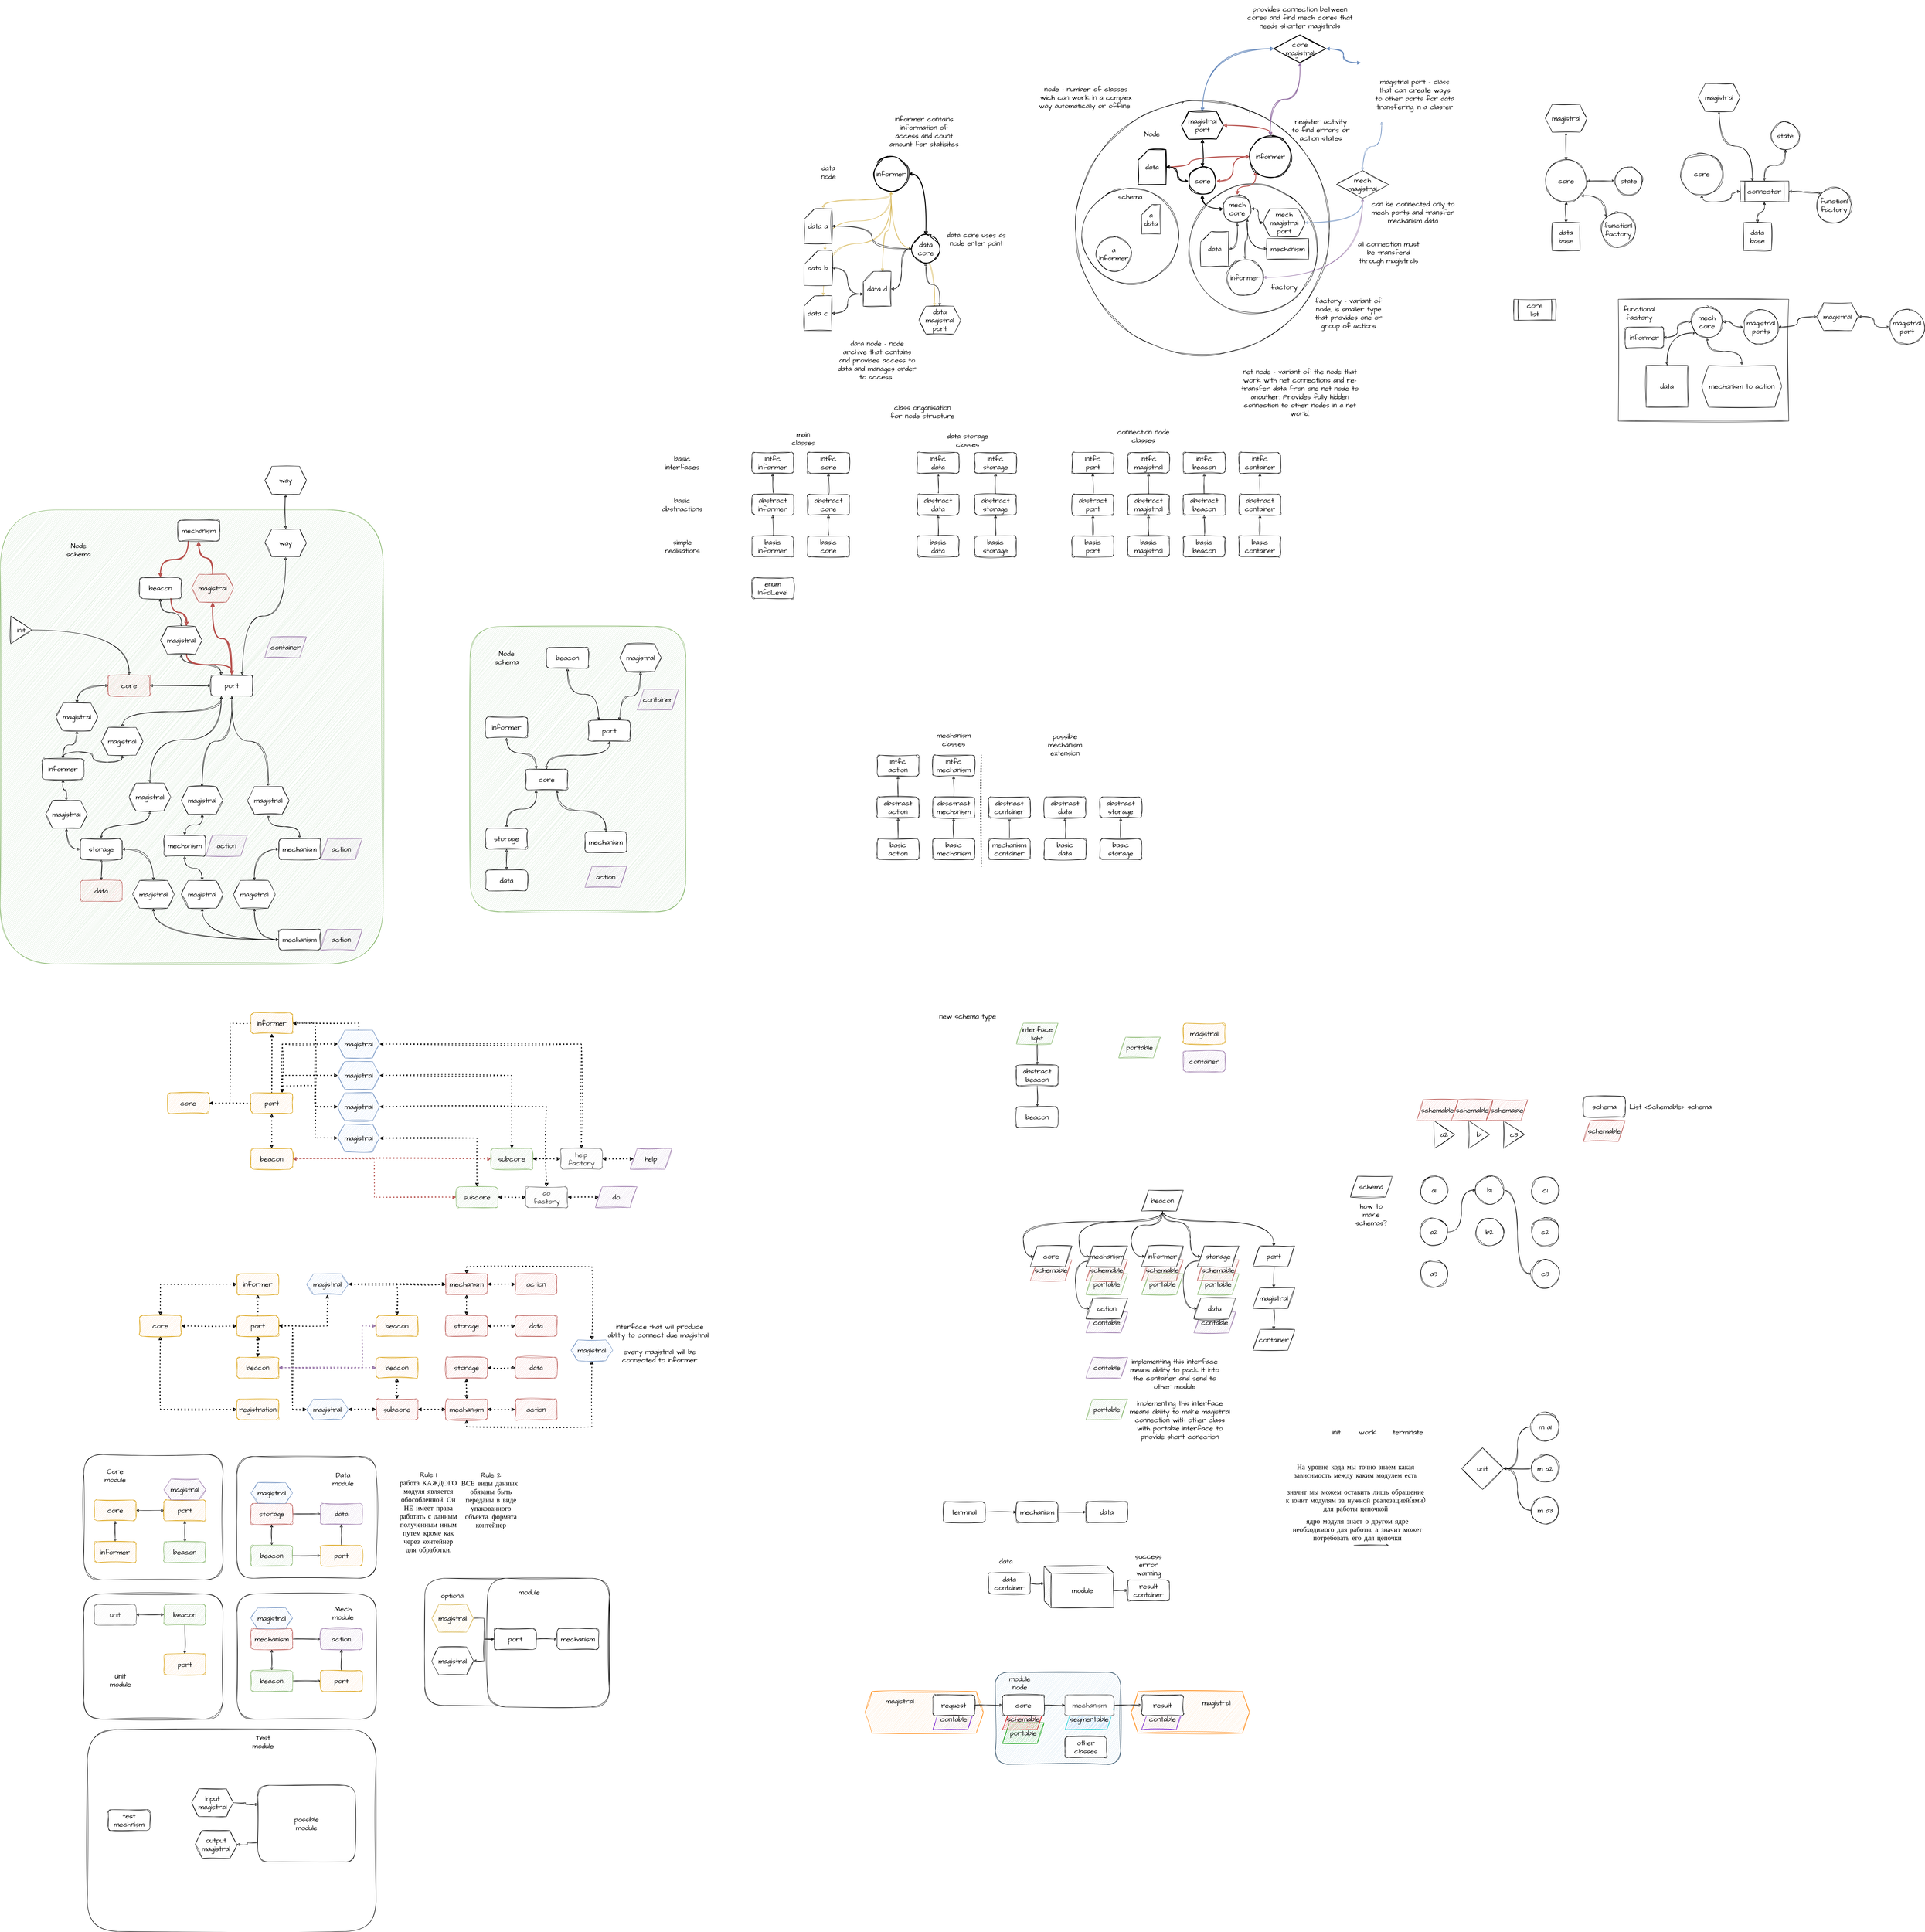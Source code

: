 <mxfile version="20.8.16" type="device"><diagram name="Страница 1" id="DVQXgbiKZtHgvtHLrYho"><mxGraphModel dx="5635" dy="1187" grid="1" gridSize="10" guides="1" tooltips="1" connect="1" arrows="1" fold="1" page="0" pageScale="1" pageWidth="827" pageHeight="1169" math="0" shadow="0"><root><mxCell id="0"/><mxCell id="1" parent="0"/><mxCell id="eECM37aMILUTxaILmnCG-48" value="" style="shape=hexagon;perimeter=hexagonPerimeter2;whiteSpace=wrap;html=1;fixedSize=1;sketch=1;hachureGap=4;jiggle=2;curveFitting=1;strokeColor=#FF8000;fontFamily=Architects Daughter;fontSource=https%3A%2F%2Ffonts.googleapis.com%2Fcss%3Ffamily%3DArchitects%2BDaughter;fontSize=20;fillColor=#ffe6cc;" vertex="1" parent="1"><mxGeometry x="-910" y="4560" width="340" height="120" as="geometry"/></mxCell><mxCell id="eECM37aMILUTxaILmnCG-45" value="" style="shape=hexagon;perimeter=hexagonPerimeter2;whiteSpace=wrap;html=1;fixedSize=1;sketch=1;hachureGap=4;jiggle=2;curveFitting=1;strokeColor=#FF8000;fontFamily=Architects Daughter;fontSource=https%3A%2F%2Ffonts.googleapis.com%2Fcss%3Ffamily%3DArchitects%2BDaughter;fontSize=20;fillColor=#ffe6cc;" vertex="1" parent="1"><mxGeometry x="-1675" y="4560" width="340" height="120" as="geometry"/></mxCell><mxCell id="eECM37aMILUTxaILmnCG-2" value="" style="rounded=1;whiteSpace=wrap;html=1;sketch=1;hachureGap=4;jiggle=2;curveFitting=1;fontFamily=Architects Daughter;fontSource=https%3A%2F%2Ffonts.googleapis.com%2Fcss%3Ffamily%3DArchitects%2BDaughter;fontSize=20;fillColor=#D4E6F2;strokeColor=#23445d;" vertex="1" parent="1"><mxGeometry x="-1300" y="4505" width="360" height="265" as="geometry"/></mxCell><mxCell id="eECM37aMILUTxaILmnCG-44" value="segmentable" style="shape=parallelogram;perimeter=parallelogramPerimeter;whiteSpace=wrap;html=1;fixedSize=1;sketch=1;hachureGap=4;jiggle=2;curveFitting=1;fontFamily=Architects Daughter;fontSource=https%3A%2F%2Ffonts.googleapis.com%2Fcss%3Ffamily%3DArchitects%2BDaughter;fontSize=20;fillColor=#99CCFF;strokeColor=#00CCCC;" vertex="1" parent="1"><mxGeometry x="-1100" y="4610" width="140" height="60" as="geometry"/></mxCell><mxCell id="eECM37aMILUTxaILmnCG-6" value="contable" style="shape=parallelogram;perimeter=parallelogramPerimeter;whiteSpace=wrap;html=1;fixedSize=1;sketch=1;hachureGap=4;jiggle=2;curveFitting=1;fontFamily=Architects Daughter;fontSource=https%3A%2F%2Ffonts.googleapis.com%2Fcss%3Ffamily%3DArchitects%2BDaughter;fontSize=20;fillColor=#e1d5e7;strokeColor=#6600CC;" vertex="1" parent="1"><mxGeometry x="-1480" y="4610" width="120" height="60" as="geometry"/></mxCell><mxCell id="sFN1GFbcPyo0SGDBBCqO-25" value="contable" style="shape=parallelogram;perimeter=parallelogramPerimeter;whiteSpace=wrap;html=1;fixedSize=1;sketch=1;hachureGap=4;jiggle=2;curveFitting=1;fontFamily=Architects Daughter;fontSource=https%3A%2F%2Ffonts.googleapis.com%2Fcss%3Ffamily%3DArchitects%2BDaughter;fontSize=20;fillColor=#e1d5e7;strokeColor=#6600CC;" parent="1" vertex="1"><mxGeometry x="-880" y="4610" width="120" height="60" as="geometry"/></mxCell><mxCell id="sFN1GFbcPyo0SGDBBCqO-17" value="portable" style="shape=parallelogram;perimeter=parallelogramPerimeter;whiteSpace=wrap;html=1;fixedSize=1;sketch=1;hachureGap=4;jiggle=2;curveFitting=1;fontFamily=Architects Daughter;fontSource=https%3A%2F%2Ffonts.googleapis.com%2Fcss%3Ffamily%3DArchitects%2BDaughter;fontSize=20;fillColor=#8ddc89;strokeColor=#009900;" parent="1" vertex="1"><mxGeometry x="-1280" y="4650" width="120" height="60" as="geometry"/></mxCell><mxCell id="jHs-CQpajJSGrqLM4alY-19" value="portable" style="shape=parallelogram;perimeter=parallelogramPerimeter;whiteSpace=wrap;html=1;fixedSize=1;sketch=1;hachureGap=4;jiggle=2;curveFitting=1;fontFamily=Architects Daughter;fontSource=https%3A%2F%2Ffonts.googleapis.com%2Fcss%3Ffamily%3DArchitects%2BDaughter;fontSize=20;fillColor=#d5e8d4;strokeColor=#82b366;" parent="1" vertex="1"><mxGeometry x="-1040" y="3360" width="120" height="60" as="geometry"/></mxCell><mxCell id="jHs-CQpajJSGrqLM4alY-22" value="portable" style="shape=parallelogram;perimeter=parallelogramPerimeter;whiteSpace=wrap;html=1;fixedSize=1;sketch=1;hachureGap=4;jiggle=2;curveFitting=1;fontFamily=Architects Daughter;fontSource=https%3A%2F%2Ffonts.googleapis.com%2Fcss%3Ffamily%3DArchitects%2BDaughter;fontSize=20;fillColor=#d5e8d4;strokeColor=#82b366;" parent="1" vertex="1"><mxGeometry x="-720" y="3360" width="120" height="60" as="geometry"/></mxCell><mxCell id="jHs-CQpajJSGrqLM4alY-30" value="portable" style="shape=parallelogram;perimeter=parallelogramPerimeter;whiteSpace=wrap;html=1;fixedSize=1;sketch=1;hachureGap=4;jiggle=2;curveFitting=1;fontFamily=Architects Daughter;fontSource=https%3A%2F%2Ffonts.googleapis.com%2Fcss%3Ffamily%3DArchitects%2BDaughter;fontSize=20;fillColor=#d5e8d4;strokeColor=#82b366;" parent="1" vertex="1"><mxGeometry x="-880" y="3360" width="120" height="60" as="geometry"/></mxCell><mxCell id="jHs-CQpajJSGrqLM4alY-118" value="schemable" style="shape=parallelogram;perimeter=parallelogramPerimeter;whiteSpace=wrap;html=1;fixedSize=1;sketch=1;hachureGap=4;jiggle=2;curveFitting=1;fontFamily=Architects Daughter;fontSource=https%3A%2F%2Ffonts.googleapis.com%2Fcss%3Ffamily%3DArchitects%2BDaughter;fontSize=20;fillColor=#f8cecc;strokeColor=#b85450;" parent="1" vertex="1"><mxGeometry x="-880" y="3320" width="120" height="60" as="geometry"/></mxCell><mxCell id="jHs-CQpajJSGrqLM4alY-117" value="schemable" style="shape=parallelogram;perimeter=parallelogramPerimeter;whiteSpace=wrap;html=1;fixedSize=1;sketch=1;hachureGap=4;jiggle=2;curveFitting=1;fontFamily=Architects Daughter;fontSource=https%3A%2F%2Ffonts.googleapis.com%2Fcss%3Ffamily%3DArchitects%2BDaughter;fontSize=20;fillColor=#f8cecc;strokeColor=#b85450;" parent="1" vertex="1"><mxGeometry x="-720" y="3320" width="120" height="60" as="geometry"/></mxCell><mxCell id="jHs-CQpajJSGrqLM4alY-114" value="schemable" style="shape=parallelogram;perimeter=parallelogramPerimeter;whiteSpace=wrap;html=1;fixedSize=1;sketch=1;hachureGap=4;jiggle=2;curveFitting=1;fontFamily=Architects Daughter;fontSource=https%3A%2F%2Ffonts.googleapis.com%2Fcss%3Ffamily%3DArchitects%2BDaughter;fontSize=20;fillColor=#f8cecc;strokeColor=#b85450;" parent="1" vertex="1"><mxGeometry x="-1040" y="3320" width="120" height="60" as="geometry"/></mxCell><mxCell id="jHs-CQpajJSGrqLM4alY-113" value="schemable" style="shape=parallelogram;perimeter=parallelogramPerimeter;whiteSpace=wrap;html=1;fixedSize=1;sketch=1;hachureGap=4;jiggle=2;curveFitting=1;fontFamily=Architects Daughter;fontSource=https%3A%2F%2Ffonts.googleapis.com%2Fcss%3Ffamily%3DArchitects%2BDaughter;fontSize=20;fillColor=#f8cecc;strokeColor=#b85450;" parent="1" vertex="1"><mxGeometry x="-1200" y="3320" width="120" height="60" as="geometry"/></mxCell><mxCell id="jHs-CQpajJSGrqLM4alY-34" value="contable" style="shape=parallelogram;perimeter=parallelogramPerimeter;whiteSpace=wrap;html=1;fixedSize=1;sketch=1;hachureGap=4;jiggle=2;curveFitting=1;fontFamily=Architects Daughter;fontSource=https%3A%2F%2Ffonts.googleapis.com%2Fcss%3Ffamily%3DArchitects%2BDaughter;fontSize=20;fillColor=#e1d5e7;strokeColor=#9673a6;" parent="1" vertex="1"><mxGeometry x="-1040" y="3470" width="120" height="60" as="geometry"/></mxCell><mxCell id="jHs-CQpajJSGrqLM4alY-33" value="contable" style="shape=parallelogram;perimeter=parallelogramPerimeter;whiteSpace=wrap;html=1;fixedSize=1;sketch=1;hachureGap=4;jiggle=2;curveFitting=1;fontFamily=Architects Daughter;fontSource=https%3A%2F%2Ffonts.googleapis.com%2Fcss%3Ffamily%3DArchitects%2BDaughter;fontSize=20;fillColor=#e1d5e7;strokeColor=#9673a6;" parent="1" vertex="1"><mxGeometry x="-730" y="3470" width="120" height="60" as="geometry"/></mxCell><mxCell id="2p8Q8N1v38CiNF0dxvWs-16" value="" style="rounded=1;whiteSpace=wrap;html=1;sketch=1;hachureGap=4;jiggle=2;curveFitting=1;fontFamily=Architects Daughter;fontSource=https%3A%2F%2Ffonts.googleapis.com%2Fcss%3Ffamily%3DArchitects%2BDaughter;fontSize=20;" parent="1" vertex="1"><mxGeometry x="-2940" y="4235" width="530" height="365" as="geometry"/></mxCell><mxCell id="2p8Q8N1v38CiNF0dxvWs-24" value="" style="rounded=1;whiteSpace=wrap;html=1;sketch=1;hachureGap=4;jiggle=2;curveFitting=1;fontFamily=Architects Daughter;fontSource=https%3A%2F%2Ffonts.googleapis.com%2Fcss%3Ffamily%3DArchitects%2BDaughter;fontSize=20;" parent="1" vertex="1"><mxGeometry x="-2760" y="4235" width="350" height="370" as="geometry"/></mxCell><mxCell id="2p8Q8N1v38CiNF0dxvWs-17" value="" style="rounded=1;whiteSpace=wrap;html=1;sketch=1;hachureGap=4;jiggle=2;curveFitting=1;fontFamily=Architects Daughter;fontSource=https%3A%2F%2Ffonts.googleapis.com%2Fcss%3Ffamily%3DArchitects%2BDaughter;fontSize=20;" parent="1" vertex="1"><mxGeometry x="-3910" y="4670" width="830" height="580" as="geometry"/></mxCell><mxCell id="-ExVH7nBhvlRWo-z0FKe-48" value="" style="rounded=1;whiteSpace=wrap;html=1;sketch=1;hachureGap=4;jiggle=2;curveFitting=1;fontFamily=Architects Daughter;fontSource=https%3A%2F%2Ffonts.googleapis.com%2Fcss%3Ffamily%3DArchitects%2BDaughter;fontSize=20;" parent="1" vertex="1"><mxGeometry x="-3920" y="4280" width="400" height="360" as="geometry"/></mxCell><mxCell id="-ExVH7nBhvlRWo-z0FKe-45" value="" style="rounded=1;whiteSpace=wrap;html=1;sketch=1;hachureGap=4;jiggle=2;curveFitting=1;fontFamily=Architects Daughter;fontSource=https%3A%2F%2Ffonts.googleapis.com%2Fcss%3Ffamily%3DArchitects%2BDaughter;fontSize=20;" parent="1" vertex="1"><mxGeometry x="-3920" y="3880" width="400" height="360" as="geometry"/></mxCell><mxCell id="-ExVH7nBhvlRWo-z0FKe-43" value="" style="rounded=1;whiteSpace=wrap;html=1;sketch=1;hachureGap=4;jiggle=2;curveFitting=1;fontFamily=Architects Daughter;fontSource=https%3A%2F%2Ffonts.googleapis.com%2Fcss%3Ffamily%3DArchitects%2BDaughter;fontSize=20;" parent="1" vertex="1"><mxGeometry x="-3480" y="4280" width="400" height="360" as="geometry"/></mxCell><mxCell id="-ExVH7nBhvlRWo-z0FKe-40" value="" style="rounded=1;whiteSpace=wrap;html=1;sketch=1;hachureGap=4;jiggle=2;curveFitting=1;fontFamily=Architects Daughter;fontSource=https%3A%2F%2Ffonts.googleapis.com%2Fcss%3Ffamily%3DArchitects%2BDaughter;fontSize=20;" parent="1" vertex="1"><mxGeometry x="-3480" y="3885" width="400" height="350" as="geometry"/></mxCell><mxCell id="188bCRh7ehr7kcht-KQt-130" value="" style="rounded=1;whiteSpace=wrap;html=1;sketch=1;hachureGap=4;jiggle=2;curveFitting=1;fontFamily=Architects Daughter;fontSource=https%3A%2F%2Ffonts.googleapis.com%2Fcss%3Ffamily%3DArchitects%2BDaughter;fontSize=20;fillColor=#d5e8d4;strokeColor=#82b366;" parent="1" vertex="1"><mxGeometry x="-4160" y="1165" width="1100" height="1305" as="geometry"/></mxCell><mxCell id="188bCRh7ehr7kcht-KQt-59" value="" style="rounded=1;whiteSpace=wrap;html=1;sketch=1;hachureGap=4;jiggle=2;curveFitting=1;fontFamily=Architects Daughter;fontSource=https%3A%2F%2Ffonts.googleapis.com%2Fcss%3Ffamily%3DArchitects%2BDaughter;fontSize=20;fillColor=#d5e8d4;strokeColor=#82b366;" parent="1" vertex="1"><mxGeometry x="-2810" y="1500" width="620" height="820" as="geometry"/></mxCell><mxCell id="vpYB-UcRgJ_ghaET6lJa-116" style="edgeStyle=orthogonalEdgeStyle;curved=1;rounded=0;sketch=1;hachureGap=4;jiggle=2;curveFitting=1;orthogonalLoop=1;jettySize=auto;html=1;exitX=0.5;exitY=1;exitDx=0;exitDy=0;entryX=0;entryY=0;entryDx=55;entryDy=0;entryPerimeter=0;strokeWidth=1;fontFamily=Architects Daughter;fontSource=https%3A%2F%2Ffonts.googleapis.com%2Fcss%3Ffamily%3DArchitects%2BDaughter;fontSize=16;startArrow=classic;startFill=1;fillColor=#fff2cc;strokeColor=#d6b656;" parent="1" source="vpYB-UcRgJ_ghaET6lJa-113" target="vpYB-UcRgJ_ghaET6lJa-102" edge="1"><mxGeometry relative="1" as="geometry"/></mxCell><mxCell id="vpYB-UcRgJ_ghaET6lJa-117" style="edgeStyle=orthogonalEdgeStyle;curved=1;rounded=0;sketch=1;hachureGap=4;jiggle=2;curveFitting=1;orthogonalLoop=1;jettySize=auto;html=1;exitX=0.5;exitY=1;exitDx=0;exitDy=0;entryX=0;entryY=0;entryDx=60;entryDy=0;entryPerimeter=0;strokeWidth=1;fontFamily=Architects Daughter;fontSource=https%3A%2F%2Ffonts.googleapis.com%2Fcss%3Ffamily%3DArchitects%2BDaughter;fontSize=16;startArrow=classic;startFill=1;fillColor=#fff2cc;strokeColor=#d6b656;" parent="1" source="vpYB-UcRgJ_ghaET6lJa-113" target="vpYB-UcRgJ_ghaET6lJa-103" edge="1"><mxGeometry relative="1" as="geometry"/></mxCell><mxCell id="vpYB-UcRgJ_ghaET6lJa-118" style="edgeStyle=orthogonalEdgeStyle;curved=1;rounded=0;sketch=1;hachureGap=4;jiggle=2;curveFitting=1;orthogonalLoop=1;jettySize=auto;html=1;exitX=1;exitY=0.5;exitDx=0;exitDy=0;entryX=0.5;entryY=0;entryDx=0;entryDy=0;strokeWidth=2;fontFamily=Architects Daughter;fontSource=https%3A%2F%2Ffonts.googleapis.com%2Fcss%3Ffamily%3DArchitects%2BDaughter;fontSize=16;startArrow=classic;startFill=1;" parent="1" source="vpYB-UcRgJ_ghaET6lJa-113" target="vpYB-UcRgJ_ghaET6lJa-108" edge="1"><mxGeometry relative="1" as="geometry"/></mxCell><mxCell id="vpYB-UcRgJ_ghaET6lJa-119" style="edgeStyle=orthogonalEdgeStyle;curved=1;rounded=0;sketch=1;hachureGap=4;jiggle=2;curveFitting=1;orthogonalLoop=1;jettySize=auto;html=1;exitX=0.5;exitY=1;exitDx=0;exitDy=0;entryX=0;entryY=0;entryDx=55;entryDy=0;entryPerimeter=0;strokeWidth=1;fontFamily=Architects Daughter;fontSource=https%3A%2F%2Ffonts.googleapis.com%2Fcss%3Ffamily%3DArchitects%2BDaughter;fontSize=16;startArrow=classic;startFill=1;fillColor=#fff2cc;strokeColor=#d6b656;" parent="1" source="vpYB-UcRgJ_ghaET6lJa-113" target="vpYB-UcRgJ_ghaET6lJa-105" edge="1"><mxGeometry relative="1" as="geometry"/></mxCell><mxCell id="vpYB-UcRgJ_ghaET6lJa-120" style="edgeStyle=orthogonalEdgeStyle;curved=1;rounded=0;sketch=1;hachureGap=4;jiggle=2;curveFitting=1;orthogonalLoop=1;jettySize=auto;html=1;exitX=0.5;exitY=1;exitDx=0;exitDy=0;entryX=0;entryY=0;entryDx=55;entryDy=0;entryPerimeter=0;strokeWidth=1;fontFamily=Architects Daughter;fontSource=https%3A%2F%2Ffonts.googleapis.com%2Fcss%3Ffamily%3DArchitects%2BDaughter;fontSize=16;startArrow=classic;startFill=1;fillColor=#fff2cc;strokeColor=#d6b656;" parent="1" source="vpYB-UcRgJ_ghaET6lJa-113" target="vpYB-UcRgJ_ghaET6lJa-104" edge="1"><mxGeometry relative="1" as="geometry"/></mxCell><mxCell id="vpYB-UcRgJ_ghaET6lJa-121" style="edgeStyle=orthogonalEdgeStyle;curved=1;rounded=0;sketch=1;hachureGap=4;jiggle=2;curveFitting=1;orthogonalLoop=1;jettySize=auto;html=1;exitX=0.5;exitY=1;exitDx=0;exitDy=0;entryX=0.375;entryY=0;entryDx=0;entryDy=0;strokeWidth=1;fontFamily=Architects Daughter;fontSource=https%3A%2F%2Ffonts.googleapis.com%2Fcss%3Ffamily%3DArchitects%2BDaughter;fontSize=16;startArrow=classic;startFill=1;fillColor=#fff2cc;strokeColor=#d6b656;" parent="1" source="vpYB-UcRgJ_ghaET6lJa-113" target="vpYB-UcRgJ_ghaET6lJa-111" edge="1"><mxGeometry relative="1" as="geometry"/></mxCell><mxCell id="vpYB-UcRgJ_ghaET6lJa-42" value="" style="ellipse;whiteSpace=wrap;html=1;aspect=fixed;sketch=1;hachureGap=4;jiggle=2;curveFitting=1;fontFamily=Architects Daughter;fontSource=https%3A%2F%2Ffonts.googleapis.com%2Fcss%3Ffamily%3DArchitects%2BDaughter;fontSize=20;" parent="1" vertex="1"><mxGeometry x="-1070" y="-10" width="730" height="730" as="geometry"/></mxCell><mxCell id="vpYB-UcRgJ_ghaET6lJa-51" value="" style="ellipse;whiteSpace=wrap;html=1;aspect=fixed;sketch=1;hachureGap=4;jiggle=2;curveFitting=1;fontFamily=Architects Daughter;fontSource=https%3A%2F%2Ffonts.googleapis.com%2Fcss%3Ffamily%3DArchitects%2BDaughter;fontSize=20;" parent="1" vertex="1"><mxGeometry x="-745" y="230" width="370" height="370" as="geometry"/></mxCell><mxCell id="vpYB-UcRgJ_ghaET6lJa-25" value="" style="rounded=0;whiteSpace=wrap;html=1;sketch=1;hachureGap=4;jiggle=2;curveFitting=1;fontFamily=Architects Daughter;fontSource=https%3A%2F%2Ffonts.googleapis.com%2Fcss%3Ffamily%3DArchitects%2BDaughter;fontSize=20;" parent="1" vertex="1"><mxGeometry x="490" y="560" width="490" height="350" as="geometry"/></mxCell><mxCell id="vpYB-UcRgJ_ghaET6lJa-3" style="edgeStyle=orthogonalEdgeStyle;rounded=0;sketch=1;hachureGap=4;jiggle=2;curveFitting=1;orthogonalLoop=1;jettySize=auto;html=1;exitX=1;exitY=0.5;exitDx=0;exitDy=0;entryX=0;entryY=0.5;entryDx=0;entryDy=0;fontFamily=Architects Daughter;fontSource=https%3A%2F%2Ffonts.googleapis.com%2Fcss%3Ffamily%3DArchitects%2BDaughter;fontSize=16;curved=1;startArrow=classic;startFill=1;" parent="1" source="vpYB-UcRgJ_ghaET6lJa-1" target="vpYB-UcRgJ_ghaET6lJa-2" edge="1"><mxGeometry relative="1" as="geometry"/></mxCell><mxCell id="vpYB-UcRgJ_ghaET6lJa-5" style="edgeStyle=orthogonalEdgeStyle;rounded=0;sketch=1;hachureGap=4;jiggle=2;curveFitting=1;orthogonalLoop=1;jettySize=auto;html=1;exitX=1;exitY=1;exitDx=0;exitDy=0;entryX=0;entryY=0;entryDx=0;entryDy=0;fontFamily=Architects Daughter;fontSource=https%3A%2F%2Ffonts.googleapis.com%2Fcss%3Ffamily%3DArchitects%2BDaughter;fontSize=16;curved=1;startArrow=classic;startFill=1;" parent="1" source="vpYB-UcRgJ_ghaET6lJa-1" target="vpYB-UcRgJ_ghaET6lJa-4" edge="1"><mxGeometry relative="1" as="geometry"/></mxCell><mxCell id="vpYB-UcRgJ_ghaET6lJa-9" style="edgeStyle=orthogonalEdgeStyle;curved=1;rounded=0;sketch=1;hachureGap=4;jiggle=2;curveFitting=1;orthogonalLoop=1;jettySize=auto;html=1;exitX=0.5;exitY=1;exitDx=0;exitDy=0;entryX=0.5;entryY=0;entryDx=0;entryDy=0;fontFamily=Architects Daughter;fontSource=https%3A%2F%2Ffonts.googleapis.com%2Fcss%3Ffamily%3DArchitects%2BDaughter;fontSize=16;startArrow=classic;startFill=1;" parent="1" source="vpYB-UcRgJ_ghaET6lJa-1" target="vpYB-UcRgJ_ghaET6lJa-8" edge="1"><mxGeometry relative="1" as="geometry"/></mxCell><mxCell id="vpYB-UcRgJ_ghaET6lJa-1" value="core" style="ellipse;whiteSpace=wrap;html=1;aspect=fixed;sketch=1;hachureGap=4;jiggle=2;curveFitting=1;fontFamily=Architects Daughter;fontSource=https%3A%2F%2Ffonts.googleapis.com%2Fcss%3Ffamily%3DArchitects%2BDaughter;fontSize=20;" parent="1" vertex="1"><mxGeometry x="280" y="160" width="120" height="120" as="geometry"/></mxCell><mxCell id="vpYB-UcRgJ_ghaET6lJa-2" value="state" style="ellipse;whiteSpace=wrap;html=1;aspect=fixed;sketch=1;hachureGap=4;jiggle=2;curveFitting=1;fontFamily=Architects Daughter;fontSource=https%3A%2F%2Ffonts.googleapis.com%2Fcss%3Ffamily%3DArchitects%2BDaughter;fontSize=20;" parent="1" vertex="1"><mxGeometry x="480" y="180" width="80" height="80" as="geometry"/></mxCell><mxCell id="vpYB-UcRgJ_ghaET6lJa-4" value="functionl factory" style="ellipse;whiteSpace=wrap;html=1;aspect=fixed;sketch=1;hachureGap=4;jiggle=2;curveFitting=1;fontFamily=Architects Daughter;fontSource=https%3A%2F%2Ffonts.googleapis.com%2Fcss%3Ffamily%3DArchitects%2BDaughter;fontSize=20;" parent="1" vertex="1"><mxGeometry x="440" y="310" width="100" height="100" as="geometry"/></mxCell><mxCell id="vpYB-UcRgJ_ghaET6lJa-7" style="edgeStyle=orthogonalEdgeStyle;curved=1;rounded=0;sketch=1;hachureGap=4;jiggle=2;curveFitting=1;orthogonalLoop=1;jettySize=auto;html=1;exitX=0.5;exitY=1;exitDx=0;exitDy=0;entryX=0.5;entryY=0;entryDx=0;entryDy=0;fontFamily=Architects Daughter;fontSource=https%3A%2F%2Ffonts.googleapis.com%2Fcss%3Ffamily%3DArchitects%2BDaughter;fontSize=16;startArrow=classicThin;startFill=1;" parent="1" source="vpYB-UcRgJ_ghaET6lJa-6" target="vpYB-UcRgJ_ghaET6lJa-1" edge="1"><mxGeometry relative="1" as="geometry"/></mxCell><mxCell id="vpYB-UcRgJ_ghaET6lJa-6" value="magistral" style="shape=hexagon;perimeter=hexagonPerimeter2;whiteSpace=wrap;html=1;fixedSize=1;sketch=1;hachureGap=4;jiggle=2;curveFitting=1;fontFamily=Architects Daughter;fontSource=https%3A%2F%2Ffonts.googleapis.com%2Fcss%3Ffamily%3DArchitects%2BDaughter;fontSize=20;" parent="1" vertex="1"><mxGeometry x="280" width="120" height="80" as="geometry"/></mxCell><mxCell id="vpYB-UcRgJ_ghaET6lJa-8" value="data&lt;br&gt;base" style="whiteSpace=wrap;html=1;aspect=fixed;sketch=1;hachureGap=4;jiggle=2;curveFitting=1;fontFamily=Architects Daughter;fontSource=https%3A%2F%2Ffonts.googleapis.com%2Fcss%3Ffamily%3DArchitects%2BDaughter;fontSize=20;" parent="1" vertex="1"><mxGeometry x="300" y="340" width="80" height="80" as="geometry"/></mxCell><mxCell id="vpYB-UcRgJ_ghaET6lJa-11" style="edgeStyle=orthogonalEdgeStyle;rounded=0;sketch=1;hachureGap=4;jiggle=2;curveFitting=1;orthogonalLoop=1;jettySize=auto;html=1;exitX=1;exitY=0.5;exitDx=0;exitDy=0;entryX=0;entryY=0;entryDx=0;entryDy=0;fontFamily=Architects Daughter;fontSource=https%3A%2F%2Ffonts.googleapis.com%2Fcss%3Ffamily%3DArchitects%2BDaughter;fontSize=16;curved=1;startArrow=classic;startFill=1;" parent="1" source="vpYB-UcRgJ_ghaET6lJa-19" target="vpYB-UcRgJ_ghaET6lJa-15" edge="1"><mxGeometry relative="1" as="geometry"/></mxCell><mxCell id="vpYB-UcRgJ_ghaET6lJa-12" style="edgeStyle=orthogonalEdgeStyle;curved=1;rounded=0;sketch=1;hachureGap=4;jiggle=2;curveFitting=1;orthogonalLoop=1;jettySize=auto;html=1;exitX=0.5;exitY=1;exitDx=0;exitDy=0;entryX=0.5;entryY=0;entryDx=0;entryDy=0;fontFamily=Architects Daughter;fontSource=https%3A%2F%2Ffonts.googleapis.com%2Fcss%3Ffamily%3DArchitects%2BDaughter;fontSize=16;startArrow=classic;startFill=1;" parent="1" source="vpYB-UcRgJ_ghaET6lJa-19" target="vpYB-UcRgJ_ghaET6lJa-18" edge="1"><mxGeometry relative="1" as="geometry"/></mxCell><mxCell id="vpYB-UcRgJ_ghaET6lJa-21" style="edgeStyle=orthogonalEdgeStyle;curved=1;rounded=0;sketch=1;hachureGap=4;jiggle=2;curveFitting=1;orthogonalLoop=1;jettySize=auto;html=1;exitX=0.5;exitY=1;exitDx=0;exitDy=0;entryX=0;entryY=0.5;entryDx=0;entryDy=0;fontFamily=Architects Daughter;fontSource=https%3A%2F%2Ffonts.googleapis.com%2Fcss%3Ffamily%3DArchitects%2BDaughter;fontSize=16;startArrow=classic;startFill=1;" parent="1" source="vpYB-UcRgJ_ghaET6lJa-13" target="vpYB-UcRgJ_ghaET6lJa-19" edge="1"><mxGeometry relative="1" as="geometry"/></mxCell><mxCell id="vpYB-UcRgJ_ghaET6lJa-13" value="core" style="ellipse;whiteSpace=wrap;html=1;aspect=fixed;sketch=1;hachureGap=4;jiggle=2;curveFitting=1;fontFamily=Architects Daughter;fontSource=https%3A%2F%2Ffonts.googleapis.com%2Fcss%3Ffamily%3DArchitects%2BDaughter;fontSize=20;" parent="1" vertex="1"><mxGeometry x="670" y="140" width="120" height="120" as="geometry"/></mxCell><mxCell id="vpYB-UcRgJ_ghaET6lJa-20" style="edgeStyle=orthogonalEdgeStyle;curved=1;rounded=0;sketch=1;hachureGap=4;jiggle=2;curveFitting=1;orthogonalLoop=1;jettySize=auto;html=1;exitX=0.5;exitY=1;exitDx=0;exitDy=0;entryX=0.5;entryY=0;entryDx=0;entryDy=0;fontFamily=Architects Daughter;fontSource=https%3A%2F%2Ffonts.googleapis.com%2Fcss%3Ffamily%3DArchitects%2BDaughter;fontSize=16;startArrow=classic;startFill=1;" parent="1" source="vpYB-UcRgJ_ghaET6lJa-14" target="vpYB-UcRgJ_ghaET6lJa-19" edge="1"><mxGeometry relative="1" as="geometry"/></mxCell><mxCell id="vpYB-UcRgJ_ghaET6lJa-14" value="state" style="ellipse;whiteSpace=wrap;html=1;aspect=fixed;sketch=1;hachureGap=4;jiggle=2;curveFitting=1;fontFamily=Architects Daughter;fontSource=https%3A%2F%2Ffonts.googleapis.com%2Fcss%3Ffamily%3DArchitects%2BDaughter;fontSize=20;" parent="1" vertex="1"><mxGeometry x="930" y="50" width="80" height="80" as="geometry"/></mxCell><mxCell id="vpYB-UcRgJ_ghaET6lJa-15" value="functionl factory" style="ellipse;whiteSpace=wrap;html=1;aspect=fixed;sketch=1;hachureGap=4;jiggle=2;curveFitting=1;fontFamily=Architects Daughter;fontSource=https%3A%2F%2Ffonts.googleapis.com%2Fcss%3Ffamily%3DArchitects%2BDaughter;fontSize=20;" parent="1" vertex="1"><mxGeometry x="1060" y="240" width="100" height="100" as="geometry"/></mxCell><mxCell id="vpYB-UcRgJ_ghaET6lJa-16" style="edgeStyle=orthogonalEdgeStyle;curved=1;rounded=0;sketch=1;hachureGap=4;jiggle=2;curveFitting=1;orthogonalLoop=1;jettySize=auto;html=1;exitX=0.5;exitY=1;exitDx=0;exitDy=0;entryX=0.25;entryY=0;entryDx=0;entryDy=0;fontFamily=Architects Daughter;fontSource=https%3A%2F%2Ffonts.googleapis.com%2Fcss%3Ffamily%3DArchitects%2BDaughter;fontSize=16;startArrow=classicThin;startFill=1;" parent="1" source="vpYB-UcRgJ_ghaET6lJa-17" target="vpYB-UcRgJ_ghaET6lJa-19" edge="1"><mxGeometry relative="1" as="geometry"/></mxCell><mxCell id="vpYB-UcRgJ_ghaET6lJa-17" value="magistral" style="shape=hexagon;perimeter=hexagonPerimeter2;whiteSpace=wrap;html=1;fixedSize=1;sketch=1;hachureGap=4;jiggle=2;curveFitting=1;fontFamily=Architects Daughter;fontSource=https%3A%2F%2Ffonts.googleapis.com%2Fcss%3Ffamily%3DArchitects%2BDaughter;fontSize=20;" parent="1" vertex="1"><mxGeometry x="720" y="-60" width="120" height="80" as="geometry"/></mxCell><mxCell id="vpYB-UcRgJ_ghaET6lJa-18" value="data&lt;br&gt;base" style="whiteSpace=wrap;html=1;aspect=fixed;sketch=1;hachureGap=4;jiggle=2;curveFitting=1;fontFamily=Architects Daughter;fontSource=https%3A%2F%2Ffonts.googleapis.com%2Fcss%3Ffamily%3DArchitects%2BDaughter;fontSize=20;" parent="1" vertex="1"><mxGeometry x="850" y="340" width="80" height="80" as="geometry"/></mxCell><mxCell id="vpYB-UcRgJ_ghaET6lJa-19" value="connector" style="shape=process;whiteSpace=wrap;html=1;backgroundOutline=1;sketch=1;hachureGap=4;jiggle=2;curveFitting=1;fontFamily=Architects Daughter;fontSource=https%3A%2F%2Ffonts.googleapis.com%2Fcss%3Ffamily%3DArchitects%2BDaughter;fontSize=20;" parent="1" vertex="1"><mxGeometry x="840" y="220" width="140" height="60" as="geometry"/></mxCell><mxCell id="vpYB-UcRgJ_ghaET6lJa-24" style="edgeStyle=orthogonalEdgeStyle;curved=1;rounded=0;sketch=1;hachureGap=4;jiggle=2;curveFitting=1;orthogonalLoop=1;jettySize=auto;html=1;exitX=1;exitY=0.5;exitDx=0;exitDy=0;entryX=0;entryY=0.5;entryDx=0;entryDy=0;fontFamily=Architects Daughter;fontSource=https%3A%2F%2Ffonts.googleapis.com%2Fcss%3Ffamily%3DArchitects%2BDaughter;fontSize=16;startArrow=classic;startFill=1;" parent="1" source="vpYB-UcRgJ_ghaET6lJa-22" target="vpYB-UcRgJ_ghaET6lJa-23" edge="1"><mxGeometry relative="1" as="geometry"/></mxCell><mxCell id="vpYB-UcRgJ_ghaET6lJa-36" style="edgeStyle=orthogonalEdgeStyle;curved=1;rounded=0;sketch=1;hachureGap=4;jiggle=2;curveFitting=1;orthogonalLoop=1;jettySize=auto;html=1;exitX=0.5;exitY=1;exitDx=0;exitDy=0;entryX=0.5;entryY=0;entryDx=0;entryDy=0;fontFamily=Architects Daughter;fontSource=https%3A%2F%2Ffonts.googleapis.com%2Fcss%3Ffamily%3DArchitects%2BDaughter;fontSize=16;startArrow=classic;startFill=1;" parent="1" source="vpYB-UcRgJ_ghaET6lJa-22" target="vpYB-UcRgJ_ghaET6lJa-35" edge="1"><mxGeometry relative="1" as="geometry"/></mxCell><mxCell id="vpYB-UcRgJ_ghaET6lJa-38" style="edgeStyle=orthogonalEdgeStyle;curved=1;rounded=0;sketch=1;hachureGap=4;jiggle=2;curveFitting=1;orthogonalLoop=1;jettySize=auto;html=1;exitX=0;exitY=1;exitDx=0;exitDy=0;entryX=0.5;entryY=0;entryDx=0;entryDy=0;fontFamily=Architects Daughter;fontSource=https%3A%2F%2Ffonts.googleapis.com%2Fcss%3Ffamily%3DArchitects%2BDaughter;fontSize=16;startArrow=classic;startFill=1;" parent="1" source="vpYB-UcRgJ_ghaET6lJa-22" target="vpYB-UcRgJ_ghaET6lJa-37" edge="1"><mxGeometry relative="1" as="geometry"/></mxCell><mxCell id="vpYB-UcRgJ_ghaET6lJa-22" value="mech core" style="ellipse;whiteSpace=wrap;html=1;aspect=fixed;sketch=1;hachureGap=4;jiggle=2;curveFitting=1;fontFamily=Architects Daughter;fontSource=https%3A%2F%2Ffonts.googleapis.com%2Fcss%3Ffamily%3DArchitects%2BDaughter;fontSize=20;" parent="1" vertex="1"><mxGeometry x="700" y="580" width="90" height="90" as="geometry"/></mxCell><mxCell id="vpYB-UcRgJ_ghaET6lJa-32" style="edgeStyle=orthogonalEdgeStyle;curved=1;rounded=0;sketch=1;hachureGap=4;jiggle=2;curveFitting=1;orthogonalLoop=1;jettySize=auto;html=1;exitX=1;exitY=0.5;exitDx=0;exitDy=0;entryX=0;entryY=0.5;entryDx=0;entryDy=0;fontFamily=Architects Daughter;fontSource=https%3A%2F%2Ffonts.googleapis.com%2Fcss%3Ffamily%3DArchitects%2BDaughter;fontSize=16;startArrow=classic;startFill=1;" parent="1" source="vpYB-UcRgJ_ghaET6lJa-23" target="vpYB-UcRgJ_ghaET6lJa-26" edge="1"><mxGeometry relative="1" as="geometry"><mxPoint x="890" y="620" as="targetPoint"/></mxGeometry></mxCell><mxCell id="vpYB-UcRgJ_ghaET6lJa-23" value="magistral ports" style="ellipse;whiteSpace=wrap;html=1;aspect=fixed;sketch=1;hachureGap=4;jiggle=2;curveFitting=1;fontFamily=Architects Daughter;fontSource=https%3A%2F%2Ffonts.googleapis.com%2Fcss%3Ffamily%3DArchitects%2BDaughter;fontSize=20;" parent="1" vertex="1"><mxGeometry x="850" y="590" width="100" height="100" as="geometry"/></mxCell><mxCell id="vpYB-UcRgJ_ghaET6lJa-29" style="edgeStyle=orthogonalEdgeStyle;curved=1;rounded=0;sketch=1;hachureGap=4;jiggle=2;curveFitting=1;orthogonalLoop=1;jettySize=auto;html=1;exitX=1;exitY=0.5;exitDx=0;exitDy=0;fontFamily=Architects Daughter;fontSource=https%3A%2F%2Ffonts.googleapis.com%2Fcss%3Ffamily%3DArchitects%2BDaughter;fontSize=16;startArrow=classic;startFill=1;entryX=0;entryY=0.5;entryDx=0;entryDy=0;" parent="1" source="vpYB-UcRgJ_ghaET6lJa-26" target="vpYB-UcRgJ_ghaET6lJa-30" edge="1"><mxGeometry relative="1" as="geometry"/></mxCell><mxCell id="vpYB-UcRgJ_ghaET6lJa-26" value="magistral" style="shape=hexagon;perimeter=hexagonPerimeter2;whiteSpace=wrap;html=1;fixedSize=1;sketch=1;hachureGap=4;jiggle=2;curveFitting=1;fontFamily=Architects Daughter;fontSource=https%3A%2F%2Ffonts.googleapis.com%2Fcss%3Ffamily%3DArchitects%2BDaughter;fontSize=20;" parent="1" vertex="1"><mxGeometry x="1060" y="570" width="120" height="80" as="geometry"/></mxCell><mxCell id="vpYB-UcRgJ_ghaET6lJa-30" value="magistral port" style="ellipse;whiteSpace=wrap;html=1;aspect=fixed;sketch=1;hachureGap=4;jiggle=2;curveFitting=1;fontFamily=Architects Daughter;fontSource=https%3A%2F%2Ffonts.googleapis.com%2Fcss%3Ffamily%3DArchitects%2BDaughter;fontSize=20;" parent="1" vertex="1"><mxGeometry x="1270" y="590" width="100" height="100" as="geometry"/></mxCell><mxCell id="vpYB-UcRgJ_ghaET6lJa-34" value="functional factory" style="text;html=1;strokeColor=none;fillColor=none;align=center;verticalAlign=middle;whiteSpace=wrap;rounded=0;fontSize=20;fontFamily=Architects Daughter;" parent="1" vertex="1"><mxGeometry x="500" y="570" width="100" height="60" as="geometry"/></mxCell><mxCell id="vpYB-UcRgJ_ghaET6lJa-35" value="mechanism to action" style="shape=hexagon;perimeter=hexagonPerimeter2;whiteSpace=wrap;html=1;fixedSize=1;sketch=1;hachureGap=4;jiggle=2;curveFitting=1;fontFamily=Architects Daughter;fontSource=https%3A%2F%2Ffonts.googleapis.com%2Fcss%3Ffamily%3DArchitects%2BDaughter;fontSize=20;" parent="1" vertex="1"><mxGeometry x="730" y="750" width="230" height="120" as="geometry"/></mxCell><mxCell id="vpYB-UcRgJ_ghaET6lJa-37" value="data" style="whiteSpace=wrap;html=1;aspect=fixed;sketch=1;hachureGap=4;jiggle=2;curveFitting=1;fontFamily=Architects Daughter;fontSource=https%3A%2F%2Ffonts.googleapis.com%2Fcss%3Ffamily%3DArchitects%2BDaughter;fontSize=20;" parent="1" vertex="1"><mxGeometry x="570" y="750" width="120" height="120" as="geometry"/></mxCell><mxCell id="vpYB-UcRgJ_ghaET6lJa-40" style="edgeStyle=orthogonalEdgeStyle;curved=1;rounded=0;sketch=1;hachureGap=4;jiggle=2;curveFitting=1;orthogonalLoop=1;jettySize=auto;html=1;exitX=1;exitY=0.5;exitDx=0;exitDy=0;entryX=0;entryY=0.5;entryDx=0;entryDy=0;fontFamily=Architects Daughter;fontSource=https%3A%2F%2Ffonts.googleapis.com%2Fcss%3Ffamily%3DArchitects%2BDaughter;fontSize=16;startArrow=classic;startFill=1;" parent="1" source="vpYB-UcRgJ_ghaET6lJa-39" target="vpYB-UcRgJ_ghaET6lJa-22" edge="1"><mxGeometry relative="1" as="geometry"/></mxCell><mxCell id="vpYB-UcRgJ_ghaET6lJa-39" value="informer" style="rounded=1;whiteSpace=wrap;html=1;sketch=1;hachureGap=4;jiggle=2;curveFitting=1;fontFamily=Architects Daughter;fontSource=https%3A%2F%2Ffonts.googleapis.com%2Fcss%3Ffamily%3DArchitects%2BDaughter;fontSize=20;" parent="1" vertex="1"><mxGeometry x="510" y="640" width="110" height="60" as="geometry"/></mxCell><mxCell id="vpYB-UcRgJ_ghaET6lJa-41" value="core&lt;br&gt;list" style="shape=process;whiteSpace=wrap;html=1;backgroundOutline=1;sketch=1;hachureGap=4;jiggle=2;curveFitting=1;fontFamily=Architects Daughter;fontSource=https%3A%2F%2Ffonts.googleapis.com%2Fcss%3Ffamily%3DArchitects%2BDaughter;fontSize=20;" parent="1" vertex="1"><mxGeometry x="190" y="560" width="120" height="60" as="geometry"/></mxCell><mxCell id="vpYB-UcRgJ_ghaET6lJa-45" style="edgeStyle=orthogonalEdgeStyle;curved=1;rounded=0;sketch=1;hachureGap=4;jiggle=2;curveFitting=1;orthogonalLoop=1;jettySize=auto;html=1;exitX=0.5;exitY=0;exitDx=0;exitDy=0;entryX=0.5;entryY=1;entryDx=0;entryDy=0;fontFamily=Architects Daughter;fontSource=https%3A%2F%2Ffonts.googleapis.com%2Fcss%3Ffamily%3DArchitects%2BDaughter;fontSize=16;startArrow=classic;startFill=1;strokeWidth=2;" parent="1" source="vpYB-UcRgJ_ghaET6lJa-43" target="vpYB-UcRgJ_ghaET6lJa-44" edge="1"><mxGeometry relative="1" as="geometry"/></mxCell><mxCell id="vpYB-UcRgJ_ghaET6lJa-49" style="edgeStyle=orthogonalEdgeStyle;curved=1;rounded=0;sketch=1;hachureGap=4;jiggle=2;curveFitting=1;orthogonalLoop=1;jettySize=auto;html=1;exitX=1;exitY=0.5;exitDx=0;exitDy=0;entryX=0;entryY=0.5;entryDx=0;entryDy=0;fontFamily=Architects Daughter;fontSource=https%3A%2F%2Ffonts.googleapis.com%2Fcss%3Ffamily%3DArchitects%2BDaughter;fontSize=16;startArrow=classic;startFill=1;fillColor=#f8cecc;strokeColor=#b85450;strokeWidth=2;" parent="1" source="vpYB-UcRgJ_ghaET6lJa-43" target="vpYB-UcRgJ_ghaET6lJa-46" edge="1"><mxGeometry relative="1" as="geometry"/></mxCell><mxCell id="vpYB-UcRgJ_ghaET6lJa-54" style="edgeStyle=orthogonalEdgeStyle;curved=1;rounded=0;sketch=1;hachureGap=4;jiggle=2;curveFitting=1;orthogonalLoop=1;jettySize=auto;html=1;exitX=0.5;exitY=1;exitDx=0;exitDy=0;entryX=0;entryY=0.5;entryDx=0;entryDy=0;fontFamily=Architects Daughter;fontSource=https%3A%2F%2Ffonts.googleapis.com%2Fcss%3Ffamily%3DArchitects%2BDaughter;fontSize=16;startArrow=classic;startFill=1;strokeWidth=2;" parent="1" source="vpYB-UcRgJ_ghaET6lJa-43" target="vpYB-UcRgJ_ghaET6lJa-52" edge="1"><mxGeometry relative="1" as="geometry"/></mxCell><mxCell id="vpYB-UcRgJ_ghaET6lJa-43" value="core" style="ellipse;whiteSpace=wrap;html=1;aspect=fixed;sketch=1;hachureGap=4;jiggle=2;curveFitting=1;fontFamily=Architects Daughter;fontSource=https%3A%2F%2Ffonts.googleapis.com%2Fcss%3Ffamily%3DArchitects%2BDaughter;fontSize=20;strokeWidth=2;" parent="1" vertex="1"><mxGeometry x="-745" y="180" width="80" height="80" as="geometry"/></mxCell><mxCell id="vpYB-UcRgJ_ghaET6lJa-65" style="edgeStyle=orthogonalEdgeStyle;curved=1;rounded=0;sketch=1;hachureGap=4;jiggle=2;curveFitting=1;orthogonalLoop=1;jettySize=auto;html=1;exitX=0.5;exitY=0;exitDx=0;exitDy=0;fontFamily=Architects Daughter;fontSource=https%3A%2F%2Ffonts.googleapis.com%2Fcss%3Ffamily%3DArchitects%2BDaughter;fontSize=16;startArrow=classic;startFill=1;entryX=0;entryY=0.5;entryDx=0;entryDy=0;fillColor=#dae8fc;strokeColor=#6c8ebf;strokeWidth=2;" parent="1" source="vpYB-UcRgJ_ghaET6lJa-44" target="vpYB-UcRgJ_ghaET6lJa-78" edge="1"><mxGeometry relative="1" as="geometry"><mxPoint x="-660" y="-170" as="targetPoint"/></mxGeometry></mxCell><mxCell id="vpYB-UcRgJ_ghaET6lJa-44" value="magistral port" style="shape=hexagon;perimeter=hexagonPerimeter2;whiteSpace=wrap;html=1;fixedSize=1;sketch=1;hachureGap=4;jiggle=2;curveFitting=1;fontFamily=Architects Daughter;fontSource=https%3A%2F%2Ffonts.googleapis.com%2Fcss%3Ffamily%3DArchitects%2BDaughter;fontSize=20;strokeWidth=2;" parent="1" vertex="1"><mxGeometry x="-765" y="20" width="120" height="80" as="geometry"/></mxCell><mxCell id="vpYB-UcRgJ_ghaET6lJa-83" style="edgeStyle=orthogonalEdgeStyle;curved=1;rounded=0;sketch=1;hachureGap=4;jiggle=2;curveFitting=1;orthogonalLoop=1;jettySize=auto;html=1;exitX=0.5;exitY=0;exitDx=0;exitDy=0;entryX=1;entryY=0.5;entryDx=0;entryDy=0;fontFamily=Architects Daughter;fontSource=https%3A%2F%2Ffonts.googleapis.com%2Fcss%3Ffamily%3DArchitects%2BDaughter;fontSize=16;startArrow=classic;startFill=1;fillColor=#f8cecc;strokeColor=#b85450;strokeWidth=2;" parent="1" source="vpYB-UcRgJ_ghaET6lJa-46" target="vpYB-UcRgJ_ghaET6lJa-44" edge="1"><mxGeometry relative="1" as="geometry"/></mxCell><mxCell id="vpYB-UcRgJ_ghaET6lJa-87" style="edgeStyle=orthogonalEdgeStyle;curved=1;rounded=0;sketch=1;hachureGap=4;jiggle=2;curveFitting=1;orthogonalLoop=1;jettySize=auto;html=1;exitX=0;exitY=0.5;exitDx=0;exitDy=0;entryX=1;entryY=0.5;entryDx=0;entryDy=0;entryPerimeter=0;strokeWidth=2;fontFamily=Architects Daughter;fontSource=https%3A%2F%2Ffonts.googleapis.com%2Fcss%3Ffamily%3DArchitects%2BDaughter;fontSize=16;startArrow=classic;startFill=1;fillColor=#f8cecc;strokeColor=#b85450;" parent="1" source="vpYB-UcRgJ_ghaET6lJa-46" target="vpYB-UcRgJ_ghaET6lJa-48" edge="1"><mxGeometry relative="1" as="geometry"><Array as="points"><mxPoint x="-740" y="150"/><mxPoint x="-740" y="180"/></Array></mxGeometry></mxCell><mxCell id="vpYB-UcRgJ_ghaET6lJa-88" style="edgeStyle=orthogonalEdgeStyle;curved=1;rounded=0;sketch=1;hachureGap=4;jiggle=2;curveFitting=1;orthogonalLoop=1;jettySize=auto;html=1;exitX=0;exitY=1;exitDx=0;exitDy=0;entryX=0.5;entryY=0;entryDx=0;entryDy=0;strokeWidth=2;fontFamily=Architects Daughter;fontSource=https%3A%2F%2Ffonts.googleapis.com%2Fcss%3Ffamily%3DArchitects%2BDaughter;fontSize=16;startArrow=classic;startFill=1;fillColor=#f8cecc;strokeColor=#b85450;" parent="1" source="vpYB-UcRgJ_ghaET6lJa-46" target="vpYB-UcRgJ_ghaET6lJa-52" edge="1"><mxGeometry relative="1" as="geometry"/></mxCell><mxCell id="vpYB-UcRgJ_ghaET6lJa-46" value="informer" style="ellipse;whiteSpace=wrap;html=1;aspect=fixed;sketch=1;hachureGap=4;jiggle=2;curveFitting=1;fontFamily=Architects Daughter;fontSource=https%3A%2F%2Ffonts.googleapis.com%2Fcss%3Ffamily%3DArchitects%2BDaughter;fontSize=20;strokeWidth=2;" parent="1" vertex="1"><mxGeometry x="-570" y="90" width="120" height="120" as="geometry"/></mxCell><mxCell id="vpYB-UcRgJ_ghaET6lJa-47" value="Node" style="text;html=1;strokeColor=none;fillColor=none;align=center;verticalAlign=middle;whiteSpace=wrap;rounded=0;fontSize=20;fontFamily=Architects Daughter;" parent="1" vertex="1"><mxGeometry x="-880" y="70" width="60" height="30" as="geometry"/></mxCell><mxCell id="vpYB-UcRgJ_ghaET6lJa-50" style="edgeStyle=orthogonalEdgeStyle;curved=1;rounded=0;sketch=1;hachureGap=4;jiggle=2;curveFitting=1;orthogonalLoop=1;jettySize=auto;html=1;exitX=1;exitY=0.5;exitDx=0;exitDy=0;exitPerimeter=0;entryX=0;entryY=0.5;entryDx=0;entryDy=0;fontFamily=Architects Daughter;fontSource=https%3A%2F%2Ffonts.googleapis.com%2Fcss%3Ffamily%3DArchitects%2BDaughter;fontSize=16;startArrow=classic;startFill=1;strokeWidth=2;" parent="1" source="vpYB-UcRgJ_ghaET6lJa-48" target="vpYB-UcRgJ_ghaET6lJa-43" edge="1"><mxGeometry relative="1" as="geometry"/></mxCell><mxCell id="vpYB-UcRgJ_ghaET6lJa-48" value="data" style="shape=card;whiteSpace=wrap;html=1;sketch=1;hachureGap=4;jiggle=2;curveFitting=1;fontFamily=Architects Daughter;fontSource=https%3A%2F%2Ffonts.googleapis.com%2Fcss%3Ffamily%3DArchitects%2BDaughter;fontSize=20;strokeWidth=2;" parent="1" vertex="1"><mxGeometry x="-890" y="130" width="80" height="100" as="geometry"/></mxCell><mxCell id="vpYB-UcRgJ_ghaET6lJa-57" style="edgeStyle=orthogonalEdgeStyle;curved=1;rounded=0;sketch=1;hachureGap=4;jiggle=2;curveFitting=1;orthogonalLoop=1;jettySize=auto;html=1;exitX=1;exitY=0.5;exitDx=0;exitDy=0;entryX=0;entryY=0.5;entryDx=0;entryDy=0;fontFamily=Architects Daughter;fontSource=https%3A%2F%2Ffonts.googleapis.com%2Fcss%3Ffamily%3DArchitects%2BDaughter;fontSize=16;startArrow=classic;startFill=1;" parent="1" source="vpYB-UcRgJ_ghaET6lJa-52" target="vpYB-UcRgJ_ghaET6lJa-56" edge="1"><mxGeometry relative="1" as="geometry"/></mxCell><mxCell id="vpYB-UcRgJ_ghaET6lJa-59" style="edgeStyle=orthogonalEdgeStyle;curved=1;rounded=0;sketch=1;hachureGap=4;jiggle=2;curveFitting=1;orthogonalLoop=1;jettySize=auto;html=1;exitX=0.5;exitY=1;exitDx=0;exitDy=0;entryX=1;entryY=0.5;entryDx=0;entryDy=0;entryPerimeter=0;fontFamily=Architects Daughter;fontSource=https%3A%2F%2Ffonts.googleapis.com%2Fcss%3Ffamily%3DArchitects%2BDaughter;fontSize=16;startArrow=classic;startFill=1;" parent="1" source="vpYB-UcRgJ_ghaET6lJa-52" target="vpYB-UcRgJ_ghaET6lJa-58" edge="1"><mxGeometry relative="1" as="geometry"/></mxCell><mxCell id="vpYB-UcRgJ_ghaET6lJa-61" style="edgeStyle=orthogonalEdgeStyle;curved=1;rounded=0;sketch=1;hachureGap=4;jiggle=2;curveFitting=1;orthogonalLoop=1;jettySize=auto;html=1;exitX=1;exitY=1;exitDx=0;exitDy=0;entryX=0.5;entryY=0;entryDx=0;entryDy=0;fontFamily=Architects Daughter;fontSource=https%3A%2F%2Ffonts.googleapis.com%2Fcss%3Ffamily%3DArchitects%2BDaughter;fontSize=16;startArrow=classic;startFill=1;" parent="1" source="vpYB-UcRgJ_ghaET6lJa-52" target="vpYB-UcRgJ_ghaET6lJa-60" edge="1"><mxGeometry relative="1" as="geometry"/></mxCell><mxCell id="vpYB-UcRgJ_ghaET6lJa-52" value="mech core" style="ellipse;whiteSpace=wrap;html=1;aspect=fixed;sketch=1;hachureGap=4;jiggle=2;curveFitting=1;fontFamily=Architects Daughter;fontSource=https%3A%2F%2Ffonts.googleapis.com%2Fcss%3Ffamily%3DArchitects%2BDaughter;fontSize=20;" parent="1" vertex="1"><mxGeometry x="-645" y="260" width="80" height="80" as="geometry"/></mxCell><mxCell id="vpYB-UcRgJ_ghaET6lJa-55" value="factory" style="text;html=1;strokeColor=none;fillColor=none;align=center;verticalAlign=middle;whiteSpace=wrap;rounded=0;fontSize=20;fontFamily=Architects Daughter;" parent="1" vertex="1"><mxGeometry x="-520" y="500" width="100" height="50" as="geometry"/></mxCell><mxCell id="vpYB-UcRgJ_ghaET6lJa-64" style="edgeStyle=orthogonalEdgeStyle;curved=1;rounded=0;sketch=1;hachureGap=4;jiggle=2;curveFitting=1;orthogonalLoop=1;jettySize=auto;html=1;exitX=1;exitY=0.5;exitDx=0;exitDy=0;fontFamily=Architects Daughter;fontSource=https%3A%2F%2Ffonts.googleapis.com%2Fcss%3Ffamily%3DArchitects%2BDaughter;fontSize=16;startArrow=classic;startFill=1;entryX=0.5;entryY=1;entryDx=0;entryDy=0;fillColor=#dae8fc;strokeColor=#6c8ebf;" parent="1" source="vpYB-UcRgJ_ghaET6lJa-56" target="vpYB-UcRgJ_ghaET6lJa-79" edge="1"><mxGeometry relative="1" as="geometry"><mxPoint x="-220" y="270.0" as="targetPoint"/></mxGeometry></mxCell><mxCell id="vpYB-UcRgJ_ghaET6lJa-56" value="mech magistral port" style="shape=hexagon;perimeter=hexagonPerimeter2;whiteSpace=wrap;html=1;fixedSize=1;sketch=1;hachureGap=4;jiggle=2;curveFitting=1;fontFamily=Architects Daughter;fontSource=https%3A%2F%2Ffonts.googleapis.com%2Fcss%3Ffamily%3DArchitects%2BDaughter;fontSize=20;" parent="1" vertex="1"><mxGeometry x="-530" y="300" width="120" height="80" as="geometry"/></mxCell><mxCell id="vpYB-UcRgJ_ghaET6lJa-58" value="data" style="shape=card;whiteSpace=wrap;html=1;sketch=1;hachureGap=4;jiggle=2;curveFitting=1;fontFamily=Architects Daughter;fontSource=https%3A%2F%2Ffonts.googleapis.com%2Fcss%3Ffamily%3DArchitects%2BDaughter;fontSize=20;" parent="1" vertex="1"><mxGeometry x="-710" y="365" width="80" height="100" as="geometry"/></mxCell><mxCell id="vpYB-UcRgJ_ghaET6lJa-89" style="edgeStyle=orthogonalEdgeStyle;curved=1;rounded=0;sketch=1;hachureGap=4;jiggle=2;curveFitting=1;orthogonalLoop=1;jettySize=auto;html=1;exitX=1;exitY=0.5;exitDx=0;exitDy=0;entryX=0.5;entryY=1;entryDx=0;entryDy=0;strokeWidth=1;fontFamily=Architects Daughter;fontSource=https%3A%2F%2Ffonts.googleapis.com%2Fcss%3Ffamily%3DArchitects%2BDaughter;fontSize=16;startArrow=classic;startFill=1;fillColor=#e1d5e7;strokeColor=#9673a6;" parent="1" source="vpYB-UcRgJ_ghaET6lJa-60" target="vpYB-UcRgJ_ghaET6lJa-79" edge="1"><mxGeometry relative="1" as="geometry"/></mxCell><mxCell id="vpYB-UcRgJ_ghaET6lJa-60" value="informer" style="ellipse;whiteSpace=wrap;html=1;aspect=fixed;sketch=1;hachureGap=4;jiggle=2;curveFitting=1;fontFamily=Architects Daughter;fontSource=https%3A%2F%2Ffonts.googleapis.com%2Fcss%3Ffamily%3DArchitects%2BDaughter;fontSize=20;" parent="1" vertex="1"><mxGeometry x="-635" y="445" width="105" height="105" as="geometry"/></mxCell><mxCell id="vpYB-UcRgJ_ghaET6lJa-63" style="edgeStyle=orthogonalEdgeStyle;curved=1;rounded=0;sketch=1;hachureGap=4;jiggle=2;curveFitting=1;orthogonalLoop=1;jettySize=auto;html=1;exitX=0;exitY=0.5;exitDx=0;exitDy=0;entryX=1;entryY=1;entryDx=0;entryDy=0;fontFamily=Architects Daughter;fontSource=https%3A%2F%2Ffonts.googleapis.com%2Fcss%3Ffamily%3DArchitects%2BDaughter;fontSize=16;startArrow=classic;startFill=1;" parent="1" source="vpYB-UcRgJ_ghaET6lJa-62" target="vpYB-UcRgJ_ghaET6lJa-52" edge="1"><mxGeometry relative="1" as="geometry"/></mxCell><mxCell id="vpYB-UcRgJ_ghaET6lJa-62" value="mechanism" style="rounded=0;whiteSpace=wrap;html=1;sketch=1;hachureGap=4;jiggle=2;curveFitting=1;fontFamily=Architects Daughter;fontSource=https%3A%2F%2Ffonts.googleapis.com%2Fcss%3Ffamily%3DArchitects%2BDaughter;fontSize=20;" parent="1" vertex="1"><mxGeometry x="-520" y="385" width="120" height="60" as="geometry"/></mxCell><mxCell id="vpYB-UcRgJ_ghaET6lJa-67" value="" style="ellipse;whiteSpace=wrap;html=1;aspect=fixed;sketch=1;hachureGap=4;jiggle=2;curveFitting=1;fontFamily=Architects Daughter;fontSource=https%3A%2F%2Ffonts.googleapis.com%2Fcss%3Ffamily%3DArchitects%2BDaughter;fontSize=20;" parent="1" vertex="1"><mxGeometry x="-1050" y="240" width="275" height="275" as="geometry"/></mxCell><mxCell id="vpYB-UcRgJ_ghaET6lJa-69" value="schema" style="text;html=1;strokeColor=none;fillColor=none;align=center;verticalAlign=middle;whiteSpace=wrap;rounded=0;fontSize=20;fontFamily=Architects Daughter;" parent="1" vertex="1"><mxGeometry x="-953.75" y="250" width="82.5" height="30" as="geometry"/></mxCell><mxCell id="vpYB-UcRgJ_ghaET6lJa-70" value="a&lt;br&gt;data" style="shape=card;whiteSpace=wrap;html=1;sketch=1;hachureGap=4;jiggle=2;curveFitting=1;fontFamily=Architects Daughter;fontSource=https%3A%2F%2Ffonts.googleapis.com%2Fcss%3Ffamily%3DArchitects%2BDaughter;fontSize=20;" parent="1" vertex="1"><mxGeometry x="-880" y="287.5" width="54" height="85" as="geometry"/></mxCell><mxCell id="vpYB-UcRgJ_ghaET6lJa-72" value="a&lt;br&gt;informer" style="ellipse;whiteSpace=wrap;html=1;aspect=fixed;sketch=1;hachureGap=4;jiggle=2;curveFitting=1;fontFamily=Architects Daughter;fontSource=https%3A%2F%2Ffonts.googleapis.com%2Fcss%3Ffamily%3DArchitects%2BDaughter;fontSize=20;" parent="1" vertex="1"><mxGeometry x="-1010" y="380" width="100" height="100" as="geometry"/></mxCell><mxCell id="vpYB-UcRgJ_ghaET6lJa-81" style="edgeStyle=orthogonalEdgeStyle;curved=1;rounded=0;sketch=1;hachureGap=4;jiggle=2;curveFitting=1;orthogonalLoop=1;jettySize=auto;html=1;exitX=0.5;exitY=1;exitDx=0;exitDy=0;entryX=0.5;entryY=0;entryDx=0;entryDy=0;fontFamily=Architects Daughter;fontSource=https%3A%2F%2Ffonts.googleapis.com%2Fcss%3Ffamily%3DArchitects%2BDaughter;fontSize=16;startArrow=classic;startFill=1;fillColor=#e1d5e7;strokeColor=#9673a6;strokeWidth=2;" parent="1" source="vpYB-UcRgJ_ghaET6lJa-78" target="vpYB-UcRgJ_ghaET6lJa-46" edge="1"><mxGeometry relative="1" as="geometry"/></mxCell><mxCell id="vpYB-UcRgJ_ghaET6lJa-85" style="edgeStyle=orthogonalEdgeStyle;curved=1;rounded=0;sketch=1;hachureGap=4;jiggle=2;curveFitting=1;orthogonalLoop=1;jettySize=auto;html=1;exitX=1;exitY=0.5;exitDx=0;exitDy=0;fontFamily=Architects Daughter;fontSource=https%3A%2F%2Ffonts.googleapis.com%2Fcss%3Ffamily%3DArchitects%2BDaughter;fontSize=16;startArrow=classic;startFill=1;fillColor=#dae8fc;strokeColor=#6c8ebf;strokeWidth=2;" parent="1" source="vpYB-UcRgJ_ghaET6lJa-78" edge="1"><mxGeometry relative="1" as="geometry"><mxPoint x="-250" y="-120" as="targetPoint"/></mxGeometry></mxCell><mxCell id="vpYB-UcRgJ_ghaET6lJa-78" value="core &lt;br&gt;magistral" style="rhombus;whiteSpace=wrap;html=1;sketch=1;hachureGap=4;jiggle=2;curveFitting=1;fontFamily=Architects Daughter;fontSource=https%3A%2F%2Ffonts.googleapis.com%2Fcss%3Ffamily%3DArchitects%2BDaughter;fontSize=20;strokeWidth=2;" parent="1" vertex="1"><mxGeometry x="-500" y="-200" width="150" height="80" as="geometry"/></mxCell><mxCell id="vpYB-UcRgJ_ghaET6lJa-84" style="edgeStyle=orthogonalEdgeStyle;curved=1;rounded=0;sketch=1;hachureGap=4;jiggle=2;curveFitting=1;orthogonalLoop=1;jettySize=auto;html=1;exitX=0.5;exitY=0;exitDx=0;exitDy=0;fontFamily=Architects Daughter;fontSource=https%3A%2F%2Ffonts.googleapis.com%2Fcss%3Ffamily%3DArchitects%2BDaughter;fontSize=16;startArrow=classic;startFill=1;fillColor=#dae8fc;strokeColor=#6c8ebf;" parent="1" source="vpYB-UcRgJ_ghaET6lJa-79" edge="1"><mxGeometry relative="1" as="geometry"><mxPoint x="-190" y="50" as="targetPoint"/></mxGeometry></mxCell><mxCell id="vpYB-UcRgJ_ghaET6lJa-79" value="mech&lt;br&gt;magistral" style="rhombus;whiteSpace=wrap;html=1;sketch=1;hachureGap=4;jiggle=2;curveFitting=1;fontFamily=Architects Daughter;fontSource=https%3A%2F%2Ffonts.googleapis.com%2Fcss%3Ffamily%3DArchitects%2BDaughter;fontSize=20;" parent="1" vertex="1"><mxGeometry x="-320" y="190" width="150" height="80" as="geometry"/></mxCell><mxCell id="vpYB-UcRgJ_ghaET6lJa-90" value="can be connected only to mech ports and transfer mechanism data" style="text;html=1;strokeColor=none;fillColor=none;align=center;verticalAlign=middle;whiteSpace=wrap;rounded=0;fontSize=20;fontFamily=Architects Daughter;" parent="1" vertex="1"><mxGeometry x="-230" y="280" width="260" height="60" as="geometry"/></mxCell><mxCell id="vpYB-UcRgJ_ghaET6lJa-92" value="provides connection between cores and find mech cores that needs shorter magistrals" style="text;html=1;strokeColor=none;fillColor=none;align=center;verticalAlign=middle;whiteSpace=wrap;rounded=0;fontSize=20;fontFamily=Architects Daughter;" parent="1" vertex="1"><mxGeometry x="-590" y="-300" width="330" height="100" as="geometry"/></mxCell><mxCell id="vpYB-UcRgJ_ghaET6lJa-93" value="register activity to find errors or action states" style="text;html=1;strokeColor=none;fillColor=none;align=center;verticalAlign=middle;whiteSpace=wrap;rounded=0;fontSize=20;fontFamily=Architects Daughter;" parent="1" vertex="1"><mxGeometry x="-450" y="30" width="170" height="85" as="geometry"/></mxCell><mxCell id="vpYB-UcRgJ_ghaET6lJa-94" value="all connection must be transferd through magistrals" style="text;html=1;strokeColor=none;fillColor=none;align=center;verticalAlign=middle;whiteSpace=wrap;rounded=0;fontSize=20;fontFamily=Architects Daughter;" parent="1" vertex="1"><mxGeometry x="-260" y="390" width="180" height="69" as="geometry"/></mxCell><mxCell id="vpYB-UcRgJ_ghaET6lJa-95" value="magistral port - class that can create ways to other ports for data transfering in a claster" style="text;html=1;strokeColor=none;fillColor=none;align=center;verticalAlign=middle;whiteSpace=wrap;rounded=0;fontSize=20;fontFamily=Architects Daughter;" parent="1" vertex="1"><mxGeometry x="-210" y="-89" width="230" height="119" as="geometry"/></mxCell><mxCell id="vpYB-UcRgJ_ghaET6lJa-96" value="node - number of classes wich can work in a complex way automatically or offline&amp;nbsp;" style="text;html=1;strokeColor=none;fillColor=none;align=center;verticalAlign=middle;whiteSpace=wrap;rounded=0;fontSize=20;fontFamily=Architects Daughter;" parent="1" vertex="1"><mxGeometry x="-1180" y="-70" width="280" height="100" as="geometry"/></mxCell><mxCell id="vpYB-UcRgJ_ghaET6lJa-99" value="factory - variant of node, is smaller type that provides one or group of actions" style="text;html=1;strokeColor=none;fillColor=none;align=center;verticalAlign=middle;whiteSpace=wrap;rounded=0;fontSize=20;fontFamily=Architects Daughter;" parent="1" vertex="1"><mxGeometry x="-400" y="540" width="230" height="120" as="geometry"/></mxCell><mxCell id="vpYB-UcRgJ_ghaET6lJa-100" value="net node - variant of the node that work with net connections and re-transfer data fron one net node to anouther. Provides fully hidden connection to other nodes in a net world." style="text;html=1;strokeColor=none;fillColor=none;align=center;verticalAlign=middle;whiteSpace=wrap;rounded=0;fontSize=20;fontFamily=Architects Daughter;" parent="1" vertex="1"><mxGeometry x="-600" y="750" width="350" height="155" as="geometry"/></mxCell><mxCell id="vpYB-UcRgJ_ghaET6lJa-102" value="data a" style="shape=card;whiteSpace=wrap;html=1;sketch=1;hachureGap=4;jiggle=2;curveFitting=1;strokeWidth=1;fontFamily=Architects Daughter;fontSource=https%3A%2F%2Ffonts.googleapis.com%2Fcss%3Ffamily%3DArchitects%2BDaughter;fontSize=20;" parent="1" vertex="1"><mxGeometry x="-1850" y="300" width="80" height="100" as="geometry"/></mxCell><mxCell id="vpYB-UcRgJ_ghaET6lJa-103" value="data b" style="shape=card;whiteSpace=wrap;html=1;sketch=1;hachureGap=4;jiggle=2;curveFitting=1;strokeWidth=1;fontFamily=Architects Daughter;fontSource=https%3A%2F%2Ffonts.googleapis.com%2Fcss%3Ffamily%3DArchitects%2BDaughter;fontSize=20;size=40;" parent="1" vertex="1"><mxGeometry x="-1850" y="420" width="80" height="100" as="geometry"/></mxCell><mxCell id="vpYB-UcRgJ_ghaET6lJa-104" value="data c" style="shape=card;whiteSpace=wrap;html=1;sketch=1;hachureGap=4;jiggle=2;curveFitting=1;strokeWidth=1;fontFamily=Architects Daughter;fontSource=https%3A%2F%2Ffonts.googleapis.com%2Fcss%3Ffamily%3DArchitects%2BDaughter;fontSize=20;" parent="1" vertex="1"><mxGeometry x="-1850" y="550" width="80" height="100" as="geometry"/></mxCell><mxCell id="vpYB-UcRgJ_ghaET6lJa-106" style="edgeStyle=orthogonalEdgeStyle;curved=1;rounded=0;sketch=1;hachureGap=4;jiggle=2;curveFitting=1;orthogonalLoop=1;jettySize=auto;html=1;exitX=0;exitY=0;exitDx=0;exitDy=65;exitPerimeter=0;entryX=1;entryY=0.5;entryDx=0;entryDy=0;entryPerimeter=0;strokeWidth=1;fontFamily=Architects Daughter;fontSource=https%3A%2F%2Ffonts.googleapis.com%2Fcss%3Ffamily%3DArchitects%2BDaughter;fontSize=16;startArrow=classic;startFill=1;" parent="1" source="vpYB-UcRgJ_ghaET6lJa-105" target="vpYB-UcRgJ_ghaET6lJa-103" edge="1"><mxGeometry relative="1" as="geometry"/></mxCell><mxCell id="vpYB-UcRgJ_ghaET6lJa-107" style="edgeStyle=orthogonalEdgeStyle;curved=1;rounded=0;sketch=1;hachureGap=4;jiggle=2;curveFitting=1;orthogonalLoop=1;jettySize=auto;html=1;exitX=0;exitY=0;exitDx=0;exitDy=65;exitPerimeter=0;entryX=1;entryY=0.5;entryDx=0;entryDy=0;entryPerimeter=0;strokeWidth=1;fontFamily=Architects Daughter;fontSource=https%3A%2F%2Ffonts.googleapis.com%2Fcss%3Ffamily%3DArchitects%2BDaughter;fontSize=16;startArrow=classic;startFill=1;" parent="1" source="vpYB-UcRgJ_ghaET6lJa-105" target="vpYB-UcRgJ_ghaET6lJa-104" edge="1"><mxGeometry relative="1" as="geometry"/></mxCell><mxCell id="vpYB-UcRgJ_ghaET6lJa-105" value="data d" style="shape=card;whiteSpace=wrap;html=1;sketch=1;hachureGap=4;jiggle=2;curveFitting=1;strokeWidth=1;fontFamily=Architects Daughter;fontSource=https%3A%2F%2Ffonts.googleapis.com%2Fcss%3Ffamily%3DArchitects%2BDaughter;fontSize=20;" parent="1" vertex="1"><mxGeometry x="-1680" y="480" width="80" height="100" as="geometry"/></mxCell><mxCell id="vpYB-UcRgJ_ghaET6lJa-109" style="edgeStyle=orthogonalEdgeStyle;curved=1;rounded=0;sketch=1;hachureGap=4;jiggle=2;curveFitting=1;orthogonalLoop=1;jettySize=auto;html=1;exitX=0;exitY=0.5;exitDx=0;exitDy=0;entryX=1;entryY=0.5;entryDx=0;entryDy=0;entryPerimeter=0;strokeWidth=1;fontFamily=Architects Daughter;fontSource=https%3A%2F%2Ffonts.googleapis.com%2Fcss%3Ffamily%3DArchitects%2BDaughter;fontSize=16;startArrow=classic;startFill=1;" parent="1" source="vpYB-UcRgJ_ghaET6lJa-108" target="vpYB-UcRgJ_ghaET6lJa-105" edge="1"><mxGeometry relative="1" as="geometry"/></mxCell><mxCell id="vpYB-UcRgJ_ghaET6lJa-110" style="edgeStyle=orthogonalEdgeStyle;curved=1;rounded=0;sketch=1;hachureGap=4;jiggle=2;curveFitting=1;orthogonalLoop=1;jettySize=auto;html=1;exitX=0;exitY=0.5;exitDx=0;exitDy=0;entryX=1;entryY=0.5;entryDx=0;entryDy=0;entryPerimeter=0;strokeWidth=1;fontFamily=Architects Daughter;fontSource=https%3A%2F%2Ffonts.googleapis.com%2Fcss%3Ffamily%3DArchitects%2BDaughter;fontSize=16;startArrow=classic;startFill=1;" parent="1" source="vpYB-UcRgJ_ghaET6lJa-108" target="vpYB-UcRgJ_ghaET6lJa-102" edge="1"><mxGeometry relative="1" as="geometry"/></mxCell><mxCell id="vpYB-UcRgJ_ghaET6lJa-112" style="edgeStyle=orthogonalEdgeStyle;curved=1;rounded=0;sketch=1;hachureGap=4;jiggle=2;curveFitting=1;orthogonalLoop=1;jettySize=auto;html=1;exitX=0.5;exitY=1;exitDx=0;exitDy=0;entryX=0.5;entryY=0;entryDx=0;entryDy=0;strokeWidth=1;fontFamily=Architects Daughter;fontSource=https%3A%2F%2Ffonts.googleapis.com%2Fcss%3Ffamily%3DArchitects%2BDaughter;fontSize=16;startArrow=classic;startFill=1;" parent="1" source="vpYB-UcRgJ_ghaET6lJa-108" target="vpYB-UcRgJ_ghaET6lJa-111" edge="1"><mxGeometry relative="1" as="geometry"/></mxCell><mxCell id="vpYB-UcRgJ_ghaET6lJa-108" value="data core" style="ellipse;whiteSpace=wrap;html=1;aspect=fixed;sketch=1;hachureGap=4;jiggle=2;curveFitting=1;strokeWidth=2;fontFamily=Architects Daughter;fontSource=https%3A%2F%2Ffonts.googleapis.com%2Fcss%3Ffamily%3DArchitects%2BDaughter;fontSize=20;" parent="1" vertex="1"><mxGeometry x="-1540" y="375" width="80" height="80" as="geometry"/></mxCell><mxCell id="vpYB-UcRgJ_ghaET6lJa-111" value="data&lt;br&gt;magistral port" style="shape=hexagon;perimeter=hexagonPerimeter2;whiteSpace=wrap;html=1;fixedSize=1;sketch=1;hachureGap=4;jiggle=2;curveFitting=1;strokeWidth=1;fontFamily=Architects Daughter;fontSource=https%3A%2F%2Ffonts.googleapis.com%2Fcss%3Ffamily%3DArchitects%2BDaughter;fontSize=20;" parent="1" vertex="1"><mxGeometry x="-1520" y="580" width="120" height="80" as="geometry"/></mxCell><mxCell id="vpYB-UcRgJ_ghaET6lJa-113" value="informer" style="ellipse;whiteSpace=wrap;html=1;aspect=fixed;sketch=1;hachureGap=4;jiggle=2;curveFitting=1;strokeWidth=2;fontFamily=Architects Daughter;fontSource=https%3A%2F%2Ffonts.googleapis.com%2Fcss%3Ffamily%3DArchitects%2BDaughter;fontSize=20;" parent="1" vertex="1"><mxGeometry x="-1650" y="150" width="100" height="100" as="geometry"/></mxCell><mxCell id="vpYB-UcRgJ_ghaET6lJa-122" value="data node - node archive that contains and provides access to data and manages order to access&amp;nbsp;" style="text;html=1;strokeColor=none;fillColor=none;align=center;verticalAlign=middle;whiteSpace=wrap;rounded=0;fontSize=20;fontFamily=Architects Daughter;" parent="1" vertex="1"><mxGeometry x="-1755" y="652.5" width="230" height="165" as="geometry"/></mxCell><mxCell id="vpYB-UcRgJ_ghaET6lJa-123" value="informer contains information of access and count amount for statisitcs" style="text;html=1;strokeColor=none;fillColor=none;align=center;verticalAlign=middle;whiteSpace=wrap;rounded=0;fontSize=20;fontFamily=Architects Daughter;" parent="1" vertex="1"><mxGeometry x="-1610" y="25" width="210" height="105" as="geometry"/></mxCell><mxCell id="vpYB-UcRgJ_ghaET6lJa-124" value="data node" style="text;html=1;strokeColor=none;fillColor=none;align=center;verticalAlign=middle;whiteSpace=wrap;rounded=0;fontSize=20;fontFamily=Architects Daughter;" parent="1" vertex="1"><mxGeometry x="-1810" y="180" width="60" height="30" as="geometry"/></mxCell><mxCell id="vpYB-UcRgJ_ghaET6lJa-126" value="data core uses as node enter point" style="text;html=1;strokeColor=none;fillColor=none;align=center;verticalAlign=middle;whiteSpace=wrap;rounded=0;fontSize=20;fontFamily=Architects Daughter;" parent="1" vertex="1"><mxGeometry x="-1450" y="350" width="190" height="74" as="geometry"/></mxCell><mxCell id="vpYB-UcRgJ_ghaET6lJa-129" style="edgeStyle=orthogonalEdgeStyle;curved=1;rounded=0;sketch=1;hachureGap=4;jiggle=2;curveFitting=1;orthogonalLoop=1;jettySize=auto;html=1;exitX=0.5;exitY=0;exitDx=0;exitDy=0;entryX=0.5;entryY=1;entryDx=0;entryDy=0;strokeWidth=1;fontFamily=Architects Daughter;fontSource=https%3A%2F%2Ffonts.googleapis.com%2Fcss%3Ffamily%3DArchitects%2BDaughter;fontSize=16;startArrow=none;startFill=0;" parent="1" source="vpYB-UcRgJ_ghaET6lJa-128" target="vpYB-UcRgJ_ghaET6lJa-130" edge="1"><mxGeometry relative="1" as="geometry"><mxPoint x="-1775" y="1200" as="targetPoint"/></mxGeometry></mxCell><mxCell id="vpYB-UcRgJ_ghaET6lJa-128" value="basic&lt;br&gt;core" style="rounded=1;whiteSpace=wrap;html=1;sketch=1;hachureGap=4;jiggle=2;curveFitting=1;strokeWidth=1;fontFamily=Architects Daughter;fontSource=https%3A%2F%2Ffonts.googleapis.com%2Fcss%3Ffamily%3DArchitects%2BDaughter;fontSize=20;" parent="1" vertex="1"><mxGeometry x="-1840" y="1240" width="120" height="60" as="geometry"/></mxCell><mxCell id="vpYB-UcRgJ_ghaET6lJa-136" style="edgeStyle=orthogonalEdgeStyle;curved=1;rounded=0;sketch=1;hachureGap=4;jiggle=2;curveFitting=1;orthogonalLoop=1;jettySize=auto;html=1;exitX=0.5;exitY=0;exitDx=0;exitDy=0;entryX=0.5;entryY=1;entryDx=0;entryDy=0;strokeWidth=1;fontFamily=Architects Daughter;fontSource=https%3A%2F%2Ffonts.googleapis.com%2Fcss%3Ffamily%3DArchitects%2BDaughter;fontSize=16;startArrow=none;startFill=0;" parent="1" source="vpYB-UcRgJ_ghaET6lJa-130" target="vpYB-UcRgJ_ghaET6lJa-135" edge="1"><mxGeometry relative="1" as="geometry"/></mxCell><mxCell id="vpYB-UcRgJ_ghaET6lJa-130" value="abstract core" style="rounded=1;whiteSpace=wrap;html=1;sketch=1;hachureGap=4;jiggle=2;curveFitting=1;strokeWidth=1;fontFamily=Architects Daughter;fontSource=https%3A%2F%2Ffonts.googleapis.com%2Fcss%3Ffamily%3DArchitects%2BDaughter;fontSize=20;" parent="1" vertex="1"><mxGeometry x="-1840" y="1120" width="120" height="60" as="geometry"/></mxCell><mxCell id="vpYB-UcRgJ_ghaET6lJa-138" style="edgeStyle=orthogonalEdgeStyle;curved=1;rounded=0;sketch=1;hachureGap=4;jiggle=2;curveFitting=1;orthogonalLoop=1;jettySize=auto;html=1;exitX=0.5;exitY=0;exitDx=0;exitDy=0;entryX=0.5;entryY=1;entryDx=0;entryDy=0;strokeWidth=1;fontFamily=Architects Daughter;fontSource=https%3A%2F%2Ffonts.googleapis.com%2Fcss%3Ffamily%3DArchitects%2BDaughter;fontSize=16;startArrow=none;startFill=0;" parent="1" source="vpYB-UcRgJ_ghaET6lJa-131" target="vpYB-UcRgJ_ghaET6lJa-137" edge="1"><mxGeometry relative="1" as="geometry"/></mxCell><mxCell id="vpYB-UcRgJ_ghaET6lJa-131" value="abstract informer" style="rounded=1;whiteSpace=wrap;html=1;sketch=1;hachureGap=4;jiggle=2;curveFitting=1;strokeWidth=1;fontFamily=Architects Daughter;fontSource=https%3A%2F%2Ffonts.googleapis.com%2Fcss%3Ffamily%3DArchitects%2BDaughter;fontSize=20;" parent="1" vertex="1"><mxGeometry x="-2000" y="1120" width="120" height="60" as="geometry"/></mxCell><mxCell id="vpYB-UcRgJ_ghaET6lJa-134" style="edgeStyle=orthogonalEdgeStyle;curved=1;rounded=0;sketch=1;hachureGap=4;jiggle=2;curveFitting=1;orthogonalLoop=1;jettySize=auto;html=1;exitX=0.5;exitY=0;exitDx=0;exitDy=0;entryX=0.5;entryY=1;entryDx=0;entryDy=0;strokeWidth=1;fontFamily=Architects Daughter;fontSource=https%3A%2F%2Ffonts.googleapis.com%2Fcss%3Ffamily%3DArchitects%2BDaughter;fontSize=16;startArrow=none;startFill=0;" parent="1" source="vpYB-UcRgJ_ghaET6lJa-132" target="vpYB-UcRgJ_ghaET6lJa-131" edge="1"><mxGeometry relative="1" as="geometry"/></mxCell><mxCell id="vpYB-UcRgJ_ghaET6lJa-132" value="basic informer" style="rounded=1;whiteSpace=wrap;html=1;sketch=1;hachureGap=4;jiggle=2;curveFitting=1;strokeWidth=1;fontFamily=Architects Daughter;fontSource=https%3A%2F%2Ffonts.googleapis.com%2Fcss%3Ffamily%3DArchitects%2BDaughter;fontSize=20;" parent="1" vertex="1"><mxGeometry x="-2000" y="1240" width="120" height="60" as="geometry"/></mxCell><mxCell id="vpYB-UcRgJ_ghaET6lJa-135" value="Intfc&lt;br&gt;core" style="rounded=1;whiteSpace=wrap;html=1;sketch=1;hachureGap=4;jiggle=2;curveFitting=1;strokeWidth=1;fontFamily=Architects Daughter;fontSource=https%3A%2F%2Ffonts.googleapis.com%2Fcss%3Ffamily%3DArchitects%2BDaughter;fontSize=20;" parent="1" vertex="1"><mxGeometry x="-1840" y="1000" width="120" height="60" as="geometry"/></mxCell><mxCell id="vpYB-UcRgJ_ghaET6lJa-137" value="Intfc&lt;br&gt;informer" style="rounded=1;whiteSpace=wrap;html=1;sketch=1;hachureGap=4;jiggle=2;curveFitting=1;strokeWidth=1;fontFamily=Architects Daughter;fontSource=https%3A%2F%2Ffonts.googleapis.com%2Fcss%3Ffamily%3DArchitects%2BDaughter;fontSize=20;" parent="1" vertex="1"><mxGeometry x="-2000" y="1000" width="120" height="60" as="geometry"/></mxCell><mxCell id="vpYB-UcRgJ_ghaET6lJa-139" style="edgeStyle=orthogonalEdgeStyle;curved=1;rounded=0;sketch=1;hachureGap=4;jiggle=2;curveFitting=1;orthogonalLoop=1;jettySize=auto;html=1;exitX=0.5;exitY=0;exitDx=0;exitDy=0;entryX=0.5;entryY=1;entryDx=0;entryDy=0;strokeWidth=1;fontFamily=Architects Daughter;fontSource=https%3A%2F%2Ffonts.googleapis.com%2Fcss%3Ffamily%3DArchitects%2BDaughter;fontSize=16;startArrow=none;startFill=0;" parent="1" source="vpYB-UcRgJ_ghaET6lJa-140" target="vpYB-UcRgJ_ghaET6lJa-142" edge="1"><mxGeometry relative="1" as="geometry"><mxPoint x="-1460" y="1200" as="targetPoint"/></mxGeometry></mxCell><mxCell id="vpYB-UcRgJ_ghaET6lJa-140" value="basic&lt;br&gt;data" style="rounded=1;whiteSpace=wrap;html=1;sketch=1;hachureGap=4;jiggle=2;curveFitting=1;strokeWidth=1;fontFamily=Architects Daughter;fontSource=https%3A%2F%2Ffonts.googleapis.com%2Fcss%3Ffamily%3DArchitects%2BDaughter;fontSize=20;" parent="1" vertex="1"><mxGeometry x="-1525" y="1240" width="120" height="60" as="geometry"/></mxCell><mxCell id="vpYB-UcRgJ_ghaET6lJa-141" style="edgeStyle=orthogonalEdgeStyle;curved=1;rounded=0;sketch=1;hachureGap=4;jiggle=2;curveFitting=1;orthogonalLoop=1;jettySize=auto;html=1;exitX=0.5;exitY=0;exitDx=0;exitDy=0;entryX=0.5;entryY=1;entryDx=0;entryDy=0;strokeWidth=1;fontFamily=Architects Daughter;fontSource=https%3A%2F%2Ffonts.googleapis.com%2Fcss%3Ffamily%3DArchitects%2BDaughter;fontSize=16;startArrow=none;startFill=0;" parent="1" source="vpYB-UcRgJ_ghaET6lJa-142" target="vpYB-UcRgJ_ghaET6lJa-147" edge="1"><mxGeometry relative="1" as="geometry"/></mxCell><mxCell id="vpYB-UcRgJ_ghaET6lJa-142" value="abstract data" style="rounded=1;whiteSpace=wrap;html=1;sketch=1;hachureGap=4;jiggle=2;curveFitting=1;strokeWidth=1;fontFamily=Architects Daughter;fontSource=https%3A%2F%2Ffonts.googleapis.com%2Fcss%3Ffamily%3DArchitects%2BDaughter;fontSize=20;" parent="1" vertex="1"><mxGeometry x="-1525" y="1120" width="120" height="60" as="geometry"/></mxCell><mxCell id="vpYB-UcRgJ_ghaET6lJa-143" style="edgeStyle=orthogonalEdgeStyle;curved=1;rounded=0;sketch=1;hachureGap=4;jiggle=2;curveFitting=1;orthogonalLoop=1;jettySize=auto;html=1;exitX=0.5;exitY=0;exitDx=0;exitDy=0;entryX=0.5;entryY=1;entryDx=0;entryDy=0;strokeWidth=1;fontFamily=Architects Daughter;fontSource=https%3A%2F%2Ffonts.googleapis.com%2Fcss%3Ffamily%3DArchitects%2BDaughter;fontSize=16;startArrow=none;startFill=0;" parent="1" source="vpYB-UcRgJ_ghaET6lJa-144" target="vpYB-UcRgJ_ghaET6lJa-148" edge="1"><mxGeometry relative="1" as="geometry"/></mxCell><mxCell id="vpYB-UcRgJ_ghaET6lJa-144" value="abstract port" style="rounded=1;whiteSpace=wrap;html=1;sketch=1;hachureGap=4;jiggle=2;curveFitting=1;strokeWidth=1;fontFamily=Architects Daughter;fontSource=https%3A%2F%2Ffonts.googleapis.com%2Fcss%3Ffamily%3DArchitects%2BDaughter;fontSize=20;" parent="1" vertex="1"><mxGeometry x="-1080" y="1120" width="120" height="60" as="geometry"/></mxCell><mxCell id="vpYB-UcRgJ_ghaET6lJa-145" style="edgeStyle=orthogonalEdgeStyle;curved=1;rounded=0;sketch=1;hachureGap=4;jiggle=2;curveFitting=1;orthogonalLoop=1;jettySize=auto;html=1;exitX=0.5;exitY=0;exitDx=0;exitDy=0;entryX=0.5;entryY=1;entryDx=0;entryDy=0;strokeWidth=1;fontFamily=Architects Daughter;fontSource=https%3A%2F%2Ffonts.googleapis.com%2Fcss%3Ffamily%3DArchitects%2BDaughter;fontSize=16;startArrow=none;startFill=0;" parent="1" source="vpYB-UcRgJ_ghaET6lJa-146" target="vpYB-UcRgJ_ghaET6lJa-144" edge="1"><mxGeometry relative="1" as="geometry"/></mxCell><mxCell id="vpYB-UcRgJ_ghaET6lJa-146" value="basic&lt;br&gt;port" style="rounded=1;whiteSpace=wrap;html=1;sketch=1;hachureGap=4;jiggle=2;curveFitting=1;strokeWidth=1;fontFamily=Architects Daughter;fontSource=https%3A%2F%2Ffonts.googleapis.com%2Fcss%3Ffamily%3DArchitects%2BDaughter;fontSize=20;" parent="1" vertex="1"><mxGeometry x="-1080" y="1240" width="120" height="60" as="geometry"/></mxCell><mxCell id="vpYB-UcRgJ_ghaET6lJa-147" value="Intfc&lt;br&gt;data" style="rounded=1;whiteSpace=wrap;html=1;sketch=1;hachureGap=4;jiggle=2;curveFitting=1;strokeWidth=1;fontFamily=Architects Daughter;fontSource=https%3A%2F%2Ffonts.googleapis.com%2Fcss%3Ffamily%3DArchitects%2BDaughter;fontSize=20;" parent="1" vertex="1"><mxGeometry x="-1525" y="1000" width="120" height="60" as="geometry"/></mxCell><mxCell id="vpYB-UcRgJ_ghaET6lJa-148" value="Intfc&lt;br&gt;port" style="rounded=1;whiteSpace=wrap;html=1;sketch=1;hachureGap=4;jiggle=2;curveFitting=1;strokeWidth=1;fontFamily=Architects Daughter;fontSource=https%3A%2F%2Ffonts.googleapis.com%2Fcss%3Ffamily%3DArchitects%2BDaughter;fontSize=20;" parent="1" vertex="1"><mxGeometry x="-1080" y="1000" width="120" height="60" as="geometry"/></mxCell><mxCell id="vpYB-UcRgJ_ghaET6lJa-149" style="edgeStyle=orthogonalEdgeStyle;curved=1;rounded=0;sketch=1;hachureGap=4;jiggle=2;curveFitting=1;orthogonalLoop=1;jettySize=auto;html=1;exitX=0.5;exitY=0;exitDx=0;exitDy=0;entryX=0.5;entryY=1;entryDx=0;entryDy=0;strokeWidth=1;fontFamily=Architects Daughter;fontSource=https%3A%2F%2Ffonts.googleapis.com%2Fcss%3Ffamily%3DArchitects%2BDaughter;fontSize=16;startArrow=none;startFill=0;" parent="1" source="vpYB-UcRgJ_ghaET6lJa-150" target="vpYB-UcRgJ_ghaET6lJa-153" edge="1"><mxGeometry relative="1" as="geometry"/></mxCell><mxCell id="vpYB-UcRgJ_ghaET6lJa-150" value="abstract magistral" style="rounded=1;whiteSpace=wrap;html=1;sketch=1;hachureGap=4;jiggle=2;curveFitting=1;strokeWidth=1;fontFamily=Architects Daughter;fontSource=https%3A%2F%2Ffonts.googleapis.com%2Fcss%3Ffamily%3DArchitects%2BDaughter;fontSize=20;" parent="1" vertex="1"><mxGeometry x="-920" y="1120" width="120" height="60" as="geometry"/></mxCell><mxCell id="vpYB-UcRgJ_ghaET6lJa-151" style="edgeStyle=orthogonalEdgeStyle;curved=1;rounded=0;sketch=1;hachureGap=4;jiggle=2;curveFitting=1;orthogonalLoop=1;jettySize=auto;html=1;exitX=0.5;exitY=0;exitDx=0;exitDy=0;entryX=0.5;entryY=1;entryDx=0;entryDy=0;strokeWidth=1;fontFamily=Architects Daughter;fontSource=https%3A%2F%2Ffonts.googleapis.com%2Fcss%3Ffamily%3DArchitects%2BDaughter;fontSize=16;startArrow=none;startFill=0;" parent="1" source="vpYB-UcRgJ_ghaET6lJa-152" target="vpYB-UcRgJ_ghaET6lJa-150" edge="1"><mxGeometry relative="1" as="geometry"/></mxCell><mxCell id="vpYB-UcRgJ_ghaET6lJa-152" value="basic magistral" style="rounded=1;whiteSpace=wrap;html=1;sketch=1;hachureGap=4;jiggle=2;curveFitting=1;strokeWidth=1;fontFamily=Architects Daughter;fontSource=https%3A%2F%2Ffonts.googleapis.com%2Fcss%3Ffamily%3DArchitects%2BDaughter;fontSize=20;" parent="1" vertex="1"><mxGeometry x="-920" y="1240" width="120" height="60" as="geometry"/></mxCell><mxCell id="vpYB-UcRgJ_ghaET6lJa-153" value="Intfc&lt;br&gt;magistral" style="rounded=1;whiteSpace=wrap;html=1;sketch=1;hachureGap=4;jiggle=2;curveFitting=1;strokeWidth=1;fontFamily=Architects Daughter;fontSource=https%3A%2F%2Ffonts.googleapis.com%2Fcss%3Ffamily%3DArchitects%2BDaughter;fontSize=20;" parent="1" vertex="1"><mxGeometry x="-920" y="1000" width="120" height="60" as="geometry"/></mxCell><mxCell id="vpYB-UcRgJ_ghaET6lJa-154" value="class organisation for node structure" style="text;html=1;strokeColor=none;fillColor=none;align=center;verticalAlign=middle;whiteSpace=wrap;rounded=0;fontSize=20;fontFamily=Architects Daughter;" parent="1" vertex="1"><mxGeometry x="-1610" y="840" width="200" height="85" as="geometry"/></mxCell><mxCell id="vpYB-UcRgJ_ghaET6lJa-155" value="intfc&lt;br&gt;beacon" style="rounded=1;whiteSpace=wrap;html=1;sketch=1;hachureGap=4;jiggle=2;curveFitting=1;strokeWidth=1;fontFamily=Architects Daughter;fontSource=https%3A%2F%2Ffonts.googleapis.com%2Fcss%3Ffamily%3DArchitects%2BDaughter;fontSize=20;" parent="1" vertex="1"><mxGeometry x="-760" y="1000" width="120" height="60" as="geometry"/></mxCell><mxCell id="vpYB-UcRgJ_ghaET6lJa-156" style="edgeStyle=orthogonalEdgeStyle;curved=1;rounded=0;sketch=1;hachureGap=4;jiggle=2;curveFitting=1;orthogonalLoop=1;jettySize=auto;html=1;exitX=0.5;exitY=0;exitDx=0;exitDy=0;entryX=0.5;entryY=1;entryDx=0;entryDy=0;strokeWidth=1;fontFamily=Architects Daughter;fontSource=https%3A%2F%2Ffonts.googleapis.com%2Fcss%3Ffamily%3DArchitects%2BDaughter;fontSize=16;startArrow=none;startFill=0;" parent="1" source="vpYB-UcRgJ_ghaET6lJa-157" target="vpYB-UcRgJ_ghaET6lJa-155" edge="1"><mxGeometry relative="1" as="geometry"><mxPoint x="-700" y="1060" as="targetPoint"/></mxGeometry></mxCell><mxCell id="vpYB-UcRgJ_ghaET6lJa-157" value="abstract beacon" style="rounded=1;whiteSpace=wrap;html=1;sketch=1;hachureGap=4;jiggle=2;curveFitting=1;strokeWidth=1;fontFamily=Architects Daughter;fontSource=https%3A%2F%2Ffonts.googleapis.com%2Fcss%3Ffamily%3DArchitects%2BDaughter;fontSize=20;" parent="1" vertex="1"><mxGeometry x="-760" y="1120" width="120" height="60" as="geometry"/></mxCell><mxCell id="vpYB-UcRgJ_ghaET6lJa-158" style="edgeStyle=orthogonalEdgeStyle;curved=1;rounded=0;sketch=1;hachureGap=4;jiggle=2;curveFitting=1;orthogonalLoop=1;jettySize=auto;html=1;exitX=0.5;exitY=0;exitDx=0;exitDy=0;entryX=0.5;entryY=1;entryDx=0;entryDy=0;strokeWidth=1;fontFamily=Architects Daughter;fontSource=https%3A%2F%2Ffonts.googleapis.com%2Fcss%3Ffamily%3DArchitects%2BDaughter;fontSize=16;startArrow=none;startFill=0;" parent="1" source="vpYB-UcRgJ_ghaET6lJa-159" target="vpYB-UcRgJ_ghaET6lJa-157" edge="1"><mxGeometry relative="1" as="geometry"/></mxCell><mxCell id="vpYB-UcRgJ_ghaET6lJa-159" value="basic beacon" style="rounded=1;whiteSpace=wrap;html=1;sketch=1;hachureGap=4;jiggle=2;curveFitting=1;strokeWidth=1;fontFamily=Architects Daughter;fontSource=https%3A%2F%2Ffonts.googleapis.com%2Fcss%3Ffamily%3DArchitects%2BDaughter;fontSize=20;" parent="1" vertex="1"><mxGeometry x="-760" y="1240" width="120" height="60" as="geometry"/></mxCell><mxCell id="vpYB-UcRgJ_ghaET6lJa-160" value="main classes" style="text;html=1;strokeColor=none;fillColor=none;align=center;verticalAlign=middle;whiteSpace=wrap;rounded=0;fontSize=20;fontFamily=Architects Daughter;" parent="1" vertex="1"><mxGeometry x="-1900" y="940" width="95" height="40" as="geometry"/></mxCell><mxCell id="vpYB-UcRgJ_ghaET6lJa-161" value="data storage classes" style="text;html=1;strokeColor=none;fillColor=none;align=center;verticalAlign=middle;whiteSpace=wrap;rounded=0;fontSize=20;fontFamily=Architects Daughter;" parent="1" vertex="1"><mxGeometry x="-1450" y="940" width="140" height="50" as="geometry"/></mxCell><mxCell id="vpYB-UcRgJ_ghaET6lJa-163" style="edgeStyle=orthogonalEdgeStyle;curved=1;rounded=0;sketch=1;hachureGap=4;jiggle=2;curveFitting=1;orthogonalLoop=1;jettySize=auto;html=1;exitX=0.5;exitY=0;exitDx=0;exitDy=0;entryX=0.5;entryY=1;entryDx=0;entryDy=0;strokeWidth=1;fontFamily=Architects Daughter;fontSource=https%3A%2F%2Ffonts.googleapis.com%2Fcss%3Ffamily%3DArchitects%2BDaughter;fontSize=16;startArrow=none;startFill=0;" parent="1" source="vpYB-UcRgJ_ghaET6lJa-164" target="vpYB-UcRgJ_ghaET6lJa-166" edge="1"><mxGeometry relative="1" as="geometry"><mxPoint x="-1295" y="1200" as="targetPoint"/></mxGeometry></mxCell><mxCell id="vpYB-UcRgJ_ghaET6lJa-164" value="basic&lt;br&gt;storage" style="rounded=1;whiteSpace=wrap;html=1;sketch=1;hachureGap=4;jiggle=2;curveFitting=1;strokeWidth=1;fontFamily=Architects Daughter;fontSource=https%3A%2F%2Ffonts.googleapis.com%2Fcss%3Ffamily%3DArchitects%2BDaughter;fontSize=20;" parent="1" vertex="1"><mxGeometry x="-1360" y="1240" width="120" height="60" as="geometry"/></mxCell><mxCell id="vpYB-UcRgJ_ghaET6lJa-165" style="edgeStyle=orthogonalEdgeStyle;curved=1;rounded=0;sketch=1;hachureGap=4;jiggle=2;curveFitting=1;orthogonalLoop=1;jettySize=auto;html=1;exitX=0.5;exitY=0;exitDx=0;exitDy=0;entryX=0.5;entryY=1;entryDx=0;entryDy=0;strokeWidth=1;fontFamily=Architects Daughter;fontSource=https%3A%2F%2Ffonts.googleapis.com%2Fcss%3Ffamily%3DArchitects%2BDaughter;fontSize=16;startArrow=none;startFill=0;" parent="1" source="vpYB-UcRgJ_ghaET6lJa-166" target="vpYB-UcRgJ_ghaET6lJa-167" edge="1"><mxGeometry relative="1" as="geometry"/></mxCell><mxCell id="vpYB-UcRgJ_ghaET6lJa-166" value="abstract storage" style="rounded=1;whiteSpace=wrap;html=1;sketch=1;hachureGap=4;jiggle=2;curveFitting=1;strokeWidth=1;fontFamily=Architects Daughter;fontSource=https%3A%2F%2Ffonts.googleapis.com%2Fcss%3Ffamily%3DArchitects%2BDaughter;fontSize=20;" parent="1" vertex="1"><mxGeometry x="-1360" y="1120" width="120" height="60" as="geometry"/></mxCell><mxCell id="vpYB-UcRgJ_ghaET6lJa-167" value="Intfc&lt;br&gt;storage" style="rounded=1;whiteSpace=wrap;html=1;sketch=1;hachureGap=4;jiggle=2;curveFitting=1;strokeWidth=1;fontFamily=Architects Daughter;fontSource=https%3A%2F%2Ffonts.googleapis.com%2Fcss%3Ffamily%3DArchitects%2BDaughter;fontSize=20;" parent="1" vertex="1"><mxGeometry x="-1360" y="1000" width="120" height="60" as="geometry"/></mxCell><mxCell id="vpYB-UcRgJ_ghaET6lJa-168" value="connection node classes" style="text;html=1;strokeColor=none;fillColor=none;align=center;verticalAlign=middle;whiteSpace=wrap;rounded=0;fontSize=20;fontFamily=Architects Daughter;" parent="1" vertex="1"><mxGeometry x="-960" y="925" width="170" height="55" as="geometry"/></mxCell><mxCell id="188bCRh7ehr7kcht-KQt-1" value="intfc&lt;br&gt;container" style="rounded=1;whiteSpace=wrap;html=1;sketch=1;hachureGap=4;jiggle=2;curveFitting=1;fontFamily=Architects Daughter;fontSource=https%3A%2F%2Ffonts.googleapis.com%2Fcss%3Ffamily%3DArchitects%2BDaughter;fontSize=20;" parent="1" vertex="1"><mxGeometry x="-600" y="1000" width="120" height="60" as="geometry"/></mxCell><mxCell id="188bCRh7ehr7kcht-KQt-3" style="edgeStyle=orthogonalEdgeStyle;rounded=0;sketch=1;hachureGap=4;jiggle=2;curveFitting=1;orthogonalLoop=1;jettySize=auto;html=1;exitX=0.5;exitY=0;exitDx=0;exitDy=0;entryX=0.5;entryY=1;entryDx=0;entryDy=0;fontFamily=Architects Daughter;fontSource=https%3A%2F%2Ffonts.googleapis.com%2Fcss%3Ffamily%3DArchitects%2BDaughter;fontSize=16;" parent="1" source="188bCRh7ehr7kcht-KQt-2" target="188bCRh7ehr7kcht-KQt-1" edge="1"><mxGeometry relative="1" as="geometry"/></mxCell><mxCell id="188bCRh7ehr7kcht-KQt-2" value="abstract&lt;br&gt;container" style="rounded=1;whiteSpace=wrap;html=1;sketch=1;hachureGap=4;jiggle=2;curveFitting=1;fontFamily=Architects Daughter;fontSource=https%3A%2F%2Ffonts.googleapis.com%2Fcss%3Ffamily%3DArchitects%2BDaughter;fontSize=20;" parent="1" vertex="1"><mxGeometry x="-600" y="1120" width="120" height="60" as="geometry"/></mxCell><mxCell id="188bCRh7ehr7kcht-KQt-5" style="edgeStyle=orthogonalEdgeStyle;rounded=0;sketch=1;hachureGap=4;jiggle=2;curveFitting=1;orthogonalLoop=1;jettySize=auto;html=1;exitX=0.5;exitY=0;exitDx=0;exitDy=0;entryX=0.5;entryY=1;entryDx=0;entryDy=0;fontFamily=Architects Daughter;fontSource=https%3A%2F%2Ffonts.googleapis.com%2Fcss%3Ffamily%3DArchitects%2BDaughter;fontSize=16;" parent="1" source="188bCRh7ehr7kcht-KQt-4" target="188bCRh7ehr7kcht-KQt-2" edge="1"><mxGeometry relative="1" as="geometry"/></mxCell><mxCell id="188bCRh7ehr7kcht-KQt-4" value="basic&lt;br&gt;container" style="rounded=1;whiteSpace=wrap;html=1;sketch=1;hachureGap=4;jiggle=2;curveFitting=1;fontFamily=Architects Daughter;fontSource=https%3A%2F%2Ffonts.googleapis.com%2Fcss%3Ffamily%3DArchitects%2BDaughter;fontSize=20;" parent="1" vertex="1"><mxGeometry x="-600" y="1240" width="120" height="60" as="geometry"/></mxCell><mxCell id="188bCRh7ehr7kcht-KQt-6" value="Intfc&lt;br&gt;mechanism" style="rounded=1;whiteSpace=wrap;html=1;sketch=1;hachureGap=4;jiggle=2;curveFitting=1;fontFamily=Architects Daughter;fontSource=https%3A%2F%2Ffonts.googleapis.com%2Fcss%3Ffamily%3DArchitects%2BDaughter;fontSize=20;" parent="1" vertex="1"><mxGeometry x="-1480" y="1870" width="120" height="60" as="geometry"/></mxCell><mxCell id="188bCRh7ehr7kcht-KQt-7" value="mechanism classes" style="text;html=1;strokeColor=none;fillColor=none;align=center;verticalAlign=middle;whiteSpace=wrap;rounded=0;fontSize=20;fontFamily=Architects Daughter;" parent="1" vertex="1"><mxGeometry x="-1480" y="1810" width="120" height="30" as="geometry"/></mxCell><mxCell id="188bCRh7ehr7kcht-KQt-10" style="edgeStyle=orthogonalEdgeStyle;rounded=0;sketch=1;hachureGap=4;jiggle=2;curveFitting=1;orthogonalLoop=1;jettySize=auto;html=1;exitX=0.5;exitY=0;exitDx=0;exitDy=0;entryX=0.5;entryY=1;entryDx=0;entryDy=0;fontFamily=Architects Daughter;fontSource=https%3A%2F%2Ffonts.googleapis.com%2Fcss%3Ffamily%3DArchitects%2BDaughter;fontSize=16;" parent="1" source="188bCRh7ehr7kcht-KQt-8" target="188bCRh7ehr7kcht-KQt-6" edge="1"><mxGeometry relative="1" as="geometry"/></mxCell><mxCell id="188bCRh7ehr7kcht-KQt-8" value="absctract mechanism" style="rounded=1;whiteSpace=wrap;html=1;sketch=1;hachureGap=4;jiggle=2;curveFitting=1;fontFamily=Architects Daughter;fontSource=https%3A%2F%2Ffonts.googleapis.com%2Fcss%3Ffamily%3DArchitects%2BDaughter;fontSize=20;" parent="1" vertex="1"><mxGeometry x="-1480" y="1990" width="120" height="60" as="geometry"/></mxCell><mxCell id="188bCRh7ehr7kcht-KQt-12" style="edgeStyle=orthogonalEdgeStyle;rounded=0;sketch=1;hachureGap=4;jiggle=2;curveFitting=1;orthogonalLoop=1;jettySize=auto;html=1;exitX=0.5;exitY=0;exitDx=0;exitDy=0;entryX=0.5;entryY=1;entryDx=0;entryDy=0;fontFamily=Architects Daughter;fontSource=https%3A%2F%2Ffonts.googleapis.com%2Fcss%3Ffamily%3DArchitects%2BDaughter;fontSize=16;" parent="1" source="188bCRh7ehr7kcht-KQt-11" target="188bCRh7ehr7kcht-KQt-8" edge="1"><mxGeometry relative="1" as="geometry"/></mxCell><mxCell id="188bCRh7ehr7kcht-KQt-11" value="basic mechanism" style="rounded=1;whiteSpace=wrap;html=1;sketch=1;hachureGap=4;jiggle=2;curveFitting=1;fontFamily=Architects Daughter;fontSource=https%3A%2F%2Ffonts.googleapis.com%2Fcss%3Ffamily%3DArchitects%2BDaughter;fontSize=20;" parent="1" vertex="1"><mxGeometry x="-1480" y="2110" width="120" height="60" as="geometry"/></mxCell><mxCell id="188bCRh7ehr7kcht-KQt-15" style="edgeStyle=orthogonalEdgeStyle;rounded=0;sketch=1;hachureGap=4;jiggle=2;curveFitting=1;orthogonalLoop=1;jettySize=auto;html=1;exitX=0.5;exitY=0;exitDx=0;exitDy=0;entryX=0.5;entryY=1;entryDx=0;entryDy=0;fontFamily=Architects Daughter;fontSource=https%3A%2F%2Ffonts.googleapis.com%2Fcss%3Ffamily%3DArchitects%2BDaughter;fontSize=16;" parent="1" source="188bCRh7ehr7kcht-KQt-13" target="188bCRh7ehr7kcht-KQt-14" edge="1"><mxGeometry relative="1" as="geometry"/></mxCell><mxCell id="188bCRh7ehr7kcht-KQt-13" value="mechanism&lt;br&gt;container" style="rounded=1;whiteSpace=wrap;html=1;sketch=1;hachureGap=4;jiggle=2;curveFitting=1;fontFamily=Architects Daughter;fontSource=https%3A%2F%2Ffonts.googleapis.com%2Fcss%3Ffamily%3DArchitects%2BDaughter;fontSize=20;" parent="1" vertex="1"><mxGeometry x="-1320" y="2110" width="120" height="60" as="geometry"/></mxCell><mxCell id="188bCRh7ehr7kcht-KQt-14" value="abstract&lt;br&gt;container" style="rounded=1;whiteSpace=wrap;html=1;sketch=1;hachureGap=4;jiggle=2;curveFitting=1;fontFamily=Architects Daughter;fontSource=https%3A%2F%2Ffonts.googleapis.com%2Fcss%3Ffamily%3DArchitects%2BDaughter;fontSize=20;" parent="1" vertex="1"><mxGeometry x="-1320" y="1990" width="120" height="60" as="geometry"/></mxCell><mxCell id="188bCRh7ehr7kcht-KQt-16" value="abstract data" style="rounded=1;whiteSpace=wrap;html=1;sketch=1;hachureGap=4;jiggle=2;curveFitting=1;strokeWidth=1;fontFamily=Architects Daughter;fontSource=https%3A%2F%2Ffonts.googleapis.com%2Fcss%3Ffamily%3DArchitects%2BDaughter;fontSize=20;" parent="1" vertex="1"><mxGeometry x="-1160" y="1990" width="120" height="60" as="geometry"/></mxCell><mxCell id="188bCRh7ehr7kcht-KQt-17" value="abstract storage" style="rounded=1;whiteSpace=wrap;html=1;sketch=1;hachureGap=4;jiggle=2;curveFitting=1;strokeWidth=1;fontFamily=Architects Daughter;fontSource=https%3A%2F%2Ffonts.googleapis.com%2Fcss%3Ffamily%3DArchitects%2BDaughter;fontSize=20;" parent="1" vertex="1"><mxGeometry x="-1000" y="1990" width="120" height="60" as="geometry"/></mxCell><mxCell id="188bCRh7ehr7kcht-KQt-21" style="edgeStyle=orthogonalEdgeStyle;rounded=0;sketch=1;hachureGap=4;jiggle=2;curveFitting=1;orthogonalLoop=1;jettySize=auto;html=1;exitX=0.5;exitY=0;exitDx=0;exitDy=0;entryX=0.5;entryY=1;entryDx=0;entryDy=0;fontFamily=Architects Daughter;fontSource=https%3A%2F%2Ffonts.googleapis.com%2Fcss%3Ffamily%3DArchitects%2BDaughter;fontSize=16;" parent="1" source="188bCRh7ehr7kcht-KQt-18" target="188bCRh7ehr7kcht-KQt-16" edge="1"><mxGeometry relative="1" as="geometry"/></mxCell><mxCell id="188bCRh7ehr7kcht-KQt-18" value="basic&lt;br&gt;data" style="rounded=1;whiteSpace=wrap;html=1;sketch=1;hachureGap=4;jiggle=2;curveFitting=1;strokeWidth=1;fontFamily=Architects Daughter;fontSource=https%3A%2F%2Ffonts.googleapis.com%2Fcss%3Ffamily%3DArchitects%2BDaughter;fontSize=20;" parent="1" vertex="1"><mxGeometry x="-1160" y="2110" width="120" height="60" as="geometry"/></mxCell><mxCell id="188bCRh7ehr7kcht-KQt-20" style="edgeStyle=orthogonalEdgeStyle;rounded=0;sketch=1;hachureGap=4;jiggle=2;curveFitting=1;orthogonalLoop=1;jettySize=auto;html=1;exitX=0.5;exitY=0;exitDx=0;exitDy=0;entryX=0.5;entryY=1;entryDx=0;entryDy=0;fontFamily=Architects Daughter;fontSource=https%3A%2F%2Ffonts.googleapis.com%2Fcss%3Ffamily%3DArchitects%2BDaughter;fontSize=16;" parent="1" source="188bCRh7ehr7kcht-KQt-19" target="188bCRh7ehr7kcht-KQt-17" edge="1"><mxGeometry relative="1" as="geometry"/></mxCell><mxCell id="188bCRh7ehr7kcht-KQt-19" value="basic&lt;br&gt;storage" style="rounded=1;whiteSpace=wrap;html=1;sketch=1;hachureGap=4;jiggle=2;curveFitting=1;strokeWidth=1;fontFamily=Architects Daughter;fontSource=https%3A%2F%2Ffonts.googleapis.com%2Fcss%3Ffamily%3DArchitects%2BDaughter;fontSize=20;" parent="1" vertex="1"><mxGeometry x="-1000" y="2110" width="120" height="60" as="geometry"/></mxCell><mxCell id="188bCRh7ehr7kcht-KQt-22" value="basic interfaces" style="text;html=1;strokeColor=none;fillColor=none;align=center;verticalAlign=middle;whiteSpace=wrap;rounded=0;fontSize=20;fontFamily=Architects Daughter;" parent="1" vertex="1"><mxGeometry x="-2230" y="1015" width="60" height="30" as="geometry"/></mxCell><mxCell id="188bCRh7ehr7kcht-KQt-23" value="basic abstractions" style="text;html=1;strokeColor=none;fillColor=none;align=center;verticalAlign=middle;whiteSpace=wrap;rounded=0;fontSize=20;fontFamily=Architects Daughter;" parent="1" vertex="1"><mxGeometry x="-2230" y="1135" width="60" height="30" as="geometry"/></mxCell><mxCell id="188bCRh7ehr7kcht-KQt-24" value="simple realisations" style="text;html=1;strokeColor=none;fillColor=none;align=center;verticalAlign=middle;whiteSpace=wrap;rounded=0;fontSize=20;fontFamily=Architects Daughter;" parent="1" vertex="1"><mxGeometry x="-2230" y="1255" width="60" height="30" as="geometry"/></mxCell><mxCell id="188bCRh7ehr7kcht-KQt-25" value="" style="endArrow=none;dashed=1;html=1;dashPattern=1 3;strokeWidth=2;rounded=0;sketch=1;hachureGap=4;jiggle=2;curveFitting=1;fontFamily=Architects Daughter;fontSource=https%3A%2F%2Ffonts.googleapis.com%2Fcss%3Ffamily%3DArchitects%2BDaughter;fontSize=16;" parent="1" edge="1"><mxGeometry width="50" height="50" relative="1" as="geometry"><mxPoint x="-1340.59" y="2190" as="sourcePoint"/><mxPoint x="-1340.59" y="1870" as="targetPoint"/></mxGeometry></mxCell><mxCell id="188bCRh7ehr7kcht-KQt-26" value="possible mechanism extension" style="text;html=1;strokeColor=none;fillColor=none;align=center;verticalAlign=middle;whiteSpace=wrap;rounded=0;fontSize=20;fontFamily=Architects Daughter;" parent="1" vertex="1"><mxGeometry x="-1175" y="1800" width="150" height="80" as="geometry"/></mxCell><mxCell id="188bCRh7ehr7kcht-KQt-32" style="edgeStyle=orthogonalEdgeStyle;rounded=0;sketch=1;hachureGap=4;jiggle=2;curveFitting=1;orthogonalLoop=1;jettySize=auto;html=1;exitX=0.5;exitY=0;exitDx=0;exitDy=0;entryX=0.5;entryY=1;entryDx=0;entryDy=0;strokeWidth=1;fontFamily=Architects Daughter;fontSource=https%3A%2F%2Ffonts.googleapis.com%2Fcss%3Ffamily%3DArchitects%2BDaughter;fontSize=16;" parent="1" source="188bCRh7ehr7kcht-KQt-27" target="188bCRh7ehr7kcht-KQt-30" edge="1"><mxGeometry relative="1" as="geometry"/></mxCell><mxCell id="188bCRh7ehr7kcht-KQt-27" value="abstract action" style="rounded=1;whiteSpace=wrap;html=1;sketch=1;hachureGap=4;jiggle=2;curveFitting=1;fontFamily=Architects Daughter;fontSource=https%3A%2F%2Ffonts.googleapis.com%2Fcss%3Ffamily%3DArchitects%2BDaughter;fontSize=20;" parent="1" vertex="1"><mxGeometry x="-1640" y="1990" width="120" height="60" as="geometry"/></mxCell><mxCell id="188bCRh7ehr7kcht-KQt-29" style="edgeStyle=orthogonalEdgeStyle;rounded=0;sketch=1;hachureGap=4;jiggle=2;curveFitting=1;orthogonalLoop=1;jettySize=auto;html=1;exitX=0.5;exitY=0;exitDx=0;exitDy=0;entryX=0.5;entryY=1;entryDx=0;entryDy=0;strokeWidth=1;fontFamily=Architects Daughter;fontSource=https%3A%2F%2Ffonts.googleapis.com%2Fcss%3Ffamily%3DArchitects%2BDaughter;fontSize=16;" parent="1" source="188bCRh7ehr7kcht-KQt-28" target="188bCRh7ehr7kcht-KQt-27" edge="1"><mxGeometry relative="1" as="geometry"/></mxCell><mxCell id="188bCRh7ehr7kcht-KQt-28" value="basic&lt;br&gt;action" style="rounded=1;whiteSpace=wrap;html=1;sketch=1;hachureGap=4;jiggle=2;curveFitting=1;fontFamily=Architects Daughter;fontSource=https%3A%2F%2Ffonts.googleapis.com%2Fcss%3Ffamily%3DArchitects%2BDaughter;fontSize=20;" parent="1" vertex="1"><mxGeometry x="-1640" y="2110" width="120" height="60" as="geometry"/></mxCell><mxCell id="188bCRh7ehr7kcht-KQt-30" value="Intfc&lt;br&gt;action" style="rounded=1;whiteSpace=wrap;html=1;sketch=1;hachureGap=4;jiggle=2;curveFitting=1;fontFamily=Architects Daughter;fontSource=https%3A%2F%2Ffonts.googleapis.com%2Fcss%3Ffamily%3DArchitects%2BDaughter;fontSize=20;" parent="1" vertex="1"><mxGeometry x="-1640" y="1870" width="120" height="60" as="geometry"/></mxCell><mxCell id="188bCRh7ehr7kcht-KQt-37" value="enum&lt;br&gt;InfoLevel" style="rounded=1;whiteSpace=wrap;html=1;sketch=1;hachureGap=4;jiggle=2;curveFitting=1;fontFamily=Architects Daughter;fontSource=https%3A%2F%2Ffonts.googleapis.com%2Fcss%3Ffamily%3DArchitects%2BDaughter;fontSize=20;" parent="1" vertex="1"><mxGeometry x="-2000" y="1360" width="120" height="60" as="geometry"/></mxCell><mxCell id="188bCRh7ehr7kcht-KQt-38" value="Node schema" style="text;html=1;strokeColor=none;fillColor=none;align=center;verticalAlign=middle;whiteSpace=wrap;rounded=0;fontSize=20;fontFamily=Architects Daughter;" parent="1" vertex="1"><mxGeometry x="-2750" y="1570" width="90" height="40" as="geometry"/></mxCell><mxCell id="188bCRh7ehr7kcht-KQt-46" style="edgeStyle=orthogonalEdgeStyle;curved=1;rounded=0;sketch=1;hachureGap=4;jiggle=2;curveFitting=1;orthogonalLoop=1;jettySize=auto;html=1;exitX=0.5;exitY=1;exitDx=0;exitDy=0;entryX=0.25;entryY=0;entryDx=0;entryDy=0;strokeWidth=1;fontFamily=Architects Daughter;fontSource=https%3A%2F%2Ffonts.googleapis.com%2Fcss%3Ffamily%3DArchitects%2BDaughter;fontSize=16;startArrow=classic;startFill=1;" parent="1" source="188bCRh7ehr7kcht-KQt-40" target="188bCRh7ehr7kcht-KQt-42" edge="1"><mxGeometry relative="1" as="geometry"/></mxCell><mxCell id="188bCRh7ehr7kcht-KQt-40" value="beacon" style="rounded=1;whiteSpace=wrap;html=1;sketch=1;hachureGap=4;jiggle=2;curveFitting=1;fontFamily=Architects Daughter;fontSource=https%3A%2F%2Ffonts.googleapis.com%2Fcss%3Ffamily%3DArchitects%2BDaughter;fontSize=20;" parent="1" vertex="1"><mxGeometry x="-2590" y="1560" width="120" height="60" as="geometry"/></mxCell><mxCell id="188bCRh7ehr7kcht-KQt-51" style="edgeStyle=orthogonalEdgeStyle;curved=1;rounded=0;sketch=1;hachureGap=4;jiggle=2;curveFitting=1;orthogonalLoop=1;jettySize=auto;html=1;exitX=0.75;exitY=1;exitDx=0;exitDy=0;entryX=0.5;entryY=0;entryDx=0;entryDy=0;strokeWidth=1;fontFamily=Architects Daughter;fontSource=https%3A%2F%2Ffonts.googleapis.com%2Fcss%3Ffamily%3DArchitects%2BDaughter;fontSize=16;startArrow=classic;startFill=1;" parent="1" source="188bCRh7ehr7kcht-KQt-41" target="188bCRh7ehr7kcht-KQt-48" edge="1"><mxGeometry relative="1" as="geometry"/></mxCell><mxCell id="188bCRh7ehr7kcht-KQt-53" style="edgeStyle=orthogonalEdgeStyle;curved=1;rounded=0;sketch=1;hachureGap=4;jiggle=2;curveFitting=1;orthogonalLoop=1;jettySize=auto;html=1;exitX=0.25;exitY=1;exitDx=0;exitDy=0;entryX=0.5;entryY=0;entryDx=0;entryDy=0;strokeWidth=1;fontFamily=Architects Daughter;fontSource=https%3A%2F%2Ffonts.googleapis.com%2Fcss%3Ffamily%3DArchitects%2BDaughter;fontSize=16;startArrow=classic;startFill=1;" parent="1" source="188bCRh7ehr7kcht-KQt-41" target="188bCRh7ehr7kcht-KQt-52" edge="1"><mxGeometry relative="1" as="geometry"/></mxCell><mxCell id="188bCRh7ehr7kcht-KQt-41" value="core" style="rounded=1;whiteSpace=wrap;html=1;sketch=1;hachureGap=4;jiggle=2;curveFitting=1;fontFamily=Architects Daughter;fontSource=https%3A%2F%2Ffonts.googleapis.com%2Fcss%3Ffamily%3DArchitects%2BDaughter;fontSize=20;" parent="1" vertex="1"><mxGeometry x="-2650" y="1910" width="120" height="60" as="geometry"/></mxCell><mxCell id="188bCRh7ehr7kcht-KQt-44" style="edgeStyle=orthogonalEdgeStyle;rounded=0;sketch=1;hachureGap=4;jiggle=2;curveFitting=1;orthogonalLoop=1;jettySize=auto;html=1;exitX=0.75;exitY=0;exitDx=0;exitDy=0;entryX=0.5;entryY=1;entryDx=0;entryDy=0;strokeWidth=1;fontFamily=Architects Daughter;fontSource=https%3A%2F%2Ffonts.googleapis.com%2Fcss%3Ffamily%3DArchitects%2BDaughter;fontSize=16;curved=1;startArrow=classic;startFill=1;" parent="1" source="188bCRh7ehr7kcht-KQt-42" target="188bCRh7ehr7kcht-KQt-43" edge="1"><mxGeometry relative="1" as="geometry"/></mxCell><mxCell id="188bCRh7ehr7kcht-KQt-47" style="edgeStyle=orthogonalEdgeStyle;curved=1;rounded=0;sketch=1;hachureGap=4;jiggle=2;curveFitting=1;orthogonalLoop=1;jettySize=auto;html=1;exitX=0.5;exitY=1;exitDx=0;exitDy=0;entryX=0.5;entryY=0;entryDx=0;entryDy=0;strokeWidth=1;fontFamily=Architects Daughter;fontSource=https%3A%2F%2Ffonts.googleapis.com%2Fcss%3Ffamily%3DArchitects%2BDaughter;fontSize=16;startArrow=classic;startFill=1;" parent="1" source="188bCRh7ehr7kcht-KQt-42" target="188bCRh7ehr7kcht-KQt-41" edge="1"><mxGeometry relative="1" as="geometry"/></mxCell><mxCell id="188bCRh7ehr7kcht-KQt-42" value="port" style="rounded=1;whiteSpace=wrap;html=1;sketch=1;hachureGap=4;jiggle=2;curveFitting=1;fontFamily=Architects Daughter;fontSource=https%3A%2F%2Ffonts.googleapis.com%2Fcss%3Ffamily%3DArchitects%2BDaughter;fontSize=20;" parent="1" vertex="1"><mxGeometry x="-2470" y="1770" width="120" height="60" as="geometry"/></mxCell><mxCell id="188bCRh7ehr7kcht-KQt-43" value="magistral" style="shape=hexagon;perimeter=hexagonPerimeter2;whiteSpace=wrap;html=1;fixedSize=1;sketch=1;hachureGap=4;jiggle=2;curveFitting=1;fontFamily=Architects Daughter;fontSource=https%3A%2F%2Ffonts.googleapis.com%2Fcss%3Ffamily%3DArchitects%2BDaughter;fontSize=20;" parent="1" vertex="1"><mxGeometry x="-2380" y="1550" width="120" height="80" as="geometry"/></mxCell><mxCell id="188bCRh7ehr7kcht-KQt-48" value="mechanism" style="rounded=1;whiteSpace=wrap;html=1;sketch=1;hachureGap=4;jiggle=2;curveFitting=1;fontFamily=Architects Daughter;fontSource=https%3A%2F%2Ffonts.googleapis.com%2Fcss%3Ffamily%3DArchitects%2BDaughter;fontSize=20;" parent="1" vertex="1"><mxGeometry x="-2480" y="2090" width="120" height="60" as="geometry"/></mxCell><mxCell id="188bCRh7ehr7kcht-KQt-49" value="container" style="shape=parallelogram;perimeter=parallelogramPerimeter;whiteSpace=wrap;html=1;fixedSize=1;sketch=1;hachureGap=4;jiggle=2;curveFitting=1;fontFamily=Architects Daughter;fontSource=https%3A%2F%2Ffonts.googleapis.com%2Fcss%3Ffamily%3DArchitects%2BDaughter;fontSize=20;fillColor=#e1d5e7;strokeColor=#9673a6;" parent="1" vertex="1"><mxGeometry x="-2330" y="1680" width="120" height="60" as="geometry"/></mxCell><mxCell id="188bCRh7ehr7kcht-KQt-55" style="edgeStyle=orthogonalEdgeStyle;curved=1;rounded=0;sketch=1;hachureGap=4;jiggle=2;curveFitting=1;orthogonalLoop=1;jettySize=auto;html=1;exitX=0.5;exitY=1;exitDx=0;exitDy=0;entryX=0.5;entryY=0;entryDx=0;entryDy=0;strokeWidth=1;fontFamily=Architects Daughter;fontSource=https%3A%2F%2Ffonts.googleapis.com%2Fcss%3Ffamily%3DArchitects%2BDaughter;fontSize=16;startArrow=classic;startFill=1;" parent="1" source="188bCRh7ehr7kcht-KQt-52" target="188bCRh7ehr7kcht-KQt-54" edge="1"><mxGeometry relative="1" as="geometry"/></mxCell><mxCell id="188bCRh7ehr7kcht-KQt-52" value="storage" style="rounded=1;whiteSpace=wrap;html=1;sketch=1;hachureGap=4;jiggle=2;curveFitting=1;fontFamily=Architects Daughter;fontSource=https%3A%2F%2Ffonts.googleapis.com%2Fcss%3Ffamily%3DArchitects%2BDaughter;fontSize=20;" parent="1" vertex="1"><mxGeometry x="-2765" y="2080" width="120" height="60" as="geometry"/></mxCell><mxCell id="188bCRh7ehr7kcht-KQt-54" value="data" style="rounded=1;whiteSpace=wrap;html=1;sketch=1;hachureGap=4;jiggle=2;curveFitting=1;fontFamily=Architects Daughter;fontSource=https%3A%2F%2Ffonts.googleapis.com%2Fcss%3Ffamily%3DArchitects%2BDaughter;fontSize=20;" parent="1" vertex="1"><mxGeometry x="-2765" y="2200" width="120" height="60" as="geometry"/></mxCell><mxCell id="188bCRh7ehr7kcht-KQt-56" value="action" style="shape=parallelogram;perimeter=parallelogramPerimeter;whiteSpace=wrap;html=1;fixedSize=1;sketch=1;hachureGap=4;jiggle=2;curveFitting=1;fontFamily=Architects Daughter;fontSource=https%3A%2F%2Ffonts.googleapis.com%2Fcss%3Ffamily%3DArchitects%2BDaughter;fontSize=20;fillColor=#e1d5e7;strokeColor=#9673a6;" parent="1" vertex="1"><mxGeometry x="-2480" y="2190" width="120" height="60" as="geometry"/></mxCell><mxCell id="188bCRh7ehr7kcht-KQt-58" style="edgeStyle=orthogonalEdgeStyle;curved=1;rounded=0;sketch=1;hachureGap=4;jiggle=2;curveFitting=1;orthogonalLoop=1;jettySize=auto;html=1;exitX=0.5;exitY=1;exitDx=0;exitDy=0;entryX=0.25;entryY=0;entryDx=0;entryDy=0;strokeWidth=1;fontFamily=Architects Daughter;fontSource=https%3A%2F%2Ffonts.googleapis.com%2Fcss%3Ffamily%3DArchitects%2BDaughter;fontSize=16;startArrow=classic;startFill=1;" parent="1" source="188bCRh7ehr7kcht-KQt-57" target="188bCRh7ehr7kcht-KQt-41" edge="1"><mxGeometry relative="1" as="geometry"/></mxCell><mxCell id="188bCRh7ehr7kcht-KQt-57" value="informer" style="rounded=1;whiteSpace=wrap;html=1;sketch=1;hachureGap=4;jiggle=2;curveFitting=1;fontFamily=Architects Daughter;fontSource=https%3A%2F%2Ffonts.googleapis.com%2Fcss%3Ffamily%3DArchitects%2BDaughter;fontSize=20;" parent="1" vertex="1"><mxGeometry x="-2765" y="1760" width="120" height="60" as="geometry"/></mxCell><mxCell id="188bCRh7ehr7kcht-KQt-61" value="Node schema" style="text;html=1;strokeColor=none;fillColor=none;align=center;verticalAlign=middle;whiteSpace=wrap;rounded=0;fontSize=20;fontFamily=Architects Daughter;" parent="1" vertex="1"><mxGeometry x="-3990" y="1240" width="110" height="80" as="geometry"/></mxCell><mxCell id="188bCRh7ehr7kcht-KQt-112" style="edgeStyle=orthogonalEdgeStyle;curved=1;rounded=0;sketch=1;hachureGap=4;jiggle=2;curveFitting=1;orthogonalLoop=1;jettySize=auto;html=1;exitX=0.5;exitY=1;exitDx=0;exitDy=0;entryX=0.5;entryY=0;entryDx=0;entryDy=0;strokeWidth=1;fontFamily=Architects Daughter;fontSource=https%3A%2F%2Ffonts.googleapis.com%2Fcss%3Ffamily%3DArchitects%2BDaughter;fontSize=16;startArrow=classic;startFill=1;" parent="1" source="188bCRh7ehr7kcht-KQt-63" target="188bCRh7ehr7kcht-KQt-111" edge="1"><mxGeometry relative="1" as="geometry"/></mxCell><mxCell id="188bCRh7ehr7kcht-KQt-120" style="edgeStyle=orthogonalEdgeStyle;curved=1;rounded=0;sketch=1;hachureGap=4;jiggle=2;curveFitting=1;orthogonalLoop=1;jettySize=auto;html=1;exitX=0.75;exitY=1;exitDx=0;exitDy=0;entryX=0.625;entryY=0;entryDx=0;entryDy=0;strokeWidth=3;fontFamily=Architects Daughter;fontSource=https%3A%2F%2Ffonts.googleapis.com%2Fcss%3Ffamily%3DArchitects%2BDaughter;fontSize=16;startArrow=none;startFill=0;fillColor=#f8cecc;strokeColor=#b85450;" parent="1" source="188bCRh7ehr7kcht-KQt-63" target="188bCRh7ehr7kcht-KQt-111" edge="1"><mxGeometry relative="1" as="geometry"/></mxCell><mxCell id="188bCRh7ehr7kcht-KQt-63" value="beacon" style="rounded=1;whiteSpace=wrap;html=1;sketch=1;hachureGap=4;jiggle=2;curveFitting=1;fontFamily=Architects Daughter;fontSource=https%3A%2F%2Ffonts.googleapis.com%2Fcss%3Ffamily%3DArchitects%2BDaughter;fontSize=20;" parent="1" vertex="1"><mxGeometry x="-3760" y="1360" width="120" height="60" as="geometry"/></mxCell><mxCell id="188bCRh7ehr7kcht-KQt-97" style="edgeStyle=orthogonalEdgeStyle;curved=1;rounded=0;sketch=1;hachureGap=4;jiggle=2;curveFitting=1;orthogonalLoop=1;jettySize=auto;html=1;exitX=0.5;exitY=1;exitDx=0;exitDy=0;entryX=0.5;entryY=0;entryDx=0;entryDy=0;strokeWidth=1;fontFamily=Architects Daughter;fontSource=https%3A%2F%2Ffonts.googleapis.com%2Fcss%3Ffamily%3DArchitects%2BDaughter;fontSize=16;startArrow=classic;startFill=1;" parent="1" source="188bCRh7ehr7kcht-KQt-69" target="188bCRh7ehr7kcht-KQt-96" edge="1"><mxGeometry relative="1" as="geometry"/></mxCell><mxCell id="188bCRh7ehr7kcht-KQt-66" value="core" style="rounded=1;whiteSpace=wrap;html=1;sketch=1;hachureGap=4;jiggle=2;curveFitting=1;fontFamily=Architects Daughter;fontSource=https%3A%2F%2Ffonts.googleapis.com%2Fcss%3Ffamily%3DArchitects%2BDaughter;fontSize=20;fillColor=#f8cecc;strokeColor=#b85450;" parent="1" vertex="1"><mxGeometry x="-3850" y="1640" width="120" height="60" as="geometry"/></mxCell><mxCell id="188bCRh7ehr7kcht-KQt-67" style="edgeStyle=orthogonalEdgeStyle;rounded=0;sketch=1;hachureGap=4;jiggle=2;curveFitting=1;orthogonalLoop=1;jettySize=auto;html=1;exitX=0.75;exitY=0;exitDx=0;exitDy=0;entryX=0.5;entryY=1;entryDx=0;entryDy=0;strokeWidth=1;fontFamily=Architects Daughter;fontSource=https%3A%2F%2Ffonts.googleapis.com%2Fcss%3Ffamily%3DArchitects%2BDaughter;fontSize=16;curved=1;startArrow=classic;startFill=1;" parent="1" source="188bCRh7ehr7kcht-KQt-69" target="188bCRh7ehr7kcht-KQt-88" edge="1"><mxGeometry relative="1" as="geometry"><mxPoint x="-3405" y="1500" as="targetPoint"/></mxGeometry></mxCell><mxCell id="188bCRh7ehr7kcht-KQt-68" style="edgeStyle=orthogonalEdgeStyle;curved=1;rounded=0;sketch=1;hachureGap=4;jiggle=2;curveFitting=1;orthogonalLoop=1;jettySize=auto;html=1;exitX=0;exitY=0.5;exitDx=0;exitDy=0;entryX=1;entryY=0.5;entryDx=0;entryDy=0;strokeWidth=1;fontFamily=Architects Daughter;fontSource=https%3A%2F%2Ffonts.googleapis.com%2Fcss%3Ffamily%3DArchitects%2BDaughter;fontSize=16;startArrow=classic;startFill=1;" parent="1" source="188bCRh7ehr7kcht-KQt-69" target="188bCRh7ehr7kcht-KQt-66" edge="1"><mxGeometry relative="1" as="geometry"/></mxCell><mxCell id="188bCRh7ehr7kcht-KQt-122" style="edgeStyle=orthogonalEdgeStyle;curved=1;rounded=0;sketch=1;hachureGap=4;jiggle=2;curveFitting=1;orthogonalLoop=1;jettySize=auto;html=1;exitX=0.5;exitY=0;exitDx=0;exitDy=0;strokeWidth=3;fontFamily=Architects Daughter;fontSource=https%3A%2F%2Ffonts.googleapis.com%2Fcss%3Ffamily%3DArchitects%2BDaughter;fontSize=16;startArrow=none;startFill=0;entryX=0.5;entryY=1;entryDx=0;entryDy=0;fillColor=#f8cecc;strokeColor=#b85450;" parent="1" source="188bCRh7ehr7kcht-KQt-69" target="188bCRh7ehr7kcht-KQt-123" edge="1"><mxGeometry relative="1" as="geometry"><mxPoint x="-3510" y="1430" as="targetPoint"/></mxGeometry></mxCell><mxCell id="188bCRh7ehr7kcht-KQt-69" value="port" style="rounded=1;whiteSpace=wrap;html=1;sketch=1;hachureGap=4;jiggle=2;curveFitting=1;fontFamily=Architects Daughter;fontSource=https%3A%2F%2Ffonts.googleapis.com%2Fcss%3Ffamily%3DArchitects%2BDaughter;fontSize=20;" parent="1" vertex="1"><mxGeometry x="-3555" y="1640" width="120" height="60" as="geometry"/></mxCell><mxCell id="188bCRh7ehr7kcht-KQt-91" style="edgeStyle=orthogonalEdgeStyle;curved=1;rounded=0;sketch=1;hachureGap=4;jiggle=2;curveFitting=1;orthogonalLoop=1;jettySize=auto;html=1;exitX=0;exitY=0.5;exitDx=0;exitDy=0;entryX=0.5;entryY=0;entryDx=0;entryDy=0;strokeWidth=1;fontFamily=Architects Daughter;fontSource=https%3A%2F%2Ffonts.googleapis.com%2Fcss%3Ffamily%3DArchitects%2BDaughter;fontSize=16;startArrow=classic;startFill=1;" parent="1" source="188bCRh7ehr7kcht-KQt-71" target="188bCRh7ehr7kcht-KQt-90" edge="1"><mxGeometry relative="1" as="geometry"/></mxCell><mxCell id="188bCRh7ehr7kcht-KQt-94" style="edgeStyle=orthogonalEdgeStyle;curved=1;rounded=0;sketch=1;hachureGap=4;jiggle=2;curveFitting=1;orthogonalLoop=1;jettySize=auto;html=1;exitX=0.5;exitY=0;exitDx=0;exitDy=0;entryX=0.5;entryY=1;entryDx=0;entryDy=0;strokeWidth=1;fontFamily=Architects Daughter;fontSource=https%3A%2F%2Ffonts.googleapis.com%2Fcss%3Ffamily%3DArchitects%2BDaughter;fontSize=16;startArrow=classic;startFill=1;" parent="1" source="188bCRh7ehr7kcht-KQt-71" target="188bCRh7ehr7kcht-KQt-93" edge="1"><mxGeometry relative="1" as="geometry"/></mxCell><mxCell id="188bCRh7ehr7kcht-KQt-71" value="mechanism" style="rounded=1;whiteSpace=wrap;html=1;sketch=1;hachureGap=4;jiggle=2;curveFitting=1;fontFamily=Architects Daughter;fontSource=https%3A%2F%2Ffonts.googleapis.com%2Fcss%3Ffamily%3DArchitects%2BDaughter;fontSize=20;" parent="1" vertex="1"><mxGeometry x="-3360" y="2110" width="120" height="60" as="geometry"/></mxCell><mxCell id="188bCRh7ehr7kcht-KQt-72" value="container" style="shape=parallelogram;perimeter=parallelogramPerimeter;whiteSpace=wrap;html=1;fixedSize=1;sketch=1;hachureGap=4;jiggle=2;curveFitting=1;fontFamily=Architects Daughter;fontSource=https%3A%2F%2Ffonts.googleapis.com%2Fcss%3Ffamily%3DArchitects%2BDaughter;fontSize=20;fillColor=#e1d5e7;strokeColor=#9673a6;" parent="1" vertex="1"><mxGeometry x="-3400" y="1530" width="120" height="60" as="geometry"/></mxCell><mxCell id="188bCRh7ehr7kcht-KQt-73" style="edgeStyle=orthogonalEdgeStyle;curved=1;rounded=0;sketch=1;hachureGap=4;jiggle=2;curveFitting=1;orthogonalLoop=1;jettySize=auto;html=1;exitX=0.5;exitY=1;exitDx=0;exitDy=0;entryX=0.5;entryY=0;entryDx=0;entryDy=0;strokeWidth=1;fontFamily=Architects Daughter;fontSource=https%3A%2F%2Ffonts.googleapis.com%2Fcss%3Ffamily%3DArchitects%2BDaughter;fontSize=16;startArrow=classic;startFill=1;" parent="1" source="188bCRh7ehr7kcht-KQt-74" target="188bCRh7ehr7kcht-KQt-75" edge="1"><mxGeometry relative="1" as="geometry"/></mxCell><mxCell id="188bCRh7ehr7kcht-KQt-100" style="edgeStyle=orthogonalEdgeStyle;curved=1;rounded=0;sketch=1;hachureGap=4;jiggle=2;curveFitting=1;orthogonalLoop=1;jettySize=auto;html=1;exitX=0.5;exitY=0;exitDx=0;exitDy=0;entryX=0.5;entryY=1;entryDx=0;entryDy=0;strokeWidth=1;fontFamily=Architects Daughter;fontSource=https%3A%2F%2Ffonts.googleapis.com%2Fcss%3Ffamily%3DArchitects%2BDaughter;fontSize=16;startArrow=classic;startFill=1;" parent="1" source="188bCRh7ehr7kcht-KQt-74" target="188bCRh7ehr7kcht-KQt-99" edge="1"><mxGeometry relative="1" as="geometry"/></mxCell><mxCell id="188bCRh7ehr7kcht-KQt-103" style="edgeStyle=orthogonalEdgeStyle;curved=1;rounded=0;sketch=1;hachureGap=4;jiggle=2;curveFitting=1;orthogonalLoop=1;jettySize=auto;html=1;exitX=1;exitY=0.5;exitDx=0;exitDy=0;entryX=0.5;entryY=0;entryDx=0;entryDy=0;strokeWidth=1;fontFamily=Architects Daughter;fontSource=https%3A%2F%2Ffonts.googleapis.com%2Fcss%3Ffamily%3DArchitects%2BDaughter;fontSize=16;startArrow=classic;startFill=1;" parent="1" source="188bCRh7ehr7kcht-KQt-74" target="188bCRh7ehr7kcht-KQt-102" edge="1"><mxGeometry relative="1" as="geometry"/></mxCell><mxCell id="188bCRh7ehr7kcht-KQt-74" value="storage" style="rounded=1;whiteSpace=wrap;html=1;sketch=1;hachureGap=4;jiggle=2;curveFitting=1;fontFamily=Architects Daughter;fontSource=https%3A%2F%2Ffonts.googleapis.com%2Fcss%3Ffamily%3DArchitects%2BDaughter;fontSize=20;" parent="1" vertex="1"><mxGeometry x="-3930" y="2110" width="120" height="60" as="geometry"/></mxCell><mxCell id="188bCRh7ehr7kcht-KQt-75" value="data" style="rounded=1;whiteSpace=wrap;html=1;sketch=1;hachureGap=4;jiggle=2;curveFitting=1;fontFamily=Architects Daughter;fontSource=https%3A%2F%2Ffonts.googleapis.com%2Fcss%3Ffamily%3DArchitects%2BDaughter;fontSize=20;fillColor=#f8cecc;strokeColor=#b85450;" parent="1" vertex="1"><mxGeometry x="-3930" y="2230" width="120" height="60" as="geometry"/></mxCell><mxCell id="188bCRh7ehr7kcht-KQt-76" value="action" style="shape=parallelogram;perimeter=parallelogramPerimeter;whiteSpace=wrap;html=1;fixedSize=1;sketch=1;hachureGap=4;jiggle=2;curveFitting=1;fontFamily=Architects Daughter;fontSource=https%3A%2F%2Ffonts.googleapis.com%2Fcss%3Ffamily%3DArchitects%2BDaughter;fontSize=20;fillColor=#e1d5e7;strokeColor=#9673a6;" parent="1" vertex="1"><mxGeometry x="-3240" y="2110" width="120" height="60" as="geometry"/></mxCell><mxCell id="188bCRh7ehr7kcht-KQt-77" style="edgeStyle=orthogonalEdgeStyle;curved=1;rounded=0;sketch=1;hachureGap=4;jiggle=2;curveFitting=1;orthogonalLoop=1;jettySize=auto;html=1;exitX=0.5;exitY=0;exitDx=0;exitDy=0;entryX=0.25;entryY=1;entryDx=0;entryDy=0;strokeWidth=1;fontFamily=Architects Daughter;fontSource=https%3A%2F%2Ffonts.googleapis.com%2Fcss%3Ffamily%3DArchitects%2BDaughter;fontSize=16;startArrow=classic;startFill=1;" parent="1" source="188bCRh7ehr7kcht-KQt-109" target="188bCRh7ehr7kcht-KQt-69" edge="1"><mxGeometry relative="1" as="geometry"/></mxCell><mxCell id="188bCRh7ehr7kcht-KQt-126" style="edgeStyle=orthogonalEdgeStyle;curved=1;rounded=0;sketch=1;hachureGap=4;jiggle=2;curveFitting=1;orthogonalLoop=1;jettySize=auto;html=1;exitX=0.5;exitY=0;exitDx=0;exitDy=0;entryX=0.5;entryY=1;entryDx=0;entryDy=0;strokeWidth=1;fontFamily=Architects Daughter;fontSource=https%3A%2F%2Ffonts.googleapis.com%2Fcss%3Ffamily%3DArchitects%2BDaughter;fontSize=16;startArrow=none;startFill=0;" parent="1" source="188bCRh7ehr7kcht-KQt-78" target="188bCRh7ehr7kcht-KQt-125" edge="1"><mxGeometry relative="1" as="geometry"/></mxCell><mxCell id="188bCRh7ehr7kcht-KQt-78" value="informer" style="rounded=1;whiteSpace=wrap;html=1;sketch=1;hachureGap=4;jiggle=2;curveFitting=1;fontFamily=Architects Daughter;fontSource=https%3A%2F%2Ffonts.googleapis.com%2Fcss%3Ffamily%3DArchitects%2BDaughter;fontSize=20;" parent="1" vertex="1"><mxGeometry x="-4040" y="1880" width="120" height="60" as="geometry"/></mxCell><mxCell id="188bCRh7ehr7kcht-KQt-106" style="edgeStyle=orthogonalEdgeStyle;curved=1;rounded=0;sketch=1;hachureGap=4;jiggle=2;curveFitting=1;orthogonalLoop=1;jettySize=auto;html=1;exitX=0.5;exitY=1;exitDx=0;exitDy=0;entryX=0.5;entryY=0;entryDx=0;entryDy=0;strokeWidth=1;fontFamily=Architects Daughter;fontSource=https%3A%2F%2Ffonts.googleapis.com%2Fcss%3Ffamily%3DArchitects%2BDaughter;fontSize=16;startArrow=classic;startFill=1;" parent="1" source="188bCRh7ehr7kcht-KQt-79" target="188bCRh7ehr7kcht-KQt-105" edge="1"><mxGeometry relative="1" as="geometry"/></mxCell><mxCell id="188bCRh7ehr7kcht-KQt-79" value="mechanism" style="rounded=1;whiteSpace=wrap;html=1;sketch=1;hachureGap=4;jiggle=2;curveFitting=1;fontFamily=Architects Daughter;fontSource=https%3A%2F%2Ffonts.googleapis.com%2Fcss%3Ffamily%3DArchitects%2BDaughter;fontSize=20;" parent="1" vertex="1"><mxGeometry x="-3690" y="2100" width="120" height="60" as="geometry"/></mxCell><mxCell id="188bCRh7ehr7kcht-KQt-84" value="action" style="shape=parallelogram;perimeter=parallelogramPerimeter;whiteSpace=wrap;html=1;fixedSize=1;sketch=1;hachureGap=4;jiggle=2;curveFitting=1;fontFamily=Architects Daughter;fontSource=https%3A%2F%2Ffonts.googleapis.com%2Fcss%3Ffamily%3DArchitects%2BDaughter;fontSize=20;fillColor=#e1d5e7;strokeColor=#9673a6;" parent="1" vertex="1"><mxGeometry x="-3570" y="2100" width="120" height="60" as="geometry"/></mxCell><mxCell id="188bCRh7ehr7kcht-KQt-92" style="edgeStyle=orthogonalEdgeStyle;curved=1;rounded=0;sketch=1;hachureGap=4;jiggle=2;curveFitting=1;orthogonalLoop=1;jettySize=auto;html=1;exitX=0;exitY=0.5;exitDx=0;exitDy=0;entryX=0.5;entryY=1;entryDx=0;entryDy=0;strokeWidth=1;fontFamily=Architects Daughter;fontSource=https%3A%2F%2Ffonts.googleapis.com%2Fcss%3Ffamily%3DArchitects%2BDaughter;fontSize=16;startArrow=classic;startFill=1;" parent="1" source="188bCRh7ehr7kcht-KQt-85" target="188bCRh7ehr7kcht-KQt-90" edge="1"><mxGeometry relative="1" as="geometry"/></mxCell><mxCell id="188bCRh7ehr7kcht-KQt-85" value="mechanism" style="rounded=1;whiteSpace=wrap;html=1;sketch=1;hachureGap=4;jiggle=2;curveFitting=1;fontFamily=Architects Daughter;fontSource=https%3A%2F%2Ffonts.googleapis.com%2Fcss%3Ffamily%3DArchitects%2BDaughter;fontSize=20;" parent="1" vertex="1"><mxGeometry x="-3360" y="2370" width="120" height="60" as="geometry"/></mxCell><mxCell id="188bCRh7ehr7kcht-KQt-86" value="action" style="shape=parallelogram;perimeter=parallelogramPerimeter;whiteSpace=wrap;html=1;fixedSize=1;sketch=1;hachureGap=4;jiggle=2;curveFitting=1;fontFamily=Architects Daughter;fontSource=https%3A%2F%2Ffonts.googleapis.com%2Fcss%3Ffamily%3DArchitects%2BDaughter;fontSize=20;fillColor=#e1d5e7;strokeColor=#9673a6;" parent="1" vertex="1"><mxGeometry x="-3240" y="2370" width="120" height="60" as="geometry"/></mxCell><mxCell id="188bCRh7ehr7kcht-KQt-88" value="way" style="shape=hexagon;perimeter=hexagonPerimeter2;whiteSpace=wrap;html=1;fixedSize=1;sketch=1;hachureGap=4;jiggle=2;curveFitting=1;fontFamily=Architects Daughter;fontSource=https%3A%2F%2Ffonts.googleapis.com%2Fcss%3Ffamily%3DArchitects%2BDaughter;fontSize=20;" parent="1" vertex="1"><mxGeometry x="-3400" y="1220" width="120" height="80" as="geometry"/></mxCell><mxCell id="188bCRh7ehr7kcht-KQt-90" value="magistral" style="shape=hexagon;perimeter=hexagonPerimeter2;whiteSpace=wrap;html=1;fixedSize=1;sketch=1;hachureGap=4;jiggle=2;curveFitting=1;fontFamily=Architects Daughter;fontSource=https%3A%2F%2Ffonts.googleapis.com%2Fcss%3Ffamily%3DArchitects%2BDaughter;fontSize=20;" parent="1" vertex="1"><mxGeometry x="-3490" y="2230" width="120" height="80" as="geometry"/></mxCell><mxCell id="188bCRh7ehr7kcht-KQt-95" style="edgeStyle=orthogonalEdgeStyle;curved=1;rounded=0;sketch=1;hachureGap=4;jiggle=2;curveFitting=1;orthogonalLoop=1;jettySize=auto;html=1;exitX=0.5;exitY=0;exitDx=0;exitDy=0;entryX=0.5;entryY=1;entryDx=0;entryDy=0;strokeWidth=1;fontFamily=Architects Daughter;fontSource=https%3A%2F%2Ffonts.googleapis.com%2Fcss%3Ffamily%3DArchitects%2BDaughter;fontSize=16;startArrow=classic;startFill=1;" parent="1" source="188bCRh7ehr7kcht-KQt-93" target="188bCRh7ehr7kcht-KQt-69" edge="1"><mxGeometry relative="1" as="geometry"/></mxCell><mxCell id="188bCRh7ehr7kcht-KQt-93" value="magistral" style="shape=hexagon;perimeter=hexagonPerimeter2;whiteSpace=wrap;html=1;fixedSize=1;sketch=1;hachureGap=4;jiggle=2;curveFitting=1;fontFamily=Architects Daughter;fontSource=https%3A%2F%2Ffonts.googleapis.com%2Fcss%3Ffamily%3DArchitects%2BDaughter;fontSize=20;" parent="1" vertex="1"><mxGeometry x="-3450" y="1960" width="120" height="80" as="geometry"/></mxCell><mxCell id="188bCRh7ehr7kcht-KQt-98" style="edgeStyle=orthogonalEdgeStyle;curved=1;rounded=0;sketch=1;hachureGap=4;jiggle=2;curveFitting=1;orthogonalLoop=1;jettySize=auto;html=1;exitX=0.5;exitY=1;exitDx=0;exitDy=0;entryX=0.5;entryY=0;entryDx=0;entryDy=0;strokeWidth=1;fontFamily=Architects Daughter;fontSource=https%3A%2F%2Ffonts.googleapis.com%2Fcss%3Ffamily%3DArchitects%2BDaughter;fontSize=16;startArrow=classic;startFill=1;" parent="1" source="188bCRh7ehr7kcht-KQt-96" target="188bCRh7ehr7kcht-KQt-79" edge="1"><mxGeometry relative="1" as="geometry"/></mxCell><mxCell id="188bCRh7ehr7kcht-KQt-96" value="magistral" style="shape=hexagon;perimeter=hexagonPerimeter2;whiteSpace=wrap;html=1;fixedSize=1;sketch=1;hachureGap=4;jiggle=2;curveFitting=1;fontFamily=Architects Daughter;fontSource=https%3A%2F%2Ffonts.googleapis.com%2Fcss%3Ffamily%3DArchitects%2BDaughter;fontSize=20;" parent="1" vertex="1"><mxGeometry x="-3640" y="1960" width="120" height="80" as="geometry"/></mxCell><mxCell id="188bCRh7ehr7kcht-KQt-101" style="edgeStyle=orthogonalEdgeStyle;curved=1;rounded=0;sketch=1;hachureGap=4;jiggle=2;curveFitting=1;orthogonalLoop=1;jettySize=auto;html=1;exitX=0.5;exitY=0;exitDx=0;exitDy=0;entryX=0.25;entryY=1;entryDx=0;entryDy=0;strokeWidth=1;fontFamily=Architects Daughter;fontSource=https%3A%2F%2Ffonts.googleapis.com%2Fcss%3Ffamily%3DArchitects%2BDaughter;fontSize=16;startArrow=classic;startFill=1;" parent="1" source="188bCRh7ehr7kcht-KQt-99" target="188bCRh7ehr7kcht-KQt-69" edge="1"><mxGeometry relative="1" as="geometry"/></mxCell><mxCell id="188bCRh7ehr7kcht-KQt-99" value="magistral" style="shape=hexagon;perimeter=hexagonPerimeter2;whiteSpace=wrap;html=1;fixedSize=1;sketch=1;hachureGap=4;jiggle=2;curveFitting=1;fontFamily=Architects Daughter;fontSource=https%3A%2F%2Ffonts.googleapis.com%2Fcss%3Ffamily%3DArchitects%2BDaughter;fontSize=20;" parent="1" vertex="1"><mxGeometry x="-3790" y="1950" width="120" height="80" as="geometry"/></mxCell><mxCell id="188bCRh7ehr7kcht-KQt-104" style="edgeStyle=orthogonalEdgeStyle;curved=1;rounded=0;sketch=1;hachureGap=4;jiggle=2;curveFitting=1;orthogonalLoop=1;jettySize=auto;html=1;exitX=0.5;exitY=1;exitDx=0;exitDy=0;entryX=0;entryY=0.5;entryDx=0;entryDy=0;strokeWidth=1;fontFamily=Architects Daughter;fontSource=https%3A%2F%2Ffonts.googleapis.com%2Fcss%3Ffamily%3DArchitects%2BDaughter;fontSize=16;startArrow=classic;startFill=1;" parent="1" source="188bCRh7ehr7kcht-KQt-102" target="188bCRh7ehr7kcht-KQt-85" edge="1"><mxGeometry relative="1" as="geometry"/></mxCell><mxCell id="188bCRh7ehr7kcht-KQt-102" value="magistral" style="shape=hexagon;perimeter=hexagonPerimeter2;whiteSpace=wrap;html=1;fixedSize=1;sketch=1;hachureGap=4;jiggle=2;curveFitting=1;fontFamily=Architects Daughter;fontSource=https%3A%2F%2Ffonts.googleapis.com%2Fcss%3Ffamily%3DArchitects%2BDaughter;fontSize=20;" parent="1" vertex="1"><mxGeometry x="-3780" y="2230" width="120" height="80" as="geometry"/></mxCell><mxCell id="188bCRh7ehr7kcht-KQt-107" style="edgeStyle=orthogonalEdgeStyle;curved=1;rounded=0;sketch=1;hachureGap=4;jiggle=2;curveFitting=1;orthogonalLoop=1;jettySize=auto;html=1;exitX=0.5;exitY=1;exitDx=0;exitDy=0;entryX=0;entryY=0.5;entryDx=0;entryDy=0;strokeWidth=1;fontFamily=Architects Daughter;fontSource=https%3A%2F%2Ffonts.googleapis.com%2Fcss%3Ffamily%3DArchitects%2BDaughter;fontSize=16;startArrow=classic;startFill=1;" parent="1" source="188bCRh7ehr7kcht-KQt-105" target="188bCRh7ehr7kcht-KQt-85" edge="1"><mxGeometry relative="1" as="geometry"/></mxCell><mxCell id="188bCRh7ehr7kcht-KQt-105" value="magistral" style="shape=hexagon;perimeter=hexagonPerimeter2;whiteSpace=wrap;html=1;fixedSize=1;sketch=1;hachureGap=4;jiggle=2;curveFitting=1;fontFamily=Architects Daughter;fontSource=https%3A%2F%2Ffonts.googleapis.com%2Fcss%3Ffamily%3DArchitects%2BDaughter;fontSize=20;" parent="1" vertex="1"><mxGeometry x="-3640" y="2230" width="120" height="80" as="geometry"/></mxCell><mxCell id="188bCRh7ehr7kcht-KQt-110" style="edgeStyle=orthogonalEdgeStyle;curved=1;rounded=0;sketch=1;hachureGap=4;jiggle=2;curveFitting=1;orthogonalLoop=1;jettySize=auto;html=1;exitX=0.5;exitY=1;exitDx=0;exitDy=0;entryX=0.5;entryY=0;entryDx=0;entryDy=0;strokeWidth=1;fontFamily=Architects Daughter;fontSource=https%3A%2F%2Ffonts.googleapis.com%2Fcss%3Ffamily%3DArchitects%2BDaughter;fontSize=16;startArrow=classic;startFill=1;" parent="1" source="188bCRh7ehr7kcht-KQt-109" target="188bCRh7ehr7kcht-KQt-78" edge="1"><mxGeometry relative="1" as="geometry"/></mxCell><mxCell id="188bCRh7ehr7kcht-KQt-109" value="magistral" style="shape=hexagon;perimeter=hexagonPerimeter2;whiteSpace=wrap;html=1;fixedSize=1;sketch=1;hachureGap=4;jiggle=2;curveFitting=1;fontFamily=Architects Daughter;fontSource=https%3A%2F%2Ffonts.googleapis.com%2Fcss%3Ffamily%3DArchitects%2BDaughter;fontSize=20;" parent="1" vertex="1"><mxGeometry x="-3870" y="1790" width="120" height="80" as="geometry"/></mxCell><mxCell id="188bCRh7ehr7kcht-KQt-113" style="edgeStyle=orthogonalEdgeStyle;curved=1;rounded=0;sketch=1;hachureGap=4;jiggle=2;curveFitting=1;orthogonalLoop=1;jettySize=auto;html=1;exitX=0.5;exitY=1;exitDx=0;exitDy=0;entryX=0.25;entryY=0;entryDx=0;entryDy=0;strokeWidth=1;fontFamily=Architects Daughter;fontSource=https%3A%2F%2Ffonts.googleapis.com%2Fcss%3Ffamily%3DArchitects%2BDaughter;fontSize=16;startArrow=classic;startFill=1;" parent="1" source="188bCRh7ehr7kcht-KQt-111" target="188bCRh7ehr7kcht-KQt-69" edge="1"><mxGeometry relative="1" as="geometry"/></mxCell><mxCell id="188bCRh7ehr7kcht-KQt-121" style="edgeStyle=orthogonalEdgeStyle;curved=1;rounded=0;sketch=1;hachureGap=4;jiggle=2;curveFitting=1;orthogonalLoop=1;jettySize=auto;html=1;exitX=0.625;exitY=1;exitDx=0;exitDy=0;entryX=0.5;entryY=0;entryDx=0;entryDy=0;strokeWidth=3;fontFamily=Architects Daughter;fontSource=https%3A%2F%2Ffonts.googleapis.com%2Fcss%3Ffamily%3DArchitects%2BDaughter;fontSize=16;startArrow=none;startFill=0;fillColor=#f8cecc;strokeColor=#b85450;" parent="1" source="188bCRh7ehr7kcht-KQt-111" target="188bCRh7ehr7kcht-KQt-69" edge="1"><mxGeometry relative="1" as="geometry"/></mxCell><mxCell id="188bCRh7ehr7kcht-KQt-111" value="magistral" style="shape=hexagon;perimeter=hexagonPerimeter2;whiteSpace=wrap;html=1;fixedSize=1;sketch=1;hachureGap=4;jiggle=2;curveFitting=1;fontFamily=Architects Daughter;fontSource=https%3A%2F%2Ffonts.googleapis.com%2Fcss%3Ffamily%3DArchitects%2BDaughter;fontSize=20;" parent="1" vertex="1"><mxGeometry x="-3700" y="1500" width="120" height="80" as="geometry"/></mxCell><mxCell id="188bCRh7ehr7kcht-KQt-115" style="edgeStyle=orthogonalEdgeStyle;curved=1;rounded=0;sketch=1;hachureGap=4;jiggle=2;curveFitting=1;orthogonalLoop=1;jettySize=auto;html=1;exitX=0.25;exitY=1;exitDx=0;exitDy=0;strokeWidth=3;fontFamily=Architects Daughter;fontSource=https%3A%2F%2Ffonts.googleapis.com%2Fcss%3Ffamily%3DArchitects%2BDaughter;fontSize=16;startArrow=none;startFill=0;fillColor=#f8cecc;strokeColor=#b85450;entryX=0.5;entryY=0;entryDx=0;entryDy=0;" parent="1" source="188bCRh7ehr7kcht-KQt-114" target="188bCRh7ehr7kcht-KQt-63" edge="1"><mxGeometry relative="1" as="geometry"><mxPoint x="-3435" y="1670" as="targetPoint"/></mxGeometry></mxCell><mxCell id="188bCRh7ehr7kcht-KQt-114" value="mechanism" style="rounded=1;whiteSpace=wrap;html=1;sketch=1;hachureGap=4;jiggle=2;curveFitting=1;fontFamily=Architects Daughter;fontSource=https%3A%2F%2Ffonts.googleapis.com%2Fcss%3Ffamily%3DArchitects%2BDaughter;fontSize=20;" parent="1" vertex="1"><mxGeometry x="-3650" y="1195" width="120" height="60" as="geometry"/></mxCell><mxCell id="188bCRh7ehr7kcht-KQt-124" style="edgeStyle=orthogonalEdgeStyle;curved=1;rounded=0;sketch=1;hachureGap=4;jiggle=2;curveFitting=1;orthogonalLoop=1;jettySize=auto;html=1;exitX=0.5;exitY=0;exitDx=0;exitDy=0;entryX=0.5;entryY=1;entryDx=0;entryDy=0;strokeWidth=3;fontFamily=Architects Daughter;fontSource=https%3A%2F%2Ffonts.googleapis.com%2Fcss%3Ffamily%3DArchitects%2BDaughter;fontSize=16;startArrow=none;startFill=0;fillColor=#f8cecc;strokeColor=#b85450;" parent="1" source="188bCRh7ehr7kcht-KQt-123" target="188bCRh7ehr7kcht-KQt-114" edge="1"><mxGeometry relative="1" as="geometry"/></mxCell><mxCell id="188bCRh7ehr7kcht-KQt-123" value="magistral" style="shape=hexagon;perimeter=hexagonPerimeter2;whiteSpace=wrap;html=1;fixedSize=1;sketch=1;hachureGap=4;jiggle=2;curveFitting=1;fontFamily=Architects Daughter;fontSource=https%3A%2F%2Ffonts.googleapis.com%2Fcss%3Ffamily%3DArchitects%2BDaughter;fontSize=20;fillColor=#f8cecc;strokeColor=#b85450;" parent="1" vertex="1"><mxGeometry x="-3610" y="1350" width="120" height="80" as="geometry"/></mxCell><mxCell id="188bCRh7ehr7kcht-KQt-127" style="edgeStyle=orthogonalEdgeStyle;curved=1;rounded=0;sketch=1;hachureGap=4;jiggle=2;curveFitting=1;orthogonalLoop=1;jettySize=auto;html=1;exitX=0.5;exitY=0;exitDx=0;exitDy=0;entryX=0;entryY=0.5;entryDx=0;entryDy=0;strokeWidth=1;fontFamily=Architects Daughter;fontSource=https%3A%2F%2Ffonts.googleapis.com%2Fcss%3Ffamily%3DArchitects%2BDaughter;fontSize=16;startArrow=classic;startFill=1;" parent="1" source="188bCRh7ehr7kcht-KQt-125" target="188bCRh7ehr7kcht-KQt-66" edge="1"><mxGeometry relative="1" as="geometry"/></mxCell><mxCell id="188bCRh7ehr7kcht-KQt-125" value="magistral" style="shape=hexagon;perimeter=hexagonPerimeter2;whiteSpace=wrap;html=1;fixedSize=1;sketch=1;hachureGap=4;jiggle=2;curveFitting=1;fontFamily=Architects Daughter;fontSource=https%3A%2F%2Ffonts.googleapis.com%2Fcss%3Ffamily%3DArchitects%2BDaughter;fontSize=20;" parent="1" vertex="1"><mxGeometry x="-4000" y="1720" width="120" height="80" as="geometry"/></mxCell><mxCell id="188bCRh7ehr7kcht-KQt-129" style="edgeStyle=orthogonalEdgeStyle;curved=1;rounded=0;sketch=1;hachureGap=4;jiggle=2;curveFitting=1;orthogonalLoop=1;jettySize=auto;html=1;exitX=1;exitY=0.5;exitDx=0;exitDy=0;entryX=0.5;entryY=0;entryDx=0;entryDy=0;strokeWidth=1;fontFamily=Architects Daughter;fontSource=https%3A%2F%2Ffonts.googleapis.com%2Fcss%3Ffamily%3DArchitects%2BDaughter;fontSize=16;startArrow=none;startFill=0;" parent="1" source="188bCRh7ehr7kcht-KQt-128" target="188bCRh7ehr7kcht-KQt-66" edge="1"><mxGeometry relative="1" as="geometry"/></mxCell><mxCell id="188bCRh7ehr7kcht-KQt-128" value="init" style="triangle;whiteSpace=wrap;html=1;sketch=1;hachureGap=4;jiggle=2;curveFitting=1;fontFamily=Architects Daughter;fontSource=https%3A%2F%2Ffonts.googleapis.com%2Fcss%3Ffamily%3DArchitects%2BDaughter;fontSize=20;" parent="1" vertex="1"><mxGeometry x="-4130" y="1470" width="60" height="80" as="geometry"/></mxCell><mxCell id="188bCRh7ehr7kcht-KQt-133" style="edgeStyle=orthogonalEdgeStyle;curved=1;rounded=0;sketch=1;hachureGap=4;jiggle=2;curveFitting=1;orthogonalLoop=1;jettySize=auto;html=1;exitX=0.5;exitY=1;exitDx=0;exitDy=0;entryX=0;entryY=0.5;entryDx=0;entryDy=0;strokeWidth=1;fontFamily=Architects Daughter;fontSource=https%3A%2F%2Ffonts.googleapis.com%2Fcss%3Ffamily%3DArchitects%2BDaughter;fontSize=16;startArrow=classic;startFill=1;" parent="1" source="188bCRh7ehr7kcht-KQt-132" target="188bCRh7ehr7kcht-KQt-74" edge="1"><mxGeometry relative="1" as="geometry"/></mxCell><mxCell id="188bCRh7ehr7kcht-KQt-134" style="edgeStyle=orthogonalEdgeStyle;curved=1;rounded=0;sketch=1;hachureGap=4;jiggle=2;curveFitting=1;orthogonalLoop=1;jettySize=auto;html=1;exitX=0.5;exitY=0;exitDx=0;exitDy=0;entryX=0.5;entryY=1;entryDx=0;entryDy=0;strokeWidth=1;fontFamily=Architects Daughter;fontSource=https%3A%2F%2Ffonts.googleapis.com%2Fcss%3Ffamily%3DArchitects%2BDaughter;fontSize=16;startArrow=classic;startFill=1;" parent="1" source="188bCRh7ehr7kcht-KQt-132" target="188bCRh7ehr7kcht-KQt-78" edge="1"><mxGeometry relative="1" as="geometry"/></mxCell><mxCell id="188bCRh7ehr7kcht-KQt-132" value="magistral" style="shape=hexagon;perimeter=hexagonPerimeter2;whiteSpace=wrap;html=1;fixedSize=1;sketch=1;hachureGap=4;jiggle=2;curveFitting=1;fontFamily=Architects Daughter;fontSource=https%3A%2F%2Ffonts.googleapis.com%2Fcss%3Ffamily%3DArchitects%2BDaughter;fontSize=20;" parent="1" vertex="1"><mxGeometry x="-4030" y="2000" width="120" height="80" as="geometry"/></mxCell><mxCell id="188bCRh7ehr7kcht-KQt-136" style="edgeStyle=orthogonalEdgeStyle;curved=1;rounded=0;sketch=1;hachureGap=4;jiggle=2;curveFitting=1;orthogonalLoop=1;jettySize=auto;html=1;exitX=0.5;exitY=1;exitDx=0;exitDy=0;entryX=0.5;entryY=0;entryDx=0;entryDy=0;strokeWidth=1;fontFamily=Architects Daughter;fontSource=https%3A%2F%2Ffonts.googleapis.com%2Fcss%3Ffamily%3DArchitects%2BDaughter;fontSize=16;startArrow=classic;startFill=1;" parent="1" source="188bCRh7ehr7kcht-KQt-135" target="188bCRh7ehr7kcht-KQt-88" edge="1"><mxGeometry relative="1" as="geometry"/></mxCell><mxCell id="188bCRh7ehr7kcht-KQt-135" value="way" style="shape=hexagon;perimeter=hexagonPerimeter2;whiteSpace=wrap;html=1;fixedSize=1;sketch=1;hachureGap=4;jiggle=2;curveFitting=1;fontFamily=Architects Daughter;fontSource=https%3A%2F%2Ffonts.googleapis.com%2Fcss%3Ffamily%3DArchitects%2BDaughter;fontSize=20;" parent="1" vertex="1"><mxGeometry x="-3400" y="1040" width="120" height="80" as="geometry"/></mxCell><mxCell id="u9cpA8slFmZMl-4dDk_u-1" value="core" style="rounded=1;whiteSpace=wrap;html=1;sketch=1;hachureGap=4;jiggle=2;curveFitting=1;fontFamily=Architects Daughter;fontSource=https%3A%2F%2Ffonts.googleapis.com%2Fcss%3Ffamily%3DArchitects%2BDaughter;fontSize=20;fillColor=#ffe6cc;strokeColor=#d79b00;" parent="1" vertex="1"><mxGeometry x="-3680" y="2840" width="120" height="60" as="geometry"/></mxCell><mxCell id="u9cpA8slFmZMl-4dDk_u-6" style="edgeStyle=orthogonalEdgeStyle;rounded=0;sketch=1;hachureGap=4;jiggle=2;curveFitting=1;orthogonalLoop=1;jettySize=auto;html=1;exitX=0;exitY=0.5;exitDx=0;exitDy=0;entryX=1;entryY=0.5;entryDx=0;entryDy=0;fontFamily=Architects Daughter;fontSource=https%3A%2F%2Ffonts.googleapis.com%2Fcss%3Ffamily%3DArchitects%2BDaughter;fontSize=16;dashed=1;dashPattern=1 4;strokeWidth=2;" parent="1" source="u9cpA8slFmZMl-4dDk_u-2" target="u9cpA8slFmZMl-4dDk_u-1" edge="1"><mxGeometry relative="1" as="geometry"/></mxCell><mxCell id="u9cpA8slFmZMl-4dDk_u-21" style="edgeStyle=orthogonalEdgeStyle;rounded=0;sketch=1;hachureGap=4;jiggle=2;curveFitting=1;orthogonalLoop=1;jettySize=auto;html=1;exitX=0.5;exitY=0;exitDx=0;exitDy=0;entryX=0.5;entryY=1;entryDx=0;entryDy=0;dashed=1;dashPattern=1 4;strokeWidth=2;fontFamily=Architects Daughter;fontSource=https%3A%2F%2Ffonts.googleapis.com%2Fcss%3Ffamily%3DArchitects%2BDaughter;fontSize=16;" parent="1" source="u9cpA8slFmZMl-4dDk_u-2" target="u9cpA8slFmZMl-4dDk_u-7" edge="1"><mxGeometry relative="1" as="geometry"/></mxCell><mxCell id="u9cpA8slFmZMl-4dDk_u-2" value="port" style="rounded=1;whiteSpace=wrap;html=1;sketch=1;hachureGap=4;jiggle=2;curveFitting=1;fontFamily=Architects Daughter;fontSource=https%3A%2F%2Ffonts.googleapis.com%2Fcss%3Ffamily%3DArchitects%2BDaughter;fontSize=20;fillColor=#ffe6cc;strokeColor=#d79b00;" parent="1" vertex="1"><mxGeometry x="-3440" y="2840" width="120" height="60" as="geometry"/></mxCell><mxCell id="u9cpA8slFmZMl-4dDk_u-8" style="edgeStyle=orthogonalEdgeStyle;rounded=0;hachureGap=4;orthogonalLoop=1;jettySize=auto;html=1;exitX=0;exitY=0.5;exitDx=0;exitDy=0;entryX=1;entryY=0.5;entryDx=0;entryDy=0;dashed=1;dashPattern=1 4;fontFamily=Architects Daughter;fontSource=https%3A%2F%2Ffonts.googleapis.com%2Fcss%3Ffamily%3DArchitects%2BDaughter;fontSize=16;strokeWidth=2;sketch=1;curveFitting=1;jiggle=2;" parent="1" source="u9cpA8slFmZMl-4dDk_u-7" target="u9cpA8slFmZMl-4dDk_u-1" edge="1"><mxGeometry relative="1" as="geometry"/></mxCell><mxCell id="u9cpA8slFmZMl-4dDk_u-7" value="informer" style="rounded=1;whiteSpace=wrap;html=1;sketch=1;hachureGap=4;jiggle=2;curveFitting=1;fontFamily=Architects Daughter;fontSource=https%3A%2F%2Ffonts.googleapis.com%2Fcss%3Ffamily%3DArchitects%2BDaughter;fontSize=20;fillColor=#ffe6cc;strokeColor=#d79b00;" parent="1" vertex="1"><mxGeometry x="-3440" y="2610" width="120" height="60" as="geometry"/></mxCell><mxCell id="u9cpA8slFmZMl-4dDk_u-35" style="edgeStyle=orthogonalEdgeStyle;rounded=0;sketch=1;hachureGap=4;jiggle=2;curveFitting=1;orthogonalLoop=1;jettySize=auto;html=1;exitX=0.5;exitY=0;exitDx=0;exitDy=0;entryX=1;entryY=0.5;entryDx=0;entryDy=0;dashed=1;dashPattern=1 4;strokeWidth=2;fontFamily=Architects Daughter;fontSource=https%3A%2F%2Ffonts.googleapis.com%2Fcss%3Ffamily%3DArchitects%2BDaughter;fontSize=16;startArrow=classic;startFill=1;endArrow=classic;endFill=1;" parent="1" source="u9cpA8slFmZMl-4dDk_u-11" target="u9cpA8slFmZMl-4dDk_u-34" edge="1"><mxGeometry relative="1" as="geometry"/></mxCell><mxCell id="u9cpA8slFmZMl-4dDk_u-38" style="edgeStyle=orthogonalEdgeStyle;rounded=0;sketch=1;hachureGap=4;jiggle=2;curveFitting=1;orthogonalLoop=1;jettySize=auto;html=1;exitX=0;exitY=0.5;exitDx=0;exitDy=0;entryX=1;entryY=0.5;entryDx=0;entryDy=0;dashed=1;dashPattern=1 4;strokeWidth=2;fontFamily=Architects Daughter;fontSource=https%3A%2F%2Ffonts.googleapis.com%2Fcss%3Ffamily%3DArchitects%2BDaughter;fontSize=16;startArrow=classic;startFill=1;endArrow=classic;endFill=1;fillColor=#f8cecc;strokeColor=#b85450;" parent="1" source="u9cpA8slFmZMl-4dDk_u-11" target="u9cpA8slFmZMl-4dDk_u-30" edge="1"><mxGeometry relative="1" as="geometry"/></mxCell><mxCell id="u9cpA8slFmZMl-4dDk_u-11" value="subcore" style="rounded=1;whiteSpace=wrap;html=1;sketch=1;hachureGap=4;jiggle=2;curveFitting=1;fontFamily=Architects Daughter;fontSource=https%3A%2F%2Ffonts.googleapis.com%2Fcss%3Ffamily%3DArchitects%2BDaughter;fontSize=20;fillColor=#d5e8d4;strokeColor=#82b366;" parent="1" vertex="1"><mxGeometry x="-2750" y="3000" width="120" height="60" as="geometry"/></mxCell><mxCell id="u9cpA8slFmZMl-4dDk_u-13" style="edgeStyle=orthogonalEdgeStyle;rounded=0;sketch=1;hachureGap=4;jiggle=2;curveFitting=1;orthogonalLoop=1;jettySize=auto;html=1;exitX=0;exitY=0.5;exitDx=0;exitDy=0;entryX=1;entryY=0.5;entryDx=0;entryDy=0;dashed=1;dashPattern=1 4;strokeWidth=2;fontFamily=Architects Daughter;fontSource=https%3A%2F%2Ffonts.googleapis.com%2Fcss%3Ffamily%3DArchitects%2BDaughter;fontSize=16;startArrow=classic;startFill=1;" parent="1" source="u9cpA8slFmZMl-4dDk_u-12" target="u9cpA8slFmZMl-4dDk_u-11" edge="1"><mxGeometry relative="1" as="geometry"/></mxCell><mxCell id="u9cpA8slFmZMl-4dDk_u-27" style="edgeStyle=orthogonalEdgeStyle;rounded=0;sketch=1;hachureGap=4;jiggle=2;curveFitting=1;orthogonalLoop=1;jettySize=auto;html=1;exitX=0.5;exitY=0;exitDx=0;exitDy=0;entryX=1;entryY=0.5;entryDx=0;entryDy=0;dashed=1;dashPattern=1 4;strokeWidth=2;fontFamily=Architects Daughter;fontSource=https%3A%2F%2Ffonts.googleapis.com%2Fcss%3Ffamily%3DArchitects%2BDaughter;fontSize=16;startArrow=classic;startFill=1;" parent="1" source="u9cpA8slFmZMl-4dDk_u-12" target="u9cpA8slFmZMl-4dDk_u-24" edge="1"><mxGeometry relative="1" as="geometry"/></mxCell><mxCell id="u9cpA8slFmZMl-4dDk_u-12" value="help factory" style="rounded=1;whiteSpace=wrap;html=1;sketch=1;hachureGap=4;jiggle=2;curveFitting=1;fontFamily=Architects Daughter;fontSource=https%3A%2F%2Ffonts.googleapis.com%2Fcss%3Ffamily%3DArchitects%2BDaughter;fontSize=20;fillColor=#f5f5f5;fontColor=#333333;strokeColor=#666666;" parent="1" vertex="1"><mxGeometry x="-2550" y="3000" width="120" height="60" as="geometry"/></mxCell><mxCell id="u9cpA8slFmZMl-4dDk_u-16" style="edgeStyle=orthogonalEdgeStyle;rounded=0;sketch=1;hachureGap=4;jiggle=2;curveFitting=1;orthogonalLoop=1;jettySize=auto;html=1;exitX=0;exitY=0.5;exitDx=0;exitDy=0;entryX=1;entryY=0.5;entryDx=0;entryDy=0;dashed=1;dashPattern=1 4;strokeWidth=2;fontFamily=Architects Daughter;fontSource=https%3A%2F%2Ffonts.googleapis.com%2Fcss%3Ffamily%3DArchitects%2BDaughter;fontSize=16;startArrow=classic;startFill=1;" parent="1" source="u9cpA8slFmZMl-4dDk_u-15" target="u9cpA8slFmZMl-4dDk_u-12" edge="1"><mxGeometry relative="1" as="geometry"/></mxCell><mxCell id="u9cpA8slFmZMl-4dDk_u-15" value="help" style="shape=parallelogram;perimeter=parallelogramPerimeter;whiteSpace=wrap;html=1;fixedSize=1;sketch=1;hachureGap=4;jiggle=2;curveFitting=1;fontFamily=Architects Daughter;fontSource=https%3A%2F%2Ffonts.googleapis.com%2Fcss%3Ffamily%3DArchitects%2BDaughter;fontSize=20;fillColor=#e1d5e7;strokeColor=#9673a6;" parent="1" vertex="1"><mxGeometry x="-2350" y="3000" width="120" height="60" as="geometry"/></mxCell><mxCell id="u9cpA8slFmZMl-4dDk_u-28" style="edgeStyle=orthogonalEdgeStyle;rounded=0;sketch=1;hachureGap=4;jiggle=2;curveFitting=1;orthogonalLoop=1;jettySize=auto;html=1;exitX=0.5;exitY=0;exitDx=0;exitDy=0;entryX=1;entryY=0.5;entryDx=0;entryDy=0;dashed=1;dashPattern=1 4;strokeWidth=2;fontFamily=Architects Daughter;fontSource=https%3A%2F%2Ffonts.googleapis.com%2Fcss%3Ffamily%3DArchitects%2BDaughter;fontSize=16;" parent="1" source="u9cpA8slFmZMl-4dDk_u-24" target="u9cpA8slFmZMl-4dDk_u-7" edge="1"><mxGeometry relative="1" as="geometry"/></mxCell><mxCell id="u9cpA8slFmZMl-4dDk_u-29" style="edgeStyle=orthogonalEdgeStyle;rounded=0;sketch=1;hachureGap=4;jiggle=2;curveFitting=1;orthogonalLoop=1;jettySize=auto;html=1;exitX=0;exitY=0.5;exitDx=0;exitDy=0;entryX=0.75;entryY=0;entryDx=0;entryDy=0;dashed=1;dashPattern=1 4;strokeWidth=2;fontFamily=Architects Daughter;fontSource=https%3A%2F%2Ffonts.googleapis.com%2Fcss%3Ffamily%3DArchitects%2BDaughter;fontSize=16;startArrow=classic;startFill=1;" parent="1" source="u9cpA8slFmZMl-4dDk_u-24" target="u9cpA8slFmZMl-4dDk_u-2" edge="1"><mxGeometry relative="1" as="geometry"/></mxCell><mxCell id="u9cpA8slFmZMl-4dDk_u-24" value="magistral" style="shape=hexagon;perimeter=hexagonPerimeter2;whiteSpace=wrap;html=1;fixedSize=1;sketch=1;hachureGap=4;jiggle=2;curveFitting=1;fontFamily=Architects Daughter;fontSource=https%3A%2F%2Ffonts.googleapis.com%2Fcss%3Ffamily%3DArchitects%2BDaughter;fontSize=20;fillColor=#dae8fc;strokeColor=#6c8ebf;" parent="1" vertex="1"><mxGeometry x="-3190" y="2660" width="120" height="80" as="geometry"/></mxCell><mxCell id="u9cpA8slFmZMl-4dDk_u-52" style="edgeStyle=orthogonalEdgeStyle;rounded=0;sketch=1;hachureGap=4;jiggle=2;curveFitting=1;orthogonalLoop=1;jettySize=auto;html=1;exitX=0.5;exitY=0;exitDx=0;exitDy=0;entryX=0.5;entryY=1;entryDx=0;entryDy=0;dashed=1;dashPattern=1 4;strokeWidth=2;fontFamily=Architects Daughter;fontSource=https%3A%2F%2Ffonts.googleapis.com%2Fcss%3Ffamily%3DArchitects%2BDaughter;fontSize=16;startArrow=classic;startFill=1;endArrow=classic;endFill=1;" parent="1" source="u9cpA8slFmZMl-4dDk_u-30" target="u9cpA8slFmZMl-4dDk_u-2" edge="1"><mxGeometry relative="1" as="geometry"/></mxCell><mxCell id="u9cpA8slFmZMl-4dDk_u-30" value="beacon" style="rounded=1;whiteSpace=wrap;html=1;sketch=1;hachureGap=4;jiggle=2;curveFitting=1;fontFamily=Architects Daughter;fontSource=https%3A%2F%2Ffonts.googleapis.com%2Fcss%3Ffamily%3DArchitects%2BDaughter;fontSize=20;fillColor=#ffe6cc;strokeColor=#d79b00;" parent="1" vertex="1"><mxGeometry x="-3440" y="3000" width="120" height="60" as="geometry"/></mxCell><mxCell id="u9cpA8slFmZMl-4dDk_u-36" style="edgeStyle=orthogonalEdgeStyle;rounded=0;sketch=1;hachureGap=4;jiggle=2;curveFitting=1;orthogonalLoop=1;jettySize=auto;html=1;exitX=0;exitY=0.5;exitDx=0;exitDy=0;entryX=0.75;entryY=0;entryDx=0;entryDy=0;dashed=1;dashPattern=1 4;strokeWidth=2;fontFamily=Architects Daughter;fontSource=https%3A%2F%2Ffonts.googleapis.com%2Fcss%3Ffamily%3DArchitects%2BDaughter;fontSize=16;startArrow=classic;startFill=1;endArrow=classic;endFill=1;" parent="1" source="u9cpA8slFmZMl-4dDk_u-34" target="u9cpA8slFmZMl-4dDk_u-2" edge="1"><mxGeometry relative="1" as="geometry"/></mxCell><mxCell id="u9cpA8slFmZMl-4dDk_u-34" value="magistral" style="shape=hexagon;perimeter=hexagonPerimeter2;whiteSpace=wrap;html=1;fixedSize=1;sketch=1;hachureGap=4;jiggle=2;curveFitting=1;fontFamily=Architects Daughter;fontSource=https%3A%2F%2Ffonts.googleapis.com%2Fcss%3Ffamily%3DArchitects%2BDaughter;fontSize=20;fillColor=#dae8fc;strokeColor=#6c8ebf;" parent="1" vertex="1"><mxGeometry x="-3190" y="2750" width="120" height="80" as="geometry"/></mxCell><mxCell id="u9cpA8slFmZMl-4dDk_u-51" style="edgeStyle=orthogonalEdgeStyle;rounded=0;sketch=1;hachureGap=4;jiggle=2;curveFitting=1;orthogonalLoop=1;jettySize=auto;html=1;exitX=0;exitY=0.5;exitDx=0;exitDy=0;entryX=1;entryY=0.5;entryDx=0;entryDy=0;dashed=1;dashPattern=1 4;strokeWidth=2;fontFamily=Architects Daughter;fontSource=https%3A%2F%2Ffonts.googleapis.com%2Fcss%3Ffamily%3DArchitects%2BDaughter;fontSize=16;startArrow=classic;startFill=1;endArrow=classic;endFill=1;fillColor=#f8cecc;strokeColor=#b85450;" parent="1" source="u9cpA8slFmZMl-4dDk_u-45" target="u9cpA8slFmZMl-4dDk_u-30" edge="1"><mxGeometry relative="1" as="geometry"/></mxCell><mxCell id="u9cpA8slFmZMl-4dDk_u-55" style="edgeStyle=orthogonalEdgeStyle;rounded=0;sketch=1;hachureGap=4;jiggle=2;curveFitting=1;orthogonalLoop=1;jettySize=auto;html=1;exitX=0.5;exitY=0;exitDx=0;exitDy=0;entryX=1;entryY=0.5;entryDx=0;entryDy=0;dashed=1;dashPattern=1 4;strokeWidth=2;fontFamily=Architects Daughter;fontSource=https%3A%2F%2Ffonts.googleapis.com%2Fcss%3Ffamily%3DArchitects%2BDaughter;fontSize=16;startArrow=classic;startFill=1;endArrow=classic;endFill=1;" parent="1" source="u9cpA8slFmZMl-4dDk_u-45" target="u9cpA8slFmZMl-4dDk_u-54" edge="1"><mxGeometry relative="1" as="geometry"/></mxCell><mxCell id="u9cpA8slFmZMl-4dDk_u-45" value="subcore" style="rounded=1;whiteSpace=wrap;html=1;sketch=1;hachureGap=4;jiggle=2;curveFitting=1;fontFamily=Architects Daughter;fontSource=https%3A%2F%2Ffonts.googleapis.com%2Fcss%3Ffamily%3DArchitects%2BDaughter;fontSize=20;fillColor=#d5e8d4;strokeColor=#82b366;" parent="1" vertex="1"><mxGeometry x="-2850" y="3110" width="120" height="60" as="geometry"/></mxCell><mxCell id="u9cpA8slFmZMl-4dDk_u-46" style="edgeStyle=orthogonalEdgeStyle;rounded=0;sketch=1;hachureGap=4;jiggle=2;curveFitting=1;orthogonalLoop=1;jettySize=auto;html=1;exitX=0;exitY=0.5;exitDx=0;exitDy=0;entryX=1;entryY=0.5;entryDx=0;entryDy=0;dashed=1;dashPattern=1 4;strokeWidth=2;fontFamily=Architects Daughter;fontSource=https%3A%2F%2Ffonts.googleapis.com%2Fcss%3Ffamily%3DArchitects%2BDaughter;fontSize=16;startArrow=classic;startFill=1;" parent="1" source="u9cpA8slFmZMl-4dDk_u-47" target="u9cpA8slFmZMl-4dDk_u-45" edge="1"><mxGeometry relative="1" as="geometry"/></mxCell><mxCell id="u9cpA8slFmZMl-4dDk_u-56" style="edgeStyle=orthogonalEdgeStyle;rounded=0;sketch=1;hachureGap=4;jiggle=2;curveFitting=1;orthogonalLoop=1;jettySize=auto;html=1;exitX=0.5;exitY=0;exitDx=0;exitDy=0;entryX=1;entryY=0.5;entryDx=0;entryDy=0;dashed=1;dashPattern=1 4;strokeWidth=2;fontFamily=Architects Daughter;fontSource=https%3A%2F%2Ffonts.googleapis.com%2Fcss%3Ffamily%3DArchitects%2BDaughter;fontSize=16;startArrow=classic;startFill=1;endArrow=classic;endFill=1;" parent="1" source="u9cpA8slFmZMl-4dDk_u-47" target="u9cpA8slFmZMl-4dDk_u-53" edge="1"><mxGeometry relative="1" as="geometry"/></mxCell><mxCell id="u9cpA8slFmZMl-4dDk_u-47" value="do&lt;br&gt;factory" style="rounded=1;whiteSpace=wrap;html=1;sketch=1;hachureGap=4;jiggle=2;curveFitting=1;fontFamily=Architects Daughter;fontSource=https%3A%2F%2Ffonts.googleapis.com%2Fcss%3Ffamily%3DArchitects%2BDaughter;fontSize=20;fillColor=#f5f5f5;fontColor=#333333;strokeColor=#666666;" parent="1" vertex="1"><mxGeometry x="-2650" y="3110" width="120" height="60" as="geometry"/></mxCell><mxCell id="u9cpA8slFmZMl-4dDk_u-48" style="edgeStyle=orthogonalEdgeStyle;rounded=0;sketch=1;hachureGap=4;jiggle=2;curveFitting=1;orthogonalLoop=1;jettySize=auto;html=1;exitX=0;exitY=0.5;exitDx=0;exitDy=0;entryX=1;entryY=0.5;entryDx=0;entryDy=0;dashed=1;dashPattern=1 4;strokeWidth=2;fontFamily=Architects Daughter;fontSource=https%3A%2F%2Ffonts.googleapis.com%2Fcss%3Ffamily%3DArchitects%2BDaughter;fontSize=16;startArrow=classic;startFill=1;" parent="1" source="u9cpA8slFmZMl-4dDk_u-49" target="u9cpA8slFmZMl-4dDk_u-47" edge="1"><mxGeometry relative="1" as="geometry"/></mxCell><mxCell id="u9cpA8slFmZMl-4dDk_u-49" value="do" style="shape=parallelogram;perimeter=parallelogramPerimeter;whiteSpace=wrap;html=1;fixedSize=1;sketch=1;hachureGap=4;jiggle=2;curveFitting=1;fontFamily=Architects Daughter;fontSource=https%3A%2F%2Ffonts.googleapis.com%2Fcss%3Ffamily%3DArchitects%2BDaughter;fontSize=20;fillColor=#e1d5e7;strokeColor=#9673a6;" parent="1" vertex="1"><mxGeometry x="-2450" y="3110" width="120" height="60" as="geometry"/></mxCell><mxCell id="u9cpA8slFmZMl-4dDk_u-57" style="edgeStyle=orthogonalEdgeStyle;rounded=0;sketch=1;hachureGap=4;jiggle=2;curveFitting=1;orthogonalLoop=1;jettySize=auto;html=1;exitX=0;exitY=0.5;exitDx=0;exitDy=0;entryX=1;entryY=0.5;entryDx=0;entryDy=0;dashed=1;dashPattern=1 4;strokeWidth=2;fontFamily=Architects Daughter;fontSource=https%3A%2F%2Ffonts.googleapis.com%2Fcss%3Ffamily%3DArchitects%2BDaughter;fontSize=16;startArrow=classic;startFill=1;endArrow=classic;endFill=1;" parent="1" source="u9cpA8slFmZMl-4dDk_u-53" target="u9cpA8slFmZMl-4dDk_u-7" edge="1"><mxGeometry relative="1" as="geometry"/></mxCell><mxCell id="u9cpA8slFmZMl-4dDk_u-58" style="edgeStyle=orthogonalEdgeStyle;rounded=0;sketch=1;hachureGap=4;jiggle=2;curveFitting=1;orthogonalLoop=1;jettySize=auto;html=1;exitX=0;exitY=0.5;exitDx=0;exitDy=0;entryX=0.75;entryY=0;entryDx=0;entryDy=0;dashed=1;dashPattern=1 4;strokeWidth=2;fontFamily=Architects Daughter;fontSource=https%3A%2F%2Ffonts.googleapis.com%2Fcss%3Ffamily%3DArchitects%2BDaughter;fontSize=16;startArrow=classic;startFill=1;endArrow=classic;endFill=1;" parent="1" source="u9cpA8slFmZMl-4dDk_u-53" target="u9cpA8slFmZMl-4dDk_u-2" edge="1"><mxGeometry relative="1" as="geometry"/></mxCell><mxCell id="u9cpA8slFmZMl-4dDk_u-53" value="magistral" style="shape=hexagon;perimeter=hexagonPerimeter2;whiteSpace=wrap;html=1;fixedSize=1;sketch=1;hachureGap=4;jiggle=2;curveFitting=1;fontFamily=Architects Daughter;fontSource=https%3A%2F%2Ffonts.googleapis.com%2Fcss%3Ffamily%3DArchitects%2BDaughter;fontSize=20;fillColor=#dae8fc;strokeColor=#6c8ebf;" parent="1" vertex="1"><mxGeometry x="-3190" y="2840" width="120" height="80" as="geometry"/></mxCell><mxCell id="u9cpA8slFmZMl-4dDk_u-60" style="edgeStyle=orthogonalEdgeStyle;rounded=0;sketch=1;hachureGap=4;jiggle=2;curveFitting=1;orthogonalLoop=1;jettySize=auto;html=1;exitX=0;exitY=0.5;exitDx=0;exitDy=0;dashed=1;dashPattern=1 4;strokeWidth=2;fontFamily=Architects Daughter;fontSource=https%3A%2F%2Ffonts.googleapis.com%2Fcss%3Ffamily%3DArchitects%2BDaughter;fontSize=16;startArrow=classic;startFill=1;endArrow=classic;endFill=1;entryX=0.75;entryY=0;entryDx=0;entryDy=0;" parent="1" source="u9cpA8slFmZMl-4dDk_u-54" target="u9cpA8slFmZMl-4dDk_u-2" edge="1"><mxGeometry relative="1" as="geometry"><mxPoint x="-3340" y="2840" as="targetPoint"/></mxGeometry></mxCell><mxCell id="u9cpA8slFmZMl-4dDk_u-54" value="magistral" style="shape=hexagon;perimeter=hexagonPerimeter2;whiteSpace=wrap;html=1;fixedSize=1;sketch=1;hachureGap=4;jiggle=2;curveFitting=1;fontFamily=Architects Daughter;fontSource=https%3A%2F%2Ffonts.googleapis.com%2Fcss%3Ffamily%3DArchitects%2BDaughter;fontSize=20;fillColor=#dae8fc;strokeColor=#6c8ebf;" parent="1" vertex="1"><mxGeometry x="-3190" y="2930" width="120" height="80" as="geometry"/></mxCell><mxCell id="mBerAwFqicvzhpNgASXu-7" style="edgeStyle=orthogonalEdgeStyle;rounded=0;sketch=1;hachureGap=4;jiggle=2;curveFitting=1;orthogonalLoop=1;jettySize=auto;html=1;exitX=1;exitY=0.5;exitDx=0;exitDy=0;entryX=0;entryY=0.5;entryDx=0;entryDy=0;fontFamily=Architects Daughter;fontSource=https%3A%2F%2Ffonts.googleapis.com%2Fcss%3Ffamily%3DArchitects%2BDaughter;fontSize=16;strokeWidth=2;startArrow=classic;startFill=1;dashed=1;dashPattern=1 4;" parent="1" source="mBerAwFqicvzhpNgASXu-1" target="mBerAwFqicvzhpNgASXu-3" edge="1"><mxGeometry relative="1" as="geometry"/></mxCell><mxCell id="mBerAwFqicvzhpNgASXu-52" style="edgeStyle=orthogonalEdgeStyle;rounded=0;sketch=1;hachureGap=4;jiggle=2;curveFitting=1;orthogonalLoop=1;jettySize=auto;html=1;exitX=0.5;exitY=1;exitDx=0;exitDy=0;entryX=0;entryY=0.5;entryDx=0;entryDy=0;dashed=1;dashPattern=1 4;strokeWidth=2;fontFamily=Architects Daughter;fontSource=https%3A%2F%2Ffonts.googleapis.com%2Fcss%3Ffamily%3DArchitects%2BDaughter;fontSize=16;startArrow=classic;startFill=1;" parent="1" source="mBerAwFqicvzhpNgASXu-1" target="mBerAwFqicvzhpNgASXu-51" edge="1"><mxGeometry relative="1" as="geometry"/></mxCell><mxCell id="mBerAwFqicvzhpNgASXu-1" value="core" style="rounded=1;whiteSpace=wrap;html=1;sketch=1;hachureGap=4;jiggle=2;curveFitting=1;fontFamily=Architects Daughter;fontSource=https%3A%2F%2Ffonts.googleapis.com%2Fcss%3Ffamily%3DArchitects%2BDaughter;fontSize=20;fillColor=#ffe6cc;strokeColor=#d79b00;" parent="1" vertex="1"><mxGeometry x="-3760" y="3480" width="120" height="60" as="geometry"/></mxCell><mxCell id="mBerAwFqicvzhpNgASXu-2" style="edgeStyle=orthogonalEdgeStyle;rounded=0;sketch=1;hachureGap=4;jiggle=2;curveFitting=1;orthogonalLoop=1;jettySize=auto;html=1;exitX=0.5;exitY=0;exitDx=0;exitDy=0;entryX=0.5;entryY=1;entryDx=0;entryDy=0;dashed=1;dashPattern=1 4;strokeWidth=2;fontFamily=Architects Daughter;fontSource=https%3A%2F%2Ffonts.googleapis.com%2Fcss%3Ffamily%3DArchitects%2BDaughter;fontSize=16;" parent="1" source="mBerAwFqicvzhpNgASXu-3" target="mBerAwFqicvzhpNgASXu-4" edge="1"><mxGeometry relative="1" as="geometry"/></mxCell><mxCell id="mBerAwFqicvzhpNgASXu-32" value="" style="edgeStyle=orthogonalEdgeStyle;rounded=0;sketch=1;hachureGap=4;jiggle=2;curveFitting=1;orthogonalLoop=1;jettySize=auto;html=1;dashed=1;dashPattern=1 4;strokeWidth=2;fontFamily=Architects Daughter;fontSource=https%3A%2F%2Ffonts.googleapis.com%2Fcss%3Ffamily%3DArchitects%2BDaughter;fontSize=16;startArrow=classic;startFill=1;" parent="1" source="mBerAwFqicvzhpNgASXu-3" target="mBerAwFqicvzhpNgASXu-31" edge="1"><mxGeometry relative="1" as="geometry"/></mxCell><mxCell id="mBerAwFqicvzhpNgASXu-3" value="port" style="rounded=1;whiteSpace=wrap;html=1;sketch=1;hachureGap=4;jiggle=2;curveFitting=1;fontFamily=Architects Daughter;fontSource=https%3A%2F%2Ffonts.googleapis.com%2Fcss%3Ffamily%3DArchitects%2BDaughter;fontSize=20;fillColor=#ffe6cc;strokeColor=#d79b00;" parent="1" vertex="1"><mxGeometry x="-3480" y="3480" width="120" height="60" as="geometry"/></mxCell><mxCell id="mBerAwFqicvzhpNgASXu-49" style="edgeStyle=orthogonalEdgeStyle;rounded=0;sketch=1;hachureGap=4;jiggle=2;curveFitting=1;orthogonalLoop=1;jettySize=auto;html=1;exitX=0;exitY=0.5;exitDx=0;exitDy=0;entryX=0.5;entryY=0;entryDx=0;entryDy=0;dashed=1;dashPattern=1 4;strokeWidth=2;fontFamily=Architects Daughter;fontSource=https%3A%2F%2Ffonts.googleapis.com%2Fcss%3Ffamily%3DArchitects%2BDaughter;fontSize=16;startArrow=classic;startFill=1;" parent="1" source="mBerAwFqicvzhpNgASXu-4" target="mBerAwFqicvzhpNgASXu-1" edge="1"><mxGeometry relative="1" as="geometry"/></mxCell><mxCell id="mBerAwFqicvzhpNgASXu-4" value="informer" style="rounded=1;whiteSpace=wrap;html=1;sketch=1;hachureGap=4;jiggle=2;curveFitting=1;fontFamily=Architects Daughter;fontSource=https%3A%2F%2Ffonts.googleapis.com%2Fcss%3Ffamily%3DArchitects%2BDaughter;fontSize=20;fillColor=#ffe6cc;strokeColor=#d79b00;" parent="1" vertex="1"><mxGeometry x="-3480" y="3360" width="120" height="60" as="geometry"/></mxCell><mxCell id="mBerAwFqicvzhpNgASXu-5" style="edgeStyle=orthogonalEdgeStyle;rounded=0;sketch=1;hachureGap=4;jiggle=2;curveFitting=1;orthogonalLoop=1;jettySize=auto;html=1;exitX=0.5;exitY=0;exitDx=0;exitDy=0;entryX=0.5;entryY=1;entryDx=0;entryDy=0;dashed=1;dashPattern=1 4;strokeWidth=2;fontFamily=Architects Daughter;fontSource=https%3A%2F%2Ffonts.googleapis.com%2Fcss%3Ffamily%3DArchitects%2BDaughter;fontSize=16;startArrow=classic;startFill=1;endArrow=classic;endFill=1;" parent="1" source="mBerAwFqicvzhpNgASXu-6" target="mBerAwFqicvzhpNgASXu-3" edge="1"><mxGeometry relative="1" as="geometry"/></mxCell><mxCell id="mBerAwFqicvzhpNgASXu-6" value="beacon" style="rounded=1;whiteSpace=wrap;html=1;sketch=1;hachureGap=4;jiggle=2;curveFitting=1;fontFamily=Architects Daughter;fontSource=https%3A%2F%2Ffonts.googleapis.com%2Fcss%3Ffamily%3DArchitects%2BDaughter;fontSize=20;fillColor=#ffe6cc;strokeColor=#d79b00;" parent="1" vertex="1"><mxGeometry x="-3480" y="3600" width="120" height="60" as="geometry"/></mxCell><mxCell id="mBerAwFqicvzhpNgASXu-10" value="" style="edgeStyle=orthogonalEdgeStyle;rounded=0;sketch=1;hachureGap=4;jiggle=2;curveFitting=1;orthogonalLoop=1;jettySize=auto;html=1;dashed=1;dashPattern=1 4;strokeWidth=2;fontFamily=Architects Daughter;fontSource=https%3A%2F%2Ffonts.googleapis.com%2Fcss%3Ffamily%3DArchitects%2BDaughter;fontSize=16;startArrow=classic;startFill=1;exitX=1;exitY=0.5;exitDx=0;exitDy=0;entryX=0;entryY=0.5;entryDx=0;entryDy=0;" parent="1" source="mBerAwFqicvzhpNgASXu-31" target="mBerAwFqicvzhpNgASXu-9" edge="1"><mxGeometry relative="1" as="geometry"><mxPoint x="-2960" y="3390" as="sourcePoint"/><mxPoint x="-2920" y="3340" as="targetPoint"/></mxGeometry></mxCell><mxCell id="mBerAwFqicvzhpNgASXu-37" value="" style="edgeStyle=orthogonalEdgeStyle;rounded=0;sketch=1;hachureGap=4;jiggle=2;curveFitting=1;orthogonalLoop=1;jettySize=auto;html=1;dashed=1;dashPattern=1 4;strokeWidth=2;fontFamily=Architects Daughter;fontSource=https%3A%2F%2Ffonts.googleapis.com%2Fcss%3Ffamily%3DArchitects%2BDaughter;fontSize=16;startArrow=classic;startFill=1;exitX=0;exitY=0.5;exitDx=0;exitDy=0;" parent="1" source="mBerAwFqicvzhpNgASXu-9" target="mBerAwFqicvzhpNgASXu-36" edge="1"><mxGeometry relative="1" as="geometry"><mxPoint x="-3020" y="3420" as="sourcePoint"/></mxGeometry></mxCell><mxCell id="mBerAwFqicvzhpNgASXu-46" style="edgeStyle=orthogonalEdgeStyle;rounded=0;sketch=1;hachureGap=4;jiggle=2;curveFitting=1;orthogonalLoop=1;jettySize=auto;html=1;exitX=0.5;exitY=0;exitDx=0;exitDy=0;entryX=0.5;entryY=0;entryDx=0;entryDy=0;dashed=1;dashPattern=1 4;strokeWidth=2;fontFamily=Architects Daughter;fontSource=https%3A%2F%2Ffonts.googleapis.com%2Fcss%3Ffamily%3DArchitects%2BDaughter;fontSize=16;startArrow=classic;startFill=1;" parent="1" source="mBerAwFqicvzhpNgASXu-9" target="mBerAwFqicvzhpNgASXu-45" edge="1"><mxGeometry relative="1" as="geometry"/></mxCell><mxCell id="mBerAwFqicvzhpNgASXu-9" value="mechanism" style="rounded=1;whiteSpace=wrap;html=1;sketch=1;hachureGap=4;jiggle=2;curveFitting=1;fontFamily=Architects Daughter;fontSource=https%3A%2F%2Ffonts.googleapis.com%2Fcss%3Ffamily%3DArchitects%2BDaughter;fontSize=20;fillColor=#f8cecc;strokeColor=#b85450;" parent="1" vertex="1"><mxGeometry x="-2880" y="3360" width="120" height="60" as="geometry"/></mxCell><mxCell id="mBerAwFqicvzhpNgASXu-12" value="" style="edgeStyle=orthogonalEdgeStyle;rounded=0;sketch=1;hachureGap=4;jiggle=2;curveFitting=1;orthogonalLoop=1;jettySize=auto;html=1;dashed=1;dashPattern=1 4;strokeWidth=2;fontFamily=Architects Daughter;fontSource=https%3A%2F%2Ffonts.googleapis.com%2Fcss%3Ffamily%3DArchitects%2BDaughter;fontSize=16;startArrow=classic;startFill=1;" parent="1" source="mBerAwFqicvzhpNgASXu-11" target="mBerAwFqicvzhpNgASXu-9" edge="1"><mxGeometry relative="1" as="geometry"/></mxCell><mxCell id="mBerAwFqicvzhpNgASXu-11" value="action" style="rounded=1;whiteSpace=wrap;html=1;sketch=1;hachureGap=4;jiggle=2;curveFitting=1;fontFamily=Architects Daughter;fontSource=https%3A%2F%2Ffonts.googleapis.com%2Fcss%3Ffamily%3DArchitects%2BDaughter;fontSize=20;fillColor=#f8cecc;strokeColor=#b85450;" parent="1" vertex="1"><mxGeometry x="-2680" y="3360" width="120" height="60" as="geometry"/></mxCell><mxCell id="mBerAwFqicvzhpNgASXu-15" value="" style="edgeStyle=orthogonalEdgeStyle;rounded=0;sketch=1;hachureGap=4;jiggle=2;curveFitting=1;orthogonalLoop=1;jettySize=auto;html=1;dashed=1;dashPattern=1 4;strokeWidth=2;fontFamily=Architects Daughter;fontSource=https%3A%2F%2Ffonts.googleapis.com%2Fcss%3Ffamily%3DArchitects%2BDaughter;fontSize=16;startArrow=classic;startFill=1;" parent="1" source="mBerAwFqicvzhpNgASXu-13" target="mBerAwFqicvzhpNgASXu-14" edge="1"><mxGeometry relative="1" as="geometry"/></mxCell><mxCell id="mBerAwFqicvzhpNgASXu-42" value="" style="edgeStyle=orthogonalEdgeStyle;rounded=0;sketch=1;hachureGap=4;jiggle=2;curveFitting=1;orthogonalLoop=1;jettySize=auto;html=1;dashed=1;dashPattern=1 4;strokeWidth=2;fontFamily=Architects Daughter;fontSource=https%3A%2F%2Ffonts.googleapis.com%2Fcss%3Ffamily%3DArchitects%2BDaughter;fontSize=16;startArrow=classic;startFill=1;" parent="1" source="mBerAwFqicvzhpNgASXu-13" target="mBerAwFqicvzhpNgASXu-9" edge="1"><mxGeometry relative="1" as="geometry"/></mxCell><mxCell id="mBerAwFqicvzhpNgASXu-13" value="storage" style="rounded=1;whiteSpace=wrap;html=1;sketch=1;hachureGap=4;jiggle=2;curveFitting=1;fontFamily=Architects Daughter;fontSource=https%3A%2F%2Ffonts.googleapis.com%2Fcss%3Ffamily%3DArchitects%2BDaughter;fontSize=20;fillColor=#f8cecc;strokeColor=#b85450;" parent="1" vertex="1"><mxGeometry x="-2880" y="3480" width="120" height="60" as="geometry"/></mxCell><mxCell id="mBerAwFqicvzhpNgASXu-14" value="data" style="rounded=1;whiteSpace=wrap;html=1;sketch=1;hachureGap=4;jiggle=2;curveFitting=1;fontFamily=Architects Daughter;fontSource=https%3A%2F%2Ffonts.googleapis.com%2Fcss%3Ffamily%3DArchitects%2BDaughter;fontSize=20;fillColor=#f8cecc;strokeColor=#b85450;" parent="1" vertex="1"><mxGeometry x="-2680" y="3480" width="120" height="60" as="geometry"/></mxCell><mxCell id="mBerAwFqicvzhpNgASXu-19" value="" style="edgeStyle=orthogonalEdgeStyle;rounded=0;sketch=1;hachureGap=4;jiggle=2;curveFitting=1;orthogonalLoop=1;jettySize=auto;html=1;dashed=1;dashPattern=1 4;strokeWidth=2;fontFamily=Architects Daughter;fontSource=https%3A%2F%2Ffonts.googleapis.com%2Fcss%3Ffamily%3DArchitects%2BDaughter;fontSize=16;startArrow=classic;startFill=1;" parent="1" source="mBerAwFqicvzhpNgASXu-20" target="mBerAwFqicvzhpNgASXu-21" edge="1"><mxGeometry relative="1" as="geometry"/></mxCell><mxCell id="mBerAwFqicvzhpNgASXu-39" value="" style="edgeStyle=orthogonalEdgeStyle;rounded=0;sketch=1;hachureGap=4;jiggle=2;curveFitting=1;orthogonalLoop=1;jettySize=auto;html=1;dashed=1;dashPattern=1 4;strokeWidth=2;fontFamily=Architects Daughter;fontSource=https%3A%2F%2Ffonts.googleapis.com%2Fcss%3Ffamily%3DArchitects%2BDaughter;fontSize=16;startArrow=classic;startFill=1;" parent="1" source="mBerAwFqicvzhpNgASXu-20" target="mBerAwFqicvzhpNgASXu-38" edge="1"><mxGeometry relative="1" as="geometry"/></mxCell><mxCell id="mBerAwFqicvzhpNgASXu-20" value="subcore" style="rounded=1;whiteSpace=wrap;html=1;sketch=1;hachureGap=4;jiggle=2;curveFitting=1;fontFamily=Architects Daughter;fontSource=https%3A%2F%2Ffonts.googleapis.com%2Fcss%3Ffamily%3DArchitects%2BDaughter;fontSize=20;fillColor=#f8cecc;strokeColor=#b85450;" parent="1" vertex="1"><mxGeometry x="-3080" y="3720" width="120" height="60" as="geometry"/></mxCell><mxCell id="mBerAwFqicvzhpNgASXu-21" value="mechanism" style="rounded=1;whiteSpace=wrap;html=1;sketch=1;hachureGap=4;jiggle=2;curveFitting=1;fontFamily=Architects Daughter;fontSource=https%3A%2F%2Ffonts.googleapis.com%2Fcss%3Ffamily%3DArchitects%2BDaughter;fontSize=20;fillColor=#f8cecc;strokeColor=#b85450;" parent="1" vertex="1"><mxGeometry x="-2880" y="3720" width="120" height="60" as="geometry"/></mxCell><mxCell id="mBerAwFqicvzhpNgASXu-22" value="" style="edgeStyle=orthogonalEdgeStyle;rounded=0;sketch=1;hachureGap=4;jiggle=2;curveFitting=1;orthogonalLoop=1;jettySize=auto;html=1;dashed=1;dashPattern=1 4;strokeWidth=2;fontFamily=Architects Daughter;fontSource=https%3A%2F%2Ffonts.googleapis.com%2Fcss%3Ffamily%3DArchitects%2BDaughter;fontSize=16;startArrow=classic;startFill=1;" parent="1" source="mBerAwFqicvzhpNgASXu-23" target="mBerAwFqicvzhpNgASXu-21" edge="1"><mxGeometry relative="1" as="geometry"/></mxCell><mxCell id="mBerAwFqicvzhpNgASXu-23" value="action" style="rounded=1;whiteSpace=wrap;html=1;sketch=1;hachureGap=4;jiggle=2;curveFitting=1;fontFamily=Architects Daughter;fontSource=https%3A%2F%2Ffonts.googleapis.com%2Fcss%3Ffamily%3DArchitects%2BDaughter;fontSize=20;fillColor=#f8cecc;strokeColor=#b85450;" parent="1" vertex="1"><mxGeometry x="-2680" y="3720" width="120" height="60" as="geometry"/></mxCell><mxCell id="mBerAwFqicvzhpNgASXu-24" value="" style="edgeStyle=orthogonalEdgeStyle;rounded=0;sketch=1;hachureGap=4;jiggle=2;curveFitting=1;orthogonalLoop=1;jettySize=auto;html=1;dashed=1;dashPattern=1 4;strokeWidth=2;fontFamily=Architects Daughter;fontSource=https%3A%2F%2Ffonts.googleapis.com%2Fcss%3Ffamily%3DArchitects%2BDaughter;fontSize=16;startArrow=classic;startFill=1;" parent="1" source="mBerAwFqicvzhpNgASXu-26" target="mBerAwFqicvzhpNgASXu-27" edge="1"><mxGeometry relative="1" as="geometry"/></mxCell><mxCell id="mBerAwFqicvzhpNgASXu-25" style="edgeStyle=orthogonalEdgeStyle;rounded=0;sketch=1;hachureGap=4;jiggle=2;curveFitting=1;orthogonalLoop=1;jettySize=auto;html=1;exitX=0.5;exitY=1;exitDx=0;exitDy=0;entryX=0.5;entryY=0;entryDx=0;entryDy=0;dashed=1;dashPattern=1 4;strokeWidth=2;fontFamily=Architects Daughter;fontSource=https%3A%2F%2Ffonts.googleapis.com%2Fcss%3Ffamily%3DArchitects%2BDaughter;fontSize=16;startArrow=classic;startFill=1;" parent="1" source="mBerAwFqicvzhpNgASXu-26" target="mBerAwFqicvzhpNgASXu-21" edge="1"><mxGeometry relative="1" as="geometry"/></mxCell><mxCell id="mBerAwFqicvzhpNgASXu-26" value="storage" style="rounded=1;whiteSpace=wrap;html=1;sketch=1;hachureGap=4;jiggle=2;curveFitting=1;fontFamily=Architects Daughter;fontSource=https%3A%2F%2Ffonts.googleapis.com%2Fcss%3Ffamily%3DArchitects%2BDaughter;fontSize=20;fillColor=#f8cecc;strokeColor=#b85450;" parent="1" vertex="1"><mxGeometry x="-2880" y="3600" width="120" height="60" as="geometry"/></mxCell><mxCell id="mBerAwFqicvzhpNgASXu-27" value="data" style="rounded=1;whiteSpace=wrap;html=1;sketch=1;hachureGap=4;jiggle=2;curveFitting=1;fontFamily=Architects Daughter;fontSource=https%3A%2F%2Ffonts.googleapis.com%2Fcss%3Ffamily%3DArchitects%2BDaughter;fontSize=20;fillColor=#f8cecc;strokeColor=#b85450;" parent="1" vertex="1"><mxGeometry x="-2680" y="3600" width="120" height="60" as="geometry"/></mxCell><mxCell id="mBerAwFqicvzhpNgASXu-34" value="" style="edgeStyle=orthogonalEdgeStyle;rounded=0;sketch=1;hachureGap=4;jiggle=2;curveFitting=1;orthogonalLoop=1;jettySize=auto;html=1;dashed=1;dashPattern=1 4;strokeWidth=2;fontFamily=Architects Daughter;fontSource=https%3A%2F%2Ffonts.googleapis.com%2Fcss%3Ffamily%3DArchitects%2BDaughter;fontSize=16;startArrow=classic;startFill=1;" parent="1" source="mBerAwFqicvzhpNgASXu-30" target="mBerAwFqicvzhpNgASXu-20" edge="1"><mxGeometry relative="1" as="geometry"/></mxCell><mxCell id="mBerAwFqicvzhpNgASXu-44" style="edgeStyle=orthogonalEdgeStyle;rounded=0;sketch=1;hachureGap=4;jiggle=2;curveFitting=1;orthogonalLoop=1;jettySize=auto;html=1;exitX=0;exitY=0.5;exitDx=0;exitDy=0;entryX=1;entryY=0.5;entryDx=0;entryDy=0;dashed=1;dashPattern=1 4;strokeWidth=2;fontFamily=Architects Daughter;fontSource=https%3A%2F%2Ffonts.googleapis.com%2Fcss%3Ffamily%3DArchitects%2BDaughter;fontSize=16;startArrow=classic;startFill=1;" parent="1" source="mBerAwFqicvzhpNgASXu-30" target="mBerAwFqicvzhpNgASXu-3" edge="1"><mxGeometry relative="1" as="geometry"/></mxCell><mxCell id="mBerAwFqicvzhpNgASXu-30" value="magistral" style="shape=hexagon;perimeter=hexagonPerimeter2;whiteSpace=wrap;html=1;fixedSize=1;sketch=1;hachureGap=4;jiggle=2;curveFitting=1;fontFamily=Architects Daughter;fontSource=https%3A%2F%2Ffonts.googleapis.com%2Fcss%3Ffamily%3DArchitects%2BDaughter;fontSize=20;fillColor=#dae8fc;strokeColor=#6c8ebf;" parent="1" vertex="1"><mxGeometry x="-3280" y="3720" width="120" height="60" as="geometry"/></mxCell><mxCell id="mBerAwFqicvzhpNgASXu-31" value="magistral" style="shape=hexagon;perimeter=hexagonPerimeter2;whiteSpace=wrap;html=1;fixedSize=1;sketch=1;hachureGap=4;jiggle=2;curveFitting=1;fontFamily=Architects Daughter;fontSource=https%3A%2F%2Ffonts.googleapis.com%2Fcss%3Ffamily%3DArchitects%2BDaughter;fontSize=20;fillColor=#dae8fc;strokeColor=#6c8ebf;" parent="1" vertex="1"><mxGeometry x="-3280" y="3360" width="120" height="60" as="geometry"/></mxCell><mxCell id="mBerAwFqicvzhpNgASXu-43" style="edgeStyle=orthogonalEdgeStyle;rounded=0;sketch=1;hachureGap=4;jiggle=2;curveFitting=1;orthogonalLoop=1;jettySize=auto;html=1;exitX=0;exitY=0.5;exitDx=0;exitDy=0;entryX=1;entryY=0.5;entryDx=0;entryDy=0;dashed=1;dashPattern=1 4;strokeWidth=2;fontFamily=Architects Daughter;fontSource=https%3A%2F%2Ffonts.googleapis.com%2Fcss%3Ffamily%3DArchitects%2BDaughter;fontSize=16;startArrow=classic;startFill=1;fillColor=#e1d5e7;strokeColor=#9673a6;" parent="1" source="mBerAwFqicvzhpNgASXu-36" target="mBerAwFqicvzhpNgASXu-6" edge="1"><mxGeometry relative="1" as="geometry"><Array as="points"><mxPoint x="-3120" y="3510"/><mxPoint x="-3120" y="3630"/></Array></mxGeometry></mxCell><mxCell id="mBerAwFqicvzhpNgASXu-36" value="beacon" style="rounded=1;whiteSpace=wrap;html=1;sketch=1;hachureGap=4;jiggle=2;curveFitting=1;fontFamily=Architects Daughter;fontSource=https%3A%2F%2Ffonts.googleapis.com%2Fcss%3Ffamily%3DArchitects%2BDaughter;fontSize=20;fillColor=#ffe6cc;strokeColor=#d79b00;" parent="1" vertex="1"><mxGeometry x="-3080" y="3480" width="120" height="60" as="geometry"/></mxCell><mxCell id="mBerAwFqicvzhpNgASXu-40" style="edgeStyle=orthogonalEdgeStyle;rounded=0;sketch=1;hachureGap=4;jiggle=2;curveFitting=1;orthogonalLoop=1;jettySize=auto;html=1;exitX=0;exitY=0.5;exitDx=0;exitDy=0;entryX=1;entryY=0.5;entryDx=0;entryDy=0;dashed=1;dashPattern=1 4;strokeWidth=2;fontFamily=Architects Daughter;fontSource=https%3A%2F%2Ffonts.googleapis.com%2Fcss%3Ffamily%3DArchitects%2BDaughter;fontSize=16;startArrow=classic;startFill=1;fillColor=#e1d5e7;strokeColor=#9673a6;" parent="1" source="mBerAwFqicvzhpNgASXu-38" target="mBerAwFqicvzhpNgASXu-6" edge="1"><mxGeometry relative="1" as="geometry"/></mxCell><mxCell id="mBerAwFqicvzhpNgASXu-38" value="beacon" style="rounded=1;whiteSpace=wrap;html=1;sketch=1;hachureGap=4;jiggle=2;curveFitting=1;fontFamily=Architects Daughter;fontSource=https%3A%2F%2Ffonts.googleapis.com%2Fcss%3Ffamily%3DArchitects%2BDaughter;fontSize=20;fillColor=#ffe6cc;strokeColor=#d79b00;" parent="1" vertex="1"><mxGeometry x="-3080" y="3600" width="120" height="60" as="geometry"/></mxCell><mxCell id="mBerAwFqicvzhpNgASXu-47" style="edgeStyle=orthogonalEdgeStyle;rounded=0;sketch=1;hachureGap=4;jiggle=2;curveFitting=1;orthogonalLoop=1;jettySize=auto;html=1;exitX=0.5;exitY=1;exitDx=0;exitDy=0;entryX=0.5;entryY=1;entryDx=0;entryDy=0;dashed=1;dashPattern=1 4;strokeWidth=2;fontFamily=Architects Daughter;fontSource=https%3A%2F%2Ffonts.googleapis.com%2Fcss%3Ffamily%3DArchitects%2BDaughter;fontSize=16;startArrow=classic;startFill=1;" parent="1" source="mBerAwFqicvzhpNgASXu-45" target="mBerAwFqicvzhpNgASXu-21" edge="1"><mxGeometry relative="1" as="geometry"/></mxCell><mxCell id="mBerAwFqicvzhpNgASXu-45" value="magistral" style="shape=hexagon;perimeter=hexagonPerimeter2;whiteSpace=wrap;html=1;fixedSize=1;sketch=1;hachureGap=4;jiggle=2;curveFitting=1;fontFamily=Architects Daughter;fontSource=https%3A%2F%2Ffonts.googleapis.com%2Fcss%3Ffamily%3DArchitects%2BDaughter;fontSize=20;fillColor=#dae8fc;strokeColor=#6c8ebf;" parent="1" vertex="1"><mxGeometry x="-2520" y="3550" width="120" height="60" as="geometry"/></mxCell><mxCell id="mBerAwFqicvzhpNgASXu-48" value="interface that will produce ablitiy to connect due magistral&amp;nbsp;&lt;br&gt;&lt;br&gt;every magistral will be connected to informer" style="text;html=1;strokeColor=none;fillColor=none;align=center;verticalAlign=middle;whiteSpace=wrap;rounded=0;fontSize=20;fontFamily=Architects Daughter;" parent="1" vertex="1"><mxGeometry x="-2420" y="3480" width="310" height="160" as="geometry"/></mxCell><mxCell id="mBerAwFqicvzhpNgASXu-51" value="registration" style="rounded=1;whiteSpace=wrap;html=1;sketch=1;hachureGap=4;jiggle=2;curveFitting=1;fontFamily=Architects Daughter;fontSource=https%3A%2F%2Ffonts.googleapis.com%2Fcss%3Ffamily%3DArchitects%2BDaughter;fontSize=20;fillColor=#ffe6cc;strokeColor=#d79b00;" parent="1" vertex="1"><mxGeometry x="-3480" y="3720" width="120" height="60" as="geometry"/></mxCell><mxCell id="-ExVH7nBhvlRWo-z0FKe-4" value="" style="edgeStyle=orthogonalEdgeStyle;rounded=0;sketch=1;hachureGap=4;jiggle=2;curveFitting=1;orthogonalLoop=1;jettySize=auto;html=1;fontFamily=Architects Daughter;fontSource=https%3A%2F%2Ffonts.googleapis.com%2Fcss%3Ffamily%3DArchitects%2BDaughter;fontSize=16;" parent="1" source="-ExVH7nBhvlRWo-z0FKe-1" target="-ExVH7nBhvlRWo-z0FKe-2" edge="1"><mxGeometry relative="1" as="geometry"/></mxCell><mxCell id="-ExVH7nBhvlRWo-z0FKe-1" value="storage" style="rounded=1;whiteSpace=wrap;html=1;sketch=1;hachureGap=4;jiggle=2;curveFitting=1;fontFamily=Architects Daughter;fontSource=https%3A%2F%2Ffonts.googleapis.com%2Fcss%3Ffamily%3DArchitects%2BDaughter;fontSize=20;fillColor=#f8cecc;strokeColor=#b85450;" parent="1" vertex="1"><mxGeometry x="-3440" y="4020" width="120" height="60" as="geometry"/></mxCell><mxCell id="-ExVH7nBhvlRWo-z0FKe-2" value="data" style="rounded=1;whiteSpace=wrap;html=1;sketch=1;hachureGap=4;jiggle=2;curveFitting=1;fontFamily=Architects Daughter;fontSource=https%3A%2F%2Ffonts.googleapis.com%2Fcss%3Ffamily%3DArchitects%2BDaughter;fontSize=20;fillColor=#e1d5e7;strokeColor=#9673a6;" parent="1" vertex="1"><mxGeometry x="-3240" y="4020" width="120" height="60" as="geometry"/></mxCell><mxCell id="-ExVH7nBhvlRWo-z0FKe-21" value="" style="edgeStyle=orthogonalEdgeStyle;rounded=0;sketch=1;hachureGap=4;jiggle=2;curveFitting=1;orthogonalLoop=1;jettySize=auto;html=1;fontFamily=Architects Daughter;fontSource=https%3A%2F%2Ffonts.googleapis.com%2Fcss%3Ffamily%3DArchitects%2BDaughter;fontSize=16;startArrow=classic;startFill=1;" parent="1" source="-ExVH7nBhvlRWo-z0FKe-3" target="-ExVH7nBhvlRWo-z0FKe-1" edge="1"><mxGeometry relative="1" as="geometry"/></mxCell><mxCell id="2p8Q8N1v38CiNF0dxvWs-31" value="" style="edgeStyle=orthogonalEdgeStyle;rounded=0;sketch=1;hachureGap=4;jiggle=2;curveFitting=1;orthogonalLoop=1;jettySize=auto;html=1;fontFamily=Architects Daughter;fontSource=https%3A%2F%2Ffonts.googleapis.com%2Fcss%3Ffamily%3DArchitects%2BDaughter;fontSize=16;" parent="1" source="-ExVH7nBhvlRWo-z0FKe-3" target="2p8Q8N1v38CiNF0dxvWs-29" edge="1"><mxGeometry relative="1" as="geometry"/></mxCell><mxCell id="-ExVH7nBhvlRWo-z0FKe-3" value="beacon" style="rounded=1;whiteSpace=wrap;html=1;sketch=1;hachureGap=4;jiggle=2;curveFitting=1;fontFamily=Architects Daughter;fontSource=https%3A%2F%2Ffonts.googleapis.com%2Fcss%3Ffamily%3DArchitects%2BDaughter;fontSize=20;fillColor=#d5e8d4;strokeColor=#82b366;" parent="1" vertex="1"><mxGeometry x="-3440" y="4140" width="120" height="60" as="geometry"/></mxCell><mxCell id="-ExVH7nBhvlRWo-z0FKe-12" value="" style="edgeStyle=orthogonalEdgeStyle;rounded=0;sketch=1;hachureGap=4;jiggle=2;curveFitting=1;orthogonalLoop=1;jettySize=auto;html=1;fontFamily=Architects Daughter;fontSource=https%3A%2F%2Ffonts.googleapis.com%2Fcss%3Ffamily%3DArchitects%2BDaughter;fontSize=16;startArrow=classic;startFill=1;" parent="1" source="-ExVH7nBhvlRWo-z0FKe-6" target="-ExVH7nBhvlRWo-z0FKe-8" edge="1"><mxGeometry relative="1" as="geometry"/></mxCell><mxCell id="-ExVH7nBhvlRWo-z0FKe-13" value="" style="edgeStyle=orthogonalEdgeStyle;rounded=0;sketch=1;hachureGap=4;jiggle=2;curveFitting=1;orthogonalLoop=1;jettySize=auto;html=1;fontFamily=Architects Daughter;fontSource=https%3A%2F%2Ffonts.googleapis.com%2Fcss%3Ffamily%3DArchitects%2BDaughter;fontSize=16;startArrow=classic;startFill=1;" parent="1" source="-ExVH7nBhvlRWo-z0FKe-6" target="-ExVH7nBhvlRWo-z0FKe-7" edge="1"><mxGeometry relative="1" as="geometry"/></mxCell><mxCell id="-ExVH7nBhvlRWo-z0FKe-6" value="core" style="rounded=1;whiteSpace=wrap;html=1;sketch=1;hachureGap=4;jiggle=2;curveFitting=1;fontFamily=Architects Daughter;fontSource=https%3A%2F%2Ffonts.googleapis.com%2Fcss%3Ffamily%3DArchitects%2BDaughter;fontSize=20;fillColor=#ffe6cc;strokeColor=#d79b00;" parent="1" vertex="1"><mxGeometry x="-3890" y="4010" width="120" height="60" as="geometry"/></mxCell><mxCell id="-ExVH7nBhvlRWo-z0FKe-14" value="" style="edgeStyle=orthogonalEdgeStyle;rounded=0;sketch=1;hachureGap=4;jiggle=2;curveFitting=1;orthogonalLoop=1;jettySize=auto;html=1;fontFamily=Architects Daughter;fontSource=https%3A%2F%2Ffonts.googleapis.com%2Fcss%3Ffamily%3DArchitects%2BDaughter;fontSize=16;startArrow=classic;startFill=1;" parent="1" source="-ExVH7nBhvlRWo-z0FKe-7" target="-ExVH7nBhvlRWo-z0FKe-9" edge="1"><mxGeometry relative="1" as="geometry"/></mxCell><mxCell id="-ExVH7nBhvlRWo-z0FKe-7" value="port" style="rounded=1;whiteSpace=wrap;html=1;sketch=1;hachureGap=4;jiggle=2;curveFitting=1;fontFamily=Architects Daughter;fontSource=https%3A%2F%2Ffonts.googleapis.com%2Fcss%3Ffamily%3DArchitects%2BDaughter;fontSize=20;fillColor=#ffe6cc;strokeColor=#d79b00;" parent="1" vertex="1"><mxGeometry x="-3690" y="4010" width="120" height="60" as="geometry"/></mxCell><mxCell id="-ExVH7nBhvlRWo-z0FKe-8" value="informer" style="rounded=1;whiteSpace=wrap;html=1;sketch=1;hachureGap=4;jiggle=2;curveFitting=1;fontFamily=Architects Daughter;fontSource=https%3A%2F%2Ffonts.googleapis.com%2Fcss%3Ffamily%3DArchitects%2BDaughter;fontSize=20;fillColor=#ffe6cc;strokeColor=#d79b00;" parent="1" vertex="1"><mxGeometry x="-3890" y="4130" width="120" height="60" as="geometry"/></mxCell><mxCell id="-ExVH7nBhvlRWo-z0FKe-9" value="beacon" style="rounded=1;whiteSpace=wrap;html=1;sketch=1;hachureGap=4;jiggle=2;curveFitting=1;fontFamily=Architects Daughter;fontSource=https%3A%2F%2Ffonts.googleapis.com%2Fcss%3Ffamily%3DArchitects%2BDaughter;fontSize=20;fillColor=#d5e8d4;strokeColor=#82b366;" parent="1" vertex="1"><mxGeometry x="-3690" y="4130" width="120" height="60" as="geometry"/></mxCell><mxCell id="-ExVH7nBhvlRWo-z0FKe-19" value="" style="edgeStyle=orthogonalEdgeStyle;rounded=0;sketch=1;hachureGap=4;jiggle=2;curveFitting=1;orthogonalLoop=1;jettySize=auto;html=1;fontFamily=Architects Daughter;fontSource=https%3A%2F%2Ffonts.googleapis.com%2Fcss%3Ffamily%3DArchitects%2BDaughter;fontSize=16;" parent="1" source="-ExVH7nBhvlRWo-z0FKe-15" target="-ExVH7nBhvlRWo-z0FKe-16" edge="1"><mxGeometry relative="1" as="geometry"/></mxCell><mxCell id="-ExVH7nBhvlRWo-z0FKe-15" value="mechanism" style="rounded=1;whiteSpace=wrap;html=1;sketch=1;hachureGap=4;jiggle=2;curveFitting=1;fontFamily=Architects Daughter;fontSource=https%3A%2F%2Ffonts.googleapis.com%2Fcss%3Ffamily%3DArchitects%2BDaughter;fontSize=20;fillColor=#f8cecc;strokeColor=#b85450;" parent="1" vertex="1"><mxGeometry x="-3440" y="4380" width="120" height="60" as="geometry"/></mxCell><mxCell id="-ExVH7nBhvlRWo-z0FKe-16" value="action" style="rounded=1;whiteSpace=wrap;html=1;sketch=1;hachureGap=4;jiggle=2;curveFitting=1;fontFamily=Architects Daughter;fontSource=https%3A%2F%2Ffonts.googleapis.com%2Fcss%3Ffamily%3DArchitects%2BDaughter;fontSize=20;fillColor=#e1d5e7;strokeColor=#9673a6;" parent="1" vertex="1"><mxGeometry x="-3240" y="4380" width="120" height="60" as="geometry"/></mxCell><mxCell id="-ExVH7nBhvlRWo-z0FKe-20" value="" style="edgeStyle=orthogonalEdgeStyle;rounded=0;sketch=1;hachureGap=4;jiggle=2;curveFitting=1;orthogonalLoop=1;jettySize=auto;html=1;fontFamily=Architects Daughter;fontSource=https%3A%2F%2Ffonts.googleapis.com%2Fcss%3Ffamily%3DArchitects%2BDaughter;fontSize=16;startArrow=classic;startFill=1;" parent="1" source="-ExVH7nBhvlRWo-z0FKe-17" target="-ExVH7nBhvlRWo-z0FKe-15" edge="1"><mxGeometry relative="1" as="geometry"/></mxCell><mxCell id="2p8Q8N1v38CiNF0dxvWs-35" value="" style="edgeStyle=orthogonalEdgeStyle;rounded=0;sketch=1;hachureGap=4;jiggle=2;curveFitting=1;orthogonalLoop=1;jettySize=auto;html=1;fontFamily=Architects Daughter;fontSource=https%3A%2F%2Ffonts.googleapis.com%2Fcss%3Ffamily%3DArchitects%2BDaughter;fontSize=16;" parent="1" source="-ExVH7nBhvlRWo-z0FKe-17" target="2p8Q8N1v38CiNF0dxvWs-34" edge="1"><mxGeometry relative="1" as="geometry"/></mxCell><mxCell id="-ExVH7nBhvlRWo-z0FKe-17" value="beacon" style="rounded=1;whiteSpace=wrap;html=1;sketch=1;hachureGap=4;jiggle=2;curveFitting=1;fontFamily=Architects Daughter;fontSource=https%3A%2F%2Ffonts.googleapis.com%2Fcss%3Ffamily%3DArchitects%2BDaughter;fontSize=20;fillColor=#d5e8d4;strokeColor=#82b366;" parent="1" vertex="1"><mxGeometry x="-3440" y="4500" width="120" height="60" as="geometry"/></mxCell><mxCell id="-ExVH7nBhvlRWo-z0FKe-22" value="magistral" style="shape=hexagon;perimeter=hexagonPerimeter2;whiteSpace=wrap;html=1;fixedSize=1;sketch=1;hachureGap=4;jiggle=2;curveFitting=1;fontFamily=Architects Daughter;fontSource=https%3A%2F%2Ffonts.googleapis.com%2Fcss%3Ffamily%3DArchitects%2BDaughter;fontSize=20;fillColor=#dae8fc;strokeColor=#6c8ebf;" parent="1" vertex="1"><mxGeometry x="-3440" y="3960" width="120" height="60" as="geometry"/></mxCell><mxCell id="-ExVH7nBhvlRWo-z0FKe-23" value="magistral" style="shape=hexagon;perimeter=hexagonPerimeter2;whiteSpace=wrap;html=1;fixedSize=1;sketch=1;hachureGap=4;jiggle=2;curveFitting=1;fontFamily=Architects Daughter;fontSource=https%3A%2F%2Ffonts.googleapis.com%2Fcss%3Ffamily%3DArchitects%2BDaughter;fontSize=20;fillColor=#dae8fc;strokeColor=#6c8ebf;" parent="1" vertex="1"><mxGeometry x="-3440" y="4320" width="120" height="60" as="geometry"/></mxCell><mxCell id="-ExVH7nBhvlRWo-z0FKe-24" value="magistral" style="shape=hexagon;perimeter=hexagonPerimeter2;whiteSpace=wrap;html=1;fixedSize=1;sketch=1;hachureGap=4;jiggle=2;curveFitting=1;fontFamily=Architects Daughter;fontSource=https%3A%2F%2Ffonts.googleapis.com%2Fcss%3Ffamily%3DArchitects%2BDaughter;fontSize=20;fillColor=#e1d5e7;strokeColor=#9673a6;" parent="1" vertex="1"><mxGeometry x="-3690" y="3950" width="120" height="60" as="geometry"/></mxCell><mxCell id="-ExVH7nBhvlRWo-z0FKe-38" value="" style="edgeStyle=orthogonalEdgeStyle;rounded=0;sketch=1;hachureGap=4;jiggle=2;curveFitting=1;orthogonalLoop=1;jettySize=auto;html=1;fontFamily=Architects Daughter;fontSource=https%3A%2F%2Ffonts.googleapis.com%2Fcss%3Ffamily%3DArchitects%2BDaughter;fontSize=16;startArrow=classic;startFill=1;" parent="1" source="-ExVH7nBhvlRWo-z0FKe-30" target="-ExVH7nBhvlRWo-z0FKe-34" edge="1"><mxGeometry relative="1" as="geometry"/></mxCell><mxCell id="-ExVH7nBhvlRWo-z0FKe-30" value="unit" style="rounded=1;whiteSpace=wrap;html=1;sketch=1;hachureGap=4;jiggle=2;curveFitting=1;fontFamily=Architects Daughter;fontSource=https%3A%2F%2Ffonts.googleapis.com%2Fcss%3Ffamily%3DArchitects%2BDaughter;fontSize=20;fillColor=#f5f5f5;strokeColor=#666666;fontColor=#333333;" parent="1" vertex="1"><mxGeometry x="-3890" y="4310" width="120" height="60" as="geometry"/></mxCell><mxCell id="2p8Q8N1v38CiNF0dxvWs-33" value="" style="edgeStyle=orthogonalEdgeStyle;rounded=0;sketch=1;hachureGap=4;jiggle=2;curveFitting=1;orthogonalLoop=1;jettySize=auto;html=1;fontFamily=Architects Daughter;fontSource=https%3A%2F%2Ffonts.googleapis.com%2Fcss%3Ffamily%3DArchitects%2BDaughter;fontSize=16;" parent="1" source="-ExVH7nBhvlRWo-z0FKe-34" target="2p8Q8N1v38CiNF0dxvWs-32" edge="1"><mxGeometry relative="1" as="geometry"/></mxCell><mxCell id="-ExVH7nBhvlRWo-z0FKe-34" value="beacon" style="rounded=1;whiteSpace=wrap;html=1;sketch=1;hachureGap=4;jiggle=2;curveFitting=1;fontFamily=Architects Daughter;fontSource=https%3A%2F%2Ffonts.googleapis.com%2Fcss%3Ffamily%3DArchitects%2BDaughter;fontSize=20;fillColor=#d5e8d4;strokeColor=#82b366;" parent="1" vertex="1"><mxGeometry x="-3690" y="4310" width="120" height="60" as="geometry"/></mxCell><mxCell id="-ExVH7nBhvlRWo-z0FKe-42" value="Core&lt;br&gt;module" style="text;html=1;strokeColor=none;fillColor=none;align=center;verticalAlign=middle;whiteSpace=wrap;rounded=0;fontSize=20;fontFamily=Architects Daughter;" parent="1" vertex="1"><mxGeometry x="-3860" y="3925" width="60" height="30" as="geometry"/></mxCell><mxCell id="-ExVH7nBhvlRWo-z0FKe-44" value="Data module" style="text;html=1;strokeColor=none;fillColor=none;align=center;verticalAlign=middle;whiteSpace=wrap;rounded=0;fontSize=20;fontFamily=Architects Daughter;" parent="1" vertex="1"><mxGeometry x="-3220" y="3930" width="90" height="40" as="geometry"/></mxCell><mxCell id="-ExVH7nBhvlRWo-z0FKe-47" value="Unit&lt;br&gt;module" style="text;html=1;strokeColor=none;fillColor=none;align=center;verticalAlign=middle;whiteSpace=wrap;rounded=0;fontSize=20;fontFamily=Architects Daughter;" parent="1" vertex="1"><mxGeometry x="-3870" y="4505" width="110" height="45" as="geometry"/></mxCell><mxCell id="-ExVH7nBhvlRWo-z0FKe-49" value="Mech module" style="text;html=1;strokeColor=none;fillColor=none;align=center;verticalAlign=middle;whiteSpace=wrap;rounded=0;fontSize=20;fontFamily=Architects Daughter;" parent="1" vertex="1"><mxGeometry x="-3225" y="4310" width="100" height="50" as="geometry"/></mxCell><mxCell id="2p8Q8N1v38CiNF0dxvWs-1" value="Rule 1&lt;br&gt;работа КАЖДОГО модуля является обособленной. Он НЕ имеет права работать с данным полученным иным путем кроме как через контейнер для обработки." style="text;html=1;strokeColor=none;fillColor=none;align=center;verticalAlign=middle;whiteSpace=wrap;rounded=0;fontSize=20;fontFamily=Architects Daughter;" parent="1" vertex="1"><mxGeometry x="-3020" y="3920" width="180" height="250" as="geometry"/></mxCell><mxCell id="2p8Q8N1v38CiNF0dxvWs-2" value="Rule 2&lt;br&gt;ВСЕ виды данных&amp;nbsp; обязаны быть переданы в виде упакованного объекта. формата контейнер" style="text;html=1;strokeColor=none;fillColor=none;align=center;verticalAlign=middle;whiteSpace=wrap;rounded=0;fontSize=20;fontFamily=Architects Daughter;" parent="1" vertex="1"><mxGeometry x="-2840" y="3920" width="180" height="180" as="geometry"/></mxCell><mxCell id="2p8Q8N1v38CiNF0dxvWs-11" value="" style="edgeStyle=orthogonalEdgeStyle;rounded=0;sketch=1;hachureGap=4;jiggle=2;curveFitting=1;orthogonalLoop=1;jettySize=auto;html=1;fontFamily=Architects Daughter;fontSource=https%3A%2F%2Ffonts.googleapis.com%2Fcss%3Ffamily%3DArchitects%2BDaughter;fontSize=16;exitX=0;exitY=0.5;exitDx=0;exitDy=0;" parent="1" source="2p8Q8N1v38CiNF0dxvWs-5" target="2p8Q8N1v38CiNF0dxvWs-9" edge="1"><mxGeometry relative="1" as="geometry"><mxPoint x="-2720" y="4475" as="sourcePoint"/></mxGeometry></mxCell><mxCell id="2p8Q8N1v38CiNF0dxvWs-28" value="" style="edgeStyle=orthogonalEdgeStyle;rounded=0;sketch=1;hachureGap=4;jiggle=2;curveFitting=1;orthogonalLoop=1;jettySize=auto;html=1;fontFamily=Architects Daughter;fontSource=https%3A%2F%2Ffonts.googleapis.com%2Fcss%3Ffamily%3DArchitects%2BDaughter;fontSize=16;" parent="1" source="2p8Q8N1v38CiNF0dxvWs-5" target="2p8Q8N1v38CiNF0dxvWs-6" edge="1"><mxGeometry relative="1" as="geometry"/></mxCell><mxCell id="2p8Q8N1v38CiNF0dxvWs-5" value="port" style="rounded=1;whiteSpace=wrap;html=1;sketch=1;hachureGap=4;jiggle=2;curveFitting=1;fontFamily=Architects Daughter;fontSource=https%3A%2F%2Ffonts.googleapis.com%2Fcss%3Ffamily%3DArchitects%2BDaughter;fontSize=20;" parent="1" vertex="1"><mxGeometry x="-2740" y="4380" width="120" height="60" as="geometry"/></mxCell><mxCell id="2p8Q8N1v38CiNF0dxvWs-6" value="mechanism" style="rounded=1;whiteSpace=wrap;html=1;sketch=1;hachureGap=4;jiggle=2;curveFitting=1;fontFamily=Architects Daughter;fontSource=https%3A%2F%2Ffonts.googleapis.com%2Fcss%3Ffamily%3DArchitects%2BDaughter;fontSize=20;" parent="1" vertex="1"><mxGeometry x="-2560" y="4380" width="120" height="60" as="geometry"/></mxCell><mxCell id="2p8Q8N1v38CiNF0dxvWs-8" style="edgeStyle=orthogonalEdgeStyle;rounded=0;sketch=1;hachureGap=4;jiggle=2;curveFitting=1;orthogonalLoop=1;jettySize=auto;html=1;exitX=1;exitY=0.5;exitDx=0;exitDy=0;entryX=0;entryY=0.5;entryDx=0;entryDy=0;fontFamily=Architects Daughter;fontSource=https%3A%2F%2Ffonts.googleapis.com%2Fcss%3Ffamily%3DArchitects%2BDaughter;fontSize=16;" parent="1" source="2p8Q8N1v38CiNF0dxvWs-7" target="2p8Q8N1v38CiNF0dxvWs-5" edge="1"><mxGeometry relative="1" as="geometry"/></mxCell><mxCell id="2p8Q8N1v38CiNF0dxvWs-7" value="magistral" style="shape=hexagon;perimeter=hexagonPerimeter2;whiteSpace=wrap;html=1;fixedSize=1;sketch=1;hachureGap=4;jiggle=2;curveFitting=1;fontFamily=Architects Daughter;fontSource=https%3A%2F%2Ffonts.googleapis.com%2Fcss%3Ffamily%3DArchitects%2BDaughter;fontSize=20;fillColor=#fff2cc;strokeColor=#d6b656;" parent="1" vertex="1"><mxGeometry x="-2920" y="4310" width="120" height="80" as="geometry"/></mxCell><mxCell id="2p8Q8N1v38CiNF0dxvWs-9" value="magistral" style="shape=hexagon;perimeter=hexagonPerimeter2;whiteSpace=wrap;html=1;fixedSize=1;sketch=1;hachureGap=4;jiggle=2;curveFitting=1;fontFamily=Architects Daughter;fontSource=https%3A%2F%2Ffonts.googleapis.com%2Fcss%3Ffamily%3DArchitects%2BDaughter;fontSize=20;" parent="1" vertex="1"><mxGeometry x="-2920" y="4432.5" width="120" height="80" as="geometry"/></mxCell><mxCell id="2p8Q8N1v38CiNF0dxvWs-14" value="optional" style="text;html=1;strokeColor=none;fillColor=none;align=center;verticalAlign=middle;whiteSpace=wrap;rounded=0;fontSize=20;fontFamily=Architects Daughter;" parent="1" vertex="1"><mxGeometry x="-2905" y="4270" width="90" height="30" as="geometry"/></mxCell><mxCell id="2p8Q8N1v38CiNF0dxvWs-18" value="Test module" style="text;html=1;strokeColor=none;fillColor=none;align=center;verticalAlign=middle;whiteSpace=wrap;rounded=0;fontSize=20;fontFamily=Architects Daughter;" parent="1" vertex="1"><mxGeometry x="-3435" y="4690" width="60" height="30" as="geometry"/></mxCell><mxCell id="2p8Q8N1v38CiNF0dxvWs-22" style="edgeStyle=orthogonalEdgeStyle;rounded=0;sketch=1;hachureGap=4;jiggle=2;curveFitting=1;orthogonalLoop=1;jettySize=auto;html=1;exitX=1;exitY=0.5;exitDx=0;exitDy=0;entryX=0;entryY=0.25;entryDx=0;entryDy=0;fontFamily=Architects Daughter;fontSource=https%3A%2F%2Ffonts.googleapis.com%2Fcss%3Ffamily%3DArchitects%2BDaughter;fontSize=16;" parent="1" source="2p8Q8N1v38CiNF0dxvWs-19" target="2p8Q8N1v38CiNF0dxvWs-21" edge="1"><mxGeometry relative="1" as="geometry"/></mxCell><mxCell id="2p8Q8N1v38CiNF0dxvWs-19" value="input magistral" style="shape=hexagon;perimeter=hexagonPerimeter2;whiteSpace=wrap;html=1;fixedSize=1;sketch=1;hachureGap=4;jiggle=2;curveFitting=1;fontFamily=Architects Daughter;fontSource=https%3A%2F%2Ffonts.googleapis.com%2Fcss%3Ffamily%3DArchitects%2BDaughter;fontSize=20;" parent="1" vertex="1"><mxGeometry x="-3610" y="4840" width="120" height="80" as="geometry"/></mxCell><mxCell id="2p8Q8N1v38CiNF0dxvWs-20" value="output&lt;br&gt;magistral" style="shape=hexagon;perimeter=hexagonPerimeter2;whiteSpace=wrap;html=1;fixedSize=1;sketch=1;hachureGap=4;jiggle=2;curveFitting=1;fontFamily=Architects Daughter;fontSource=https%3A%2F%2Ffonts.googleapis.com%2Fcss%3Ffamily%3DArchitects%2BDaughter;fontSize=20;" parent="1" vertex="1"><mxGeometry x="-3600" y="4960" width="120" height="80" as="geometry"/></mxCell><mxCell id="2p8Q8N1v38CiNF0dxvWs-23" style="edgeStyle=orthogonalEdgeStyle;rounded=0;sketch=1;hachureGap=4;jiggle=2;curveFitting=1;orthogonalLoop=1;jettySize=auto;html=1;exitX=0;exitY=0.75;exitDx=0;exitDy=0;entryX=1;entryY=0.5;entryDx=0;entryDy=0;fontFamily=Architects Daughter;fontSource=https%3A%2F%2Ffonts.googleapis.com%2Fcss%3Ffamily%3DArchitects%2BDaughter;fontSize=16;" parent="1" source="2p8Q8N1v38CiNF0dxvWs-21" target="2p8Q8N1v38CiNF0dxvWs-20" edge="1"><mxGeometry relative="1" as="geometry"/></mxCell><mxCell id="2p8Q8N1v38CiNF0dxvWs-21" value="possible&lt;br&gt;module" style="rounded=1;whiteSpace=wrap;html=1;sketch=1;hachureGap=4;jiggle=2;curveFitting=1;fontFamily=Architects Daughter;fontSource=https%3A%2F%2Ffonts.googleapis.com%2Fcss%3Ffamily%3DArchitects%2BDaughter;fontSize=20;" parent="1" vertex="1"><mxGeometry x="-3420" y="4830" width="280" height="220" as="geometry"/></mxCell><mxCell id="2p8Q8N1v38CiNF0dxvWs-26" value="module" style="text;html=1;strokeColor=none;fillColor=none;align=center;verticalAlign=middle;whiteSpace=wrap;rounded=0;fontSize=20;fontFamily=Architects Daughter;" parent="1" vertex="1"><mxGeometry x="-2670" y="4260" width="60" height="30" as="geometry"/></mxCell><mxCell id="2p8Q8N1v38CiNF0dxvWs-27" value="test mechnism" style="rounded=1;whiteSpace=wrap;html=1;sketch=1;hachureGap=4;jiggle=2;curveFitting=1;fontFamily=Architects Daughter;fontSource=https%3A%2F%2Ffonts.googleapis.com%2Fcss%3Ffamily%3DArchitects%2BDaughter;fontSize=20;" parent="1" vertex="1"><mxGeometry x="-3850" y="4900" width="120" height="60" as="geometry"/></mxCell><mxCell id="2p8Q8N1v38CiNF0dxvWs-37" value="" style="edgeStyle=orthogonalEdgeStyle;rounded=0;sketch=1;hachureGap=4;jiggle=2;curveFitting=1;orthogonalLoop=1;jettySize=auto;html=1;fontFamily=Architects Daughter;fontSource=https%3A%2F%2Ffonts.googleapis.com%2Fcss%3Ffamily%3DArchitects%2BDaughter;fontSize=16;" parent="1" source="2p8Q8N1v38CiNF0dxvWs-29" target="-ExVH7nBhvlRWo-z0FKe-2" edge="1"><mxGeometry relative="1" as="geometry"/></mxCell><mxCell id="2p8Q8N1v38CiNF0dxvWs-29" value="port" style="rounded=1;whiteSpace=wrap;html=1;sketch=1;hachureGap=4;jiggle=2;curveFitting=1;fontFamily=Architects Daughter;fontSource=https%3A%2F%2Ffonts.googleapis.com%2Fcss%3Ffamily%3DArchitects%2BDaughter;fontSize=20;fillColor=#ffe6cc;strokeColor=#d79b00;" parent="1" vertex="1"><mxGeometry x="-3240" y="4140" width="120" height="60" as="geometry"/></mxCell><mxCell id="2p8Q8N1v38CiNF0dxvWs-32" value="port" style="rounded=1;whiteSpace=wrap;html=1;sketch=1;hachureGap=4;jiggle=2;curveFitting=1;fontFamily=Architects Daughter;fontSource=https%3A%2F%2Ffonts.googleapis.com%2Fcss%3Ffamily%3DArchitects%2BDaughter;fontSize=20;fillColor=#ffe6cc;strokeColor=#d79b00;" parent="1" vertex="1"><mxGeometry x="-3690" y="4452.5" width="120" height="60" as="geometry"/></mxCell><mxCell id="2p8Q8N1v38CiNF0dxvWs-36" value="" style="edgeStyle=orthogonalEdgeStyle;rounded=0;sketch=1;hachureGap=4;jiggle=2;curveFitting=1;orthogonalLoop=1;jettySize=auto;html=1;fontFamily=Architects Daughter;fontSource=https%3A%2F%2Ffonts.googleapis.com%2Fcss%3Ffamily%3DArchitects%2BDaughter;fontSize=16;" parent="1" source="2p8Q8N1v38CiNF0dxvWs-34" target="-ExVH7nBhvlRWo-z0FKe-16" edge="1"><mxGeometry relative="1" as="geometry"/></mxCell><mxCell id="2p8Q8N1v38CiNF0dxvWs-34" value="port" style="rounded=1;whiteSpace=wrap;html=1;sketch=1;hachureGap=4;jiggle=2;curveFitting=1;fontFamily=Architects Daughter;fontSource=https%3A%2F%2Ffonts.googleapis.com%2Fcss%3Ffamily%3DArchitects%2BDaughter;fontSize=20;fillColor=#ffe6cc;strokeColor=#d79b00;" parent="1" vertex="1"><mxGeometry x="-3240" y="4500" width="120" height="60" as="geometry"/></mxCell><mxCell id="J0oDGV7dnD2KYEYNYdRy-1" value="new schema type" style="text;html=1;strokeColor=none;fillColor=none;align=center;verticalAlign=middle;whiteSpace=wrap;rounded=0;fontSize=20;fontFamily=Architects Daughter;" parent="1" vertex="1"><mxGeometry x="-1480" y="2600" width="200" height="40" as="geometry"/></mxCell><mxCell id="J0oDGV7dnD2KYEYNYdRy-2" value="beacon" style="rounded=1;whiteSpace=wrap;html=1;sketch=1;hachureGap=4;jiggle=2;curveFitting=1;fontFamily=Architects Daughter;fontSource=https%3A%2F%2Ffonts.googleapis.com%2Fcss%3Ffamily%3DArchitects%2BDaughter;fontSize=20;" parent="1" vertex="1"><mxGeometry x="-1240" y="2880" width="120" height="60" as="geometry"/></mxCell><mxCell id="J0oDGV7dnD2KYEYNYdRy-6" value="" style="edgeStyle=orthogonalEdgeStyle;rounded=0;sketch=1;hachureGap=4;jiggle=2;curveFitting=1;orthogonalLoop=1;jettySize=auto;html=1;fontFamily=Architects Daughter;fontSource=https%3A%2F%2Ffonts.googleapis.com%2Fcss%3Ffamily%3DArchitects%2BDaughter;fontSize=16;" parent="1" source="J0oDGV7dnD2KYEYNYdRy-3" target="J0oDGV7dnD2KYEYNYdRy-2" edge="1"><mxGeometry relative="1" as="geometry"/></mxCell><mxCell id="J0oDGV7dnD2KYEYNYdRy-3" value="abstract&lt;br&gt;beacon" style="rounded=1;whiteSpace=wrap;html=1;sketch=1;hachureGap=4;jiggle=2;curveFitting=1;fontFamily=Architects Daughter;fontSource=https%3A%2F%2Ffonts.googleapis.com%2Fcss%3Ffamily%3DArchitects%2BDaughter;fontSize=20;" parent="1" vertex="1"><mxGeometry x="-1240" y="2760" width="120" height="60" as="geometry"/></mxCell><mxCell id="J0oDGV7dnD2KYEYNYdRy-5" value="" style="edgeStyle=orthogonalEdgeStyle;rounded=0;sketch=1;hachureGap=4;jiggle=2;curveFitting=1;orthogonalLoop=1;jettySize=auto;html=1;fontFamily=Architects Daughter;fontSource=https%3A%2F%2Ffonts.googleapis.com%2Fcss%3Ffamily%3DArchitects%2BDaughter;fontSize=16;" parent="1" source="J0oDGV7dnD2KYEYNYdRy-4" target="J0oDGV7dnD2KYEYNYdRy-3" edge="1"><mxGeometry relative="1" as="geometry"/></mxCell><mxCell id="J0oDGV7dnD2KYEYNYdRy-4" value="interface&lt;br&gt;light" style="shape=parallelogram;perimeter=parallelogramPerimeter;whiteSpace=wrap;html=1;fixedSize=1;sketch=1;hachureGap=4;jiggle=2;curveFitting=1;fontFamily=Architects Daughter;fontSource=https%3A%2F%2Ffonts.googleapis.com%2Fcss%3Ffamily%3DArchitects%2BDaughter;fontSize=20;fillColor=#d5e8d4;strokeColor=#82b366;" parent="1" vertex="1"><mxGeometry x="-1240" y="2640" width="120" height="60" as="geometry"/></mxCell><mxCell id="jHs-CQpajJSGrqLM4alY-1" value="portable" style="shape=parallelogram;perimeter=parallelogramPerimeter;whiteSpace=wrap;html=1;fixedSize=1;sketch=1;hachureGap=4;jiggle=2;curveFitting=1;fontFamily=Architects Daughter;fontSource=https%3A%2F%2Ffonts.googleapis.com%2Fcss%3Ffamily%3DArchitects%2BDaughter;fontSize=20;fillColor=#d5e8d4;strokeColor=#82b366;" parent="1" vertex="1"><mxGeometry x="-946" y="2680" width="120" height="60" as="geometry"/></mxCell><mxCell id="jHs-CQpajJSGrqLM4alY-2" value="container" style="rounded=1;whiteSpace=wrap;html=1;sketch=1;hachureGap=4;jiggle=2;curveFitting=1;fontFamily=Architects Daughter;fontSource=https%3A%2F%2Ffonts.googleapis.com%2Fcss%3Ffamily%3DArchitects%2BDaughter;fontSize=20;fillColor=#e1d5e7;strokeColor=#9673a6;" parent="1" vertex="1"><mxGeometry x="-760" y="2720" width="120" height="60" as="geometry"/></mxCell><mxCell id="jHs-CQpajJSGrqLM4alY-3" value="magistral" style="rounded=1;whiteSpace=wrap;html=1;sketch=1;hachureGap=4;jiggle=2;curveFitting=1;fontFamily=Architects Daughter;fontSource=https%3A%2F%2Ffonts.googleapis.com%2Fcss%3Ffamily%3DArchitects%2BDaughter;fontSize=20;fillColor=#ffe6cc;strokeColor=#d79b00;" parent="1" vertex="1"><mxGeometry x="-760" y="2640" width="120" height="60" as="geometry"/></mxCell><mxCell id="jHs-CQpajJSGrqLM4alY-18" style="edgeStyle=orthogonalEdgeStyle;curved=1;rounded=0;sketch=1;hachureGap=4;jiggle=2;curveFitting=1;orthogonalLoop=1;jettySize=auto;html=1;entryX=0;entryY=0.5;entryDx=0;entryDy=0;fontFamily=Architects Daughter;fontSource=https%3A%2F%2Ffonts.googleapis.com%2Fcss%3Ffamily%3DArchitects%2BDaughter;fontSize=16;exitX=0;exitY=0.75;exitDx=0;exitDy=0;" parent="1" source="jHs-CQpajJSGrqLM4alY-6" target="jHs-CQpajJSGrqLM4alY-7" edge="1"><mxGeometry relative="1" as="geometry"><mxPoint x="-970" y="3400" as="sourcePoint"/><Array as="points"><mxPoint x="-1070" y="3324"/><mxPoint x="-1070" y="3460"/></Array></mxGeometry></mxCell><mxCell id="jHs-CQpajJSGrqLM4alY-6" value="mechanism" style="shape=parallelogram;perimeter=parallelogramPerimeter;whiteSpace=wrap;html=1;fixedSize=1;sketch=1;hachureGap=4;jiggle=2;curveFitting=1;fontFamily=Architects Daughter;fontSource=https%3A%2F%2Ffonts.googleapis.com%2Fcss%3Ffamily%3DArchitects%2BDaughter;fontSize=20;" parent="1" vertex="1"><mxGeometry x="-1040" y="3280" width="120" height="60" as="geometry"/></mxCell><mxCell id="jHs-CQpajJSGrqLM4alY-7" value="action" style="shape=parallelogram;perimeter=parallelogramPerimeter;whiteSpace=wrap;html=1;fixedSize=1;sketch=1;hachureGap=4;jiggle=2;curveFitting=1;fontFamily=Architects Daughter;fontSource=https%3A%2F%2Ffonts.googleapis.com%2Fcss%3Ffamily%3DArchitects%2BDaughter;fontSize=20;" parent="1" vertex="1"><mxGeometry x="-1040" y="3430" width="120" height="60" as="geometry"/></mxCell><mxCell id="jHs-CQpajJSGrqLM4alY-12" style="edgeStyle=orthogonalEdgeStyle;rounded=0;sketch=1;hachureGap=4;jiggle=2;curveFitting=1;orthogonalLoop=1;jettySize=auto;html=1;exitX=0.5;exitY=1;exitDx=0;exitDy=0;entryX=0;entryY=0.5;entryDx=0;entryDy=0;fontFamily=Architects Daughter;fontSource=https%3A%2F%2Ffonts.googleapis.com%2Fcss%3Ffamily%3DArchitects%2BDaughter;fontSize=16;curved=1;" parent="1" source="jHs-CQpajJSGrqLM4alY-8" target="jHs-CQpajJSGrqLM4alY-6" edge="1"><mxGeometry relative="1" as="geometry"><Array as="points"><mxPoint x="-820" y="3210"/><mxPoint x="-1060" y="3210"/><mxPoint x="-1060" y="3310"/></Array></mxGeometry></mxCell><mxCell id="jHs-CQpajJSGrqLM4alY-24" style="edgeStyle=orthogonalEdgeStyle;curved=1;rounded=0;sketch=1;hachureGap=4;jiggle=2;curveFitting=1;orthogonalLoop=1;jettySize=auto;html=1;exitX=0.5;exitY=1;exitDx=0;exitDy=0;entryX=0;entryY=0.5;entryDx=0;entryDy=0;fontFamily=Architects Daughter;fontSource=https%3A%2F%2Ffonts.googleapis.com%2Fcss%3Ffamily%3DArchitects%2BDaughter;fontSize=16;" parent="1" source="jHs-CQpajJSGrqLM4alY-8" target="jHs-CQpajJSGrqLM4alY-23" edge="1"><mxGeometry relative="1" as="geometry"><Array as="points"><mxPoint x="-820" y="3210"/><mxPoint x="-740" y="3210"/><mxPoint x="-740" y="3310"/></Array></mxGeometry></mxCell><mxCell id="jHs-CQpajJSGrqLM4alY-29" style="edgeStyle=orthogonalEdgeStyle;curved=1;rounded=0;sketch=1;hachureGap=4;jiggle=2;curveFitting=1;orthogonalLoop=1;jettySize=auto;html=1;exitX=0.5;exitY=1;exitDx=0;exitDy=0;entryX=0;entryY=0.5;entryDx=0;entryDy=0;fontFamily=Architects Daughter;fontSource=https%3A%2F%2Ffonts.googleapis.com%2Fcss%3Ffamily%3DArchitects%2BDaughter;fontSize=16;" parent="1" source="jHs-CQpajJSGrqLM4alY-8" target="jHs-CQpajJSGrqLM4alY-28" edge="1"><mxGeometry relative="1" as="geometry"><Array as="points"><mxPoint x="-820" y="3220"/><mxPoint x="-910" y="3220"/><mxPoint x="-910" y="3310"/></Array></mxGeometry></mxCell><mxCell id="jHs-CQpajJSGrqLM4alY-39" style="edgeStyle=orthogonalEdgeStyle;curved=1;rounded=0;sketch=1;hachureGap=4;jiggle=2;curveFitting=1;orthogonalLoop=1;jettySize=auto;html=1;exitX=0.5;exitY=1;exitDx=0;exitDy=0;entryX=0.5;entryY=0;entryDx=0;entryDy=0;fontFamily=Architects Daughter;fontSource=https%3A%2F%2Ffonts.googleapis.com%2Fcss%3Ffamily%3DArchitects%2BDaughter;fontSize=16;" parent="1" source="jHs-CQpajJSGrqLM4alY-8" target="jHs-CQpajJSGrqLM4alY-31" edge="1"><mxGeometry relative="1" as="geometry"><Array as="points"><mxPoint x="-820" y="3210"/><mxPoint x="-500" y="3210"/></Array></mxGeometry></mxCell><mxCell id="jHs-CQpajJSGrqLM4alY-99" style="edgeStyle=orthogonalEdgeStyle;curved=1;rounded=0;sketch=1;hachureGap=4;jiggle=2;curveFitting=1;orthogonalLoop=1;jettySize=auto;html=1;exitX=0.5;exitY=1;exitDx=0;exitDy=0;entryX=0;entryY=0.5;entryDx=0;entryDy=0;fontFamily=Architects Daughter;fontSource=https%3A%2F%2Ffonts.googleapis.com%2Fcss%3Ffamily%3DArchitects%2BDaughter;fontSize=16;" parent="1" source="jHs-CQpajJSGrqLM4alY-8" target="jHs-CQpajJSGrqLM4alY-97" edge="1"><mxGeometry relative="1" as="geometry"><Array as="points"><mxPoint x="-820" y="3210"/><mxPoint x="-1220" y="3210"/><mxPoint x="-1220" y="3310"/></Array></mxGeometry></mxCell><mxCell id="jHs-CQpajJSGrqLM4alY-8" value="beacon" style="shape=parallelogram;perimeter=parallelogramPerimeter;whiteSpace=wrap;html=1;fixedSize=1;sketch=1;hachureGap=4;jiggle=2;curveFitting=1;fontFamily=Architects Daughter;fontSource=https%3A%2F%2Ffonts.googleapis.com%2Fcss%3Ffamily%3DArchitects%2BDaughter;fontSize=20;" parent="1" vertex="1"><mxGeometry x="-880" y="3120" width="120" height="60" as="geometry"/></mxCell><mxCell id="jHs-CQpajJSGrqLM4alY-9" value="container" style="shape=parallelogram;perimeter=parallelogramPerimeter;whiteSpace=wrap;html=1;fixedSize=1;sketch=1;hachureGap=4;jiggle=2;curveFitting=1;fontFamily=Architects Daughter;fontSource=https%3A%2F%2Ffonts.googleapis.com%2Fcss%3Ffamily%3DArchitects%2BDaughter;fontSize=20;" parent="1" vertex="1"><mxGeometry x="-560" y="3520" width="120" height="60" as="geometry"/></mxCell><mxCell id="jHs-CQpajJSGrqLM4alY-21" style="edgeStyle=orthogonalEdgeStyle;curved=1;rounded=0;sketch=1;hachureGap=4;jiggle=2;curveFitting=1;orthogonalLoop=1;jettySize=auto;html=1;exitX=0.5;exitY=1;exitDx=0;exitDy=0;entryX=0.5;entryY=0;entryDx=0;entryDy=0;fontFamily=Architects Daughter;fontSource=https%3A%2F%2Ffonts.googleapis.com%2Fcss%3Ffamily%3DArchitects%2BDaughter;fontSize=16;" parent="1" source="jHs-CQpajJSGrqLM4alY-10" target="jHs-CQpajJSGrqLM4alY-9" edge="1"><mxGeometry relative="1" as="geometry"/></mxCell><mxCell id="jHs-CQpajJSGrqLM4alY-10" value="magistral" style="shape=parallelogram;perimeter=parallelogramPerimeter;whiteSpace=wrap;html=1;fixedSize=1;sketch=1;hachureGap=4;jiggle=2;curveFitting=1;fontFamily=Architects Daughter;fontSource=https%3A%2F%2Ffonts.googleapis.com%2Fcss%3Ffamily%3DArchitects%2BDaughter;fontSize=20;" parent="1" vertex="1"><mxGeometry x="-560" y="3400" width="120" height="60" as="geometry"/></mxCell><mxCell id="jHs-CQpajJSGrqLM4alY-11" value="schema" style="shape=parallelogram;perimeter=parallelogramPerimeter;whiteSpace=wrap;html=1;fixedSize=1;sketch=1;hachureGap=4;jiggle=2;curveFitting=1;fontFamily=Architects Daughter;fontSource=https%3A%2F%2Ffonts.googleapis.com%2Fcss%3Ffamily%3DArchitects%2BDaughter;fontSize=20;" parent="1" vertex="1"><mxGeometry x="-280" y="3080" width="120" height="60" as="geometry"/></mxCell><mxCell id="jHs-CQpajJSGrqLM4alY-116" style="edgeStyle=orthogonalEdgeStyle;curved=1;rounded=0;sketch=1;hachureGap=4;jiggle=2;curveFitting=1;orthogonalLoop=1;jettySize=auto;html=1;exitX=0;exitY=0.75;exitDx=0;exitDy=0;entryX=0;entryY=0.5;entryDx=0;entryDy=0;fontFamily=Architects Daughter;fontSource=https%3A%2F%2Ffonts.googleapis.com%2Fcss%3Ffamily%3DArchitects%2BDaughter;fontSize=16;" parent="1" source="jHs-CQpajJSGrqLM4alY-23" target="jHs-CQpajJSGrqLM4alY-25" edge="1"><mxGeometry relative="1" as="geometry"><Array as="points"><mxPoint x="-760" y="3324"/><mxPoint x="-760" y="3460"/></Array></mxGeometry></mxCell><mxCell id="jHs-CQpajJSGrqLM4alY-23" value="storage" style="shape=parallelogram;perimeter=parallelogramPerimeter;whiteSpace=wrap;html=1;fixedSize=1;sketch=1;hachureGap=4;jiggle=2;curveFitting=1;fontFamily=Architects Daughter;fontSource=https%3A%2F%2Ffonts.googleapis.com%2Fcss%3Ffamily%3DArchitects%2BDaughter;fontSize=20;" parent="1" vertex="1"><mxGeometry x="-720" y="3280" width="120" height="60" as="geometry"/></mxCell><mxCell id="jHs-CQpajJSGrqLM4alY-25" value="data" style="shape=parallelogram;perimeter=parallelogramPerimeter;whiteSpace=wrap;html=1;fixedSize=1;sketch=1;hachureGap=4;jiggle=2;curveFitting=1;fontFamily=Architects Daughter;fontSource=https%3A%2F%2Ffonts.googleapis.com%2Fcss%3Ffamily%3DArchitects%2BDaughter;fontSize=20;" parent="1" vertex="1"><mxGeometry x="-730" y="3430" width="120" height="60" as="geometry"/></mxCell><mxCell id="jHs-CQpajJSGrqLM4alY-28" value="informer" style="shape=parallelogram;perimeter=parallelogramPerimeter;whiteSpace=wrap;html=1;fixedSize=1;sketch=1;hachureGap=4;jiggle=2;curveFitting=1;fontFamily=Architects Daughter;fontSource=https%3A%2F%2Ffonts.googleapis.com%2Fcss%3Ffamily%3DArchitects%2BDaughter;fontSize=20;" parent="1" vertex="1"><mxGeometry x="-880" y="3280" width="120" height="60" as="geometry"/></mxCell><mxCell id="jHs-CQpajJSGrqLM4alY-32" style="edgeStyle=orthogonalEdgeStyle;curved=1;rounded=0;sketch=1;hachureGap=4;jiggle=2;curveFitting=1;orthogonalLoop=1;jettySize=auto;html=1;exitX=0.5;exitY=1;exitDx=0;exitDy=0;entryX=0.5;entryY=0;entryDx=0;entryDy=0;fontFamily=Architects Daughter;fontSource=https%3A%2F%2Ffonts.googleapis.com%2Fcss%3Ffamily%3DArchitects%2BDaughter;fontSize=16;" parent="1" source="jHs-CQpajJSGrqLM4alY-31" target="jHs-CQpajJSGrqLM4alY-10" edge="1"><mxGeometry relative="1" as="geometry"/></mxCell><mxCell id="jHs-CQpajJSGrqLM4alY-31" value="port" style="shape=parallelogram;perimeter=parallelogramPerimeter;whiteSpace=wrap;html=1;fixedSize=1;sketch=1;hachureGap=4;jiggle=2;curveFitting=1;fontFamily=Architects Daughter;fontSource=https%3A%2F%2Ffonts.googleapis.com%2Fcss%3Ffamily%3DArchitects%2BDaughter;fontSize=20;" parent="1" vertex="1"><mxGeometry x="-560" y="3280" width="120" height="60" as="geometry"/></mxCell><mxCell id="jHs-CQpajJSGrqLM4alY-35" value="contable" style="shape=parallelogram;perimeter=parallelogramPerimeter;whiteSpace=wrap;html=1;fixedSize=1;sketch=1;hachureGap=4;jiggle=2;curveFitting=1;fontFamily=Architects Daughter;fontSource=https%3A%2F%2Ffonts.googleapis.com%2Fcss%3Ffamily%3DArchitects%2BDaughter;fontSize=20;fillColor=#e1d5e7;strokeColor=#9673a6;" parent="1" vertex="1"><mxGeometry x="-1040" y="3600" width="120" height="60" as="geometry"/></mxCell><mxCell id="jHs-CQpajJSGrqLM4alY-36" value="portable" style="shape=parallelogram;perimeter=parallelogramPerimeter;whiteSpace=wrap;html=1;fixedSize=1;sketch=1;hachureGap=4;jiggle=2;curveFitting=1;fontFamily=Architects Daughter;fontSource=https%3A%2F%2Ffonts.googleapis.com%2Fcss%3Ffamily%3DArchitects%2BDaughter;fontSize=20;fillColor=#d5e8d4;strokeColor=#82b366;" parent="1" vertex="1"><mxGeometry x="-1040" y="3720" width="120" height="60" as="geometry"/></mxCell><mxCell id="jHs-CQpajJSGrqLM4alY-37" value="implementing this interface means ability to pack it into the container and send to other module" style="text;html=1;strokeColor=none;fillColor=none;align=center;verticalAlign=middle;whiteSpace=wrap;rounded=0;fontSize=20;fontFamily=Architects Daughter;" parent="1" vertex="1"><mxGeometry x="-920" y="3600" width="270" height="95" as="geometry"/></mxCell><mxCell id="jHs-CQpajJSGrqLM4alY-38" value="implementing this interface means ability to make magistral connection with other class with portable interface to provide short conection" style="text;html=1;strokeColor=none;fillColor=none;align=center;verticalAlign=middle;whiteSpace=wrap;rounded=0;fontSize=20;fontFamily=Architects Daughter;" parent="1" vertex="1"><mxGeometry x="-920" y="3720" width="300" height="120" as="geometry"/></mxCell><mxCell id="jHs-CQpajJSGrqLM4alY-40" value="how to make schemas?" style="text;html=1;strokeColor=none;fillColor=none;align=center;verticalAlign=middle;whiteSpace=wrap;rounded=0;fontSize=20;fontFamily=Architects Daughter;" parent="1" vertex="1"><mxGeometry x="-280" y="3160" width="120" height="60" as="geometry"/></mxCell><mxCell id="jHs-CQpajJSGrqLM4alY-41" value="a1" style="ellipse;whiteSpace=wrap;html=1;aspect=fixed;sketch=1;hachureGap=4;jiggle=2;curveFitting=1;fontFamily=Architects Daughter;fontSource=https%3A%2F%2Ffonts.googleapis.com%2Fcss%3Ffamily%3DArchitects%2BDaughter;fontSize=20;" parent="1" vertex="1"><mxGeometry x="-80" y="3080" width="80" height="80" as="geometry"/></mxCell><mxCell id="jHs-CQpajJSGrqLM4alY-49" style="edgeStyle=orthogonalEdgeStyle;curved=1;rounded=0;sketch=1;hachureGap=4;jiggle=2;curveFitting=1;orthogonalLoop=1;jettySize=auto;html=1;exitX=1;exitY=0.5;exitDx=0;exitDy=0;entryX=0;entryY=0.5;entryDx=0;entryDy=0;fontFamily=Architects Daughter;fontSource=https%3A%2F%2Ffonts.googleapis.com%2Fcss%3Ffamily%3DArchitects%2BDaughter;fontSize=16;" parent="1" source="jHs-CQpajJSGrqLM4alY-42" target="jHs-CQpajJSGrqLM4alY-44" edge="1"><mxGeometry relative="1" as="geometry"/></mxCell><mxCell id="jHs-CQpajJSGrqLM4alY-42" value="a2" style="ellipse;whiteSpace=wrap;html=1;aspect=fixed;sketch=1;hachureGap=4;jiggle=2;curveFitting=1;fontFamily=Architects Daughter;fontSource=https%3A%2F%2Ffonts.googleapis.com%2Fcss%3Ffamily%3DArchitects%2BDaughter;fontSize=20;" parent="1" vertex="1"><mxGeometry x="-80" y="3200" width="80" height="80" as="geometry"/></mxCell><mxCell id="jHs-CQpajJSGrqLM4alY-43" value="a3" style="ellipse;whiteSpace=wrap;html=1;aspect=fixed;sketch=1;hachureGap=4;jiggle=2;curveFitting=1;fontFamily=Architects Daughter;fontSource=https%3A%2F%2Ffonts.googleapis.com%2Fcss%3Ffamily%3DArchitects%2BDaughter;fontSize=20;" parent="1" vertex="1"><mxGeometry x="-80" y="3320" width="80" height="80" as="geometry"/></mxCell><mxCell id="jHs-CQpajJSGrqLM4alY-50" style="edgeStyle=orthogonalEdgeStyle;curved=1;rounded=0;sketch=1;hachureGap=4;jiggle=2;curveFitting=1;orthogonalLoop=1;jettySize=auto;html=1;exitX=1;exitY=0.5;exitDx=0;exitDy=0;entryX=0;entryY=0.5;entryDx=0;entryDy=0;fontFamily=Architects Daughter;fontSource=https%3A%2F%2Ffonts.googleapis.com%2Fcss%3Ffamily%3DArchitects%2BDaughter;fontSize=16;" parent="1" source="jHs-CQpajJSGrqLM4alY-44" target="jHs-CQpajJSGrqLM4alY-48" edge="1"><mxGeometry relative="1" as="geometry"/></mxCell><mxCell id="jHs-CQpajJSGrqLM4alY-44" value="b1" style="ellipse;whiteSpace=wrap;html=1;aspect=fixed;sketch=1;hachureGap=4;jiggle=2;curveFitting=1;fontFamily=Architects Daughter;fontSource=https%3A%2F%2Ffonts.googleapis.com%2Fcss%3Ffamily%3DArchitects%2BDaughter;fontSize=20;" parent="1" vertex="1"><mxGeometry x="80" y="3080" width="80" height="80" as="geometry"/></mxCell><mxCell id="jHs-CQpajJSGrqLM4alY-45" value="b2" style="ellipse;whiteSpace=wrap;html=1;aspect=fixed;sketch=1;hachureGap=4;jiggle=2;curveFitting=1;fontFamily=Architects Daughter;fontSource=https%3A%2F%2Ffonts.googleapis.com%2Fcss%3Ffamily%3DArchitects%2BDaughter;fontSize=20;" parent="1" vertex="1"><mxGeometry x="80" y="3200" width="80" height="80" as="geometry"/></mxCell><mxCell id="jHs-CQpajJSGrqLM4alY-46" value="c1" style="ellipse;whiteSpace=wrap;html=1;aspect=fixed;sketch=1;hachureGap=4;jiggle=2;curveFitting=1;fontFamily=Architects Daughter;fontSource=https%3A%2F%2Ffonts.googleapis.com%2Fcss%3Ffamily%3DArchitects%2BDaughter;fontSize=20;" parent="1" vertex="1"><mxGeometry x="240" y="3080" width="80" height="80" as="geometry"/></mxCell><mxCell id="jHs-CQpajJSGrqLM4alY-47" value="c2" style="ellipse;whiteSpace=wrap;html=1;aspect=fixed;sketch=1;hachureGap=4;jiggle=2;curveFitting=1;fontFamily=Architects Daughter;fontSource=https%3A%2F%2Ffonts.googleapis.com%2Fcss%3Ffamily%3DArchitects%2BDaughter;fontSize=20;" parent="1" vertex="1"><mxGeometry x="240" y="3200" width="80" height="80" as="geometry"/></mxCell><mxCell id="jHs-CQpajJSGrqLM4alY-48" value="c3" style="ellipse;whiteSpace=wrap;html=1;aspect=fixed;sketch=1;hachureGap=4;jiggle=2;curveFitting=1;fontFamily=Architects Daughter;fontSource=https%3A%2F%2Ffonts.googleapis.com%2Fcss%3Ffamily%3DArchitects%2BDaughter;fontSize=20;" parent="1" vertex="1"><mxGeometry x="240" y="3320" width="80" height="80" as="geometry"/></mxCell><mxCell id="jHs-CQpajJSGrqLM4alY-51" value="a2" style="triangle;whiteSpace=wrap;html=1;sketch=1;hachureGap=4;jiggle=2;curveFitting=1;fontFamily=Architects Daughter;fontSource=https%3A%2F%2Ffonts.googleapis.com%2Fcss%3Ffamily%3DArchitects%2BDaughter;fontSize=20;" parent="1" vertex="1"><mxGeometry x="-40" y="2920" width="60" height="80" as="geometry"/></mxCell><mxCell id="jHs-CQpajJSGrqLM4alY-52" value="b1" style="triangle;whiteSpace=wrap;html=1;sketch=1;hachureGap=4;jiggle=2;curveFitting=1;fontFamily=Architects Daughter;fontSource=https%3A%2F%2Ffonts.googleapis.com%2Fcss%3Ffamily%3DArchitects%2BDaughter;fontSize=20;" parent="1" vertex="1"><mxGeometry x="60" y="2920" width="60" height="80" as="geometry"/></mxCell><mxCell id="jHs-CQpajJSGrqLM4alY-53" value="c3" style="triangle;whiteSpace=wrap;html=1;sketch=1;hachureGap=4;jiggle=2;curveFitting=1;fontFamily=Architects Daughter;fontSource=https%3A%2F%2Ffonts.googleapis.com%2Fcss%3Ffamily%3DArchitects%2BDaughter;fontSize=20;" parent="1" vertex="1"><mxGeometry x="160" y="2920" width="60" height="80" as="geometry"/></mxCell><mxCell id="jHs-CQpajJSGrqLM4alY-54" value="schema" style="rounded=1;whiteSpace=wrap;html=1;sketch=1;hachureGap=4;jiggle=2;curveFitting=1;fontFamily=Architects Daughter;fontSource=https%3A%2F%2Ffonts.googleapis.com%2Fcss%3Ffamily%3DArchitects%2BDaughter;fontSize=20;" parent="1" vertex="1"><mxGeometry x="390" y="2850" width="120" height="60" as="geometry"/></mxCell><mxCell id="jHs-CQpajJSGrqLM4alY-56" value="schemable" style="shape=parallelogram;perimeter=parallelogramPerimeter;whiteSpace=wrap;html=1;fixedSize=1;sketch=1;hachureGap=4;jiggle=2;curveFitting=1;fontFamily=Architects Daughter;fontSource=https%3A%2F%2Ffonts.googleapis.com%2Fcss%3Ffamily%3DArchitects%2BDaughter;fontSize=20;fillColor=#f8cecc;strokeColor=#b85450;" parent="1" vertex="1"><mxGeometry x="110" y="2860" width="120" height="60" as="geometry"/></mxCell><mxCell id="jHs-CQpajJSGrqLM4alY-57" value="List &amp;lt;Schemable&amp;gt; schema" style="text;html=1;strokeColor=none;fillColor=none;align=center;verticalAlign=middle;whiteSpace=wrap;rounded=0;fontSize=20;fontFamily=Architects Daughter;" parent="1" vertex="1"><mxGeometry x="520" y="2865" width="240" height="30" as="geometry"/></mxCell><mxCell id="jHs-CQpajJSGrqLM4alY-58" value="schemable" style="shape=parallelogram;perimeter=parallelogramPerimeter;whiteSpace=wrap;html=1;fixedSize=1;sketch=1;hachureGap=4;jiggle=2;curveFitting=1;fontFamily=Architects Daughter;fontSource=https%3A%2F%2Ffonts.googleapis.com%2Fcss%3Ffamily%3DArchitects%2BDaughter;fontSize=20;fillColor=#f8cecc;strokeColor=#b85450;" parent="1" vertex="1"><mxGeometry x="-90" y="2860" width="120" height="60" as="geometry"/></mxCell><mxCell id="jHs-CQpajJSGrqLM4alY-59" value="schemable" style="shape=parallelogram;perimeter=parallelogramPerimeter;whiteSpace=wrap;html=1;fixedSize=1;sketch=1;hachureGap=4;jiggle=2;curveFitting=1;fontFamily=Architects Daughter;fontSource=https%3A%2F%2Ffonts.googleapis.com%2Fcss%3Ffamily%3DArchitects%2BDaughter;fontSize=20;fillColor=#f8cecc;strokeColor=#b85450;" parent="1" vertex="1"><mxGeometry x="10" y="2860" width="120" height="60" as="geometry"/></mxCell><mxCell id="jHs-CQpajJSGrqLM4alY-60" value="schemable" style="shape=parallelogram;perimeter=parallelogramPerimeter;whiteSpace=wrap;html=1;fixedSize=1;sketch=1;hachureGap=4;jiggle=2;curveFitting=1;fontFamily=Architects Daughter;fontSource=https%3A%2F%2Ffonts.googleapis.com%2Fcss%3Ffamily%3DArchitects%2BDaughter;fontSize=20;fillColor=#f8cecc;strokeColor=#b85450;" parent="1" vertex="1"><mxGeometry x="390" y="2920" width="120" height="60" as="geometry"/></mxCell><mxCell id="jHs-CQpajJSGrqLM4alY-97" value="core" style="shape=parallelogram;perimeter=parallelogramPerimeter;whiteSpace=wrap;html=1;fixedSize=1;sketch=1;hachureGap=4;jiggle=2;curveFitting=1;fontFamily=Architects Daughter;fontSource=https%3A%2F%2Ffonts.googleapis.com%2Fcss%3Ffamily%3DArchitects%2BDaughter;fontSize=20;" parent="1" vertex="1"><mxGeometry x="-1200" y="3280" width="120" height="60" as="geometry"/></mxCell><mxCell id="jHs-CQpajJSGrqLM4alY-100" value="unit" style="rhombus;whiteSpace=wrap;html=1;sketch=1;hachureGap=4;jiggle=2;curveFitting=1;fontFamily=Architects Daughter;fontSource=https%3A%2F%2Ffonts.googleapis.com%2Fcss%3Ffamily%3DArchitects%2BDaughter;fontSize=20;" parent="1" vertex="1"><mxGeometry x="40" y="3860" width="120" height="120" as="geometry"/></mxCell><mxCell id="jHs-CQpajJSGrqLM4alY-104" style="edgeStyle=orthogonalEdgeStyle;curved=1;rounded=0;sketch=1;hachureGap=4;jiggle=2;curveFitting=1;orthogonalLoop=1;jettySize=auto;html=1;exitX=0;exitY=0.5;exitDx=0;exitDy=0;entryX=1;entryY=0.5;entryDx=0;entryDy=0;fontFamily=Architects Daughter;fontSource=https%3A%2F%2Ffonts.googleapis.com%2Fcss%3Ffamily%3DArchitects%2BDaughter;fontSize=16;" parent="1" source="jHs-CQpajJSGrqLM4alY-101" target="jHs-CQpajJSGrqLM4alY-100" edge="1"><mxGeometry relative="1" as="geometry"/></mxCell><mxCell id="jHs-CQpajJSGrqLM4alY-101" value="m a1" style="ellipse;whiteSpace=wrap;html=1;aspect=fixed;sketch=1;hachureGap=4;jiggle=2;curveFitting=1;fontFamily=Architects Daughter;fontSource=https%3A%2F%2Ffonts.googleapis.com%2Fcss%3Ffamily%3DArchitects%2BDaughter;fontSize=20;" parent="1" vertex="1"><mxGeometry x="240" y="3760" width="80" height="80" as="geometry"/></mxCell><mxCell id="jHs-CQpajJSGrqLM4alY-105" style="edgeStyle=orthogonalEdgeStyle;curved=1;rounded=0;sketch=1;hachureGap=4;jiggle=2;curveFitting=1;orthogonalLoop=1;jettySize=auto;html=1;exitX=0;exitY=0.5;exitDx=0;exitDy=0;fontFamily=Architects Daughter;fontSource=https%3A%2F%2Ffonts.googleapis.com%2Fcss%3Ffamily%3DArchitects%2BDaughter;fontSize=16;entryX=1;entryY=0.5;entryDx=0;entryDy=0;" parent="1" source="jHs-CQpajJSGrqLM4alY-102" target="jHs-CQpajJSGrqLM4alY-100" edge="1"><mxGeometry relative="1" as="geometry"><mxPoint x="180" y="3960" as="targetPoint"/></mxGeometry></mxCell><mxCell id="jHs-CQpajJSGrqLM4alY-102" value="m a2" style="ellipse;whiteSpace=wrap;html=1;aspect=fixed;sketch=1;hachureGap=4;jiggle=2;curveFitting=1;fontFamily=Architects Daughter;fontSource=https%3A%2F%2Ffonts.googleapis.com%2Fcss%3Ffamily%3DArchitects%2BDaughter;fontSize=20;" parent="1" vertex="1"><mxGeometry x="240" y="3880" width="80" height="80" as="geometry"/></mxCell><mxCell id="jHs-CQpajJSGrqLM4alY-106" style="edgeStyle=orthogonalEdgeStyle;curved=1;rounded=0;sketch=1;hachureGap=4;jiggle=2;curveFitting=1;orthogonalLoop=1;jettySize=auto;html=1;exitX=0;exitY=0.5;exitDx=0;exitDy=0;entryX=1;entryY=0.5;entryDx=0;entryDy=0;fontFamily=Architects Daughter;fontSource=https%3A%2F%2Ffonts.googleapis.com%2Fcss%3Ffamily%3DArchitects%2BDaughter;fontSize=16;" parent="1" source="jHs-CQpajJSGrqLM4alY-103" target="jHs-CQpajJSGrqLM4alY-100" edge="1"><mxGeometry relative="1" as="geometry"/></mxCell><mxCell id="jHs-CQpajJSGrqLM4alY-103" value="m a3" style="ellipse;whiteSpace=wrap;html=1;aspect=fixed;sketch=1;hachureGap=4;jiggle=2;curveFitting=1;fontFamily=Architects Daughter;fontSource=https%3A%2F%2Ffonts.googleapis.com%2Fcss%3Ffamily%3DArchitects%2BDaughter;fontSize=20;" parent="1" vertex="1"><mxGeometry x="240" y="4000" width="80" height="80" as="geometry"/></mxCell><mxCell id="jHs-CQpajJSGrqLM4alY-107" value="init" style="text;html=1;strokeColor=none;fillColor=none;align=center;verticalAlign=middle;whiteSpace=wrap;rounded=0;fontSize=20;fontFamily=Architects Daughter;" parent="1" vertex="1"><mxGeometry x="-350" y="3800" width="60" height="30" as="geometry"/></mxCell><mxCell id="jHs-CQpajJSGrqLM4alY-108" value="work" style="text;html=1;strokeColor=none;fillColor=none;align=center;verticalAlign=middle;whiteSpace=wrap;rounded=0;fontSize=20;fontFamily=Architects Daughter;" parent="1" vertex="1"><mxGeometry x="-260" y="3800" width="60" height="30" as="geometry"/></mxCell><mxCell id="jHs-CQpajJSGrqLM4alY-110" value="terminate" style="text;html=1;strokeColor=none;fillColor=none;align=center;verticalAlign=middle;whiteSpace=wrap;rounded=0;fontSize=20;fontFamily=Architects Daughter;" parent="1" vertex="1"><mxGeometry x="-160" y="3800" width="90" height="30" as="geometry"/></mxCell><mxCell id="jHs-CQpajJSGrqLM4alY-111" value="На уровне кода мы точно знаем какая зависимость между каким модулем есть&lt;br&gt;&lt;br&gt;значит мы можем оставить лишь обращение к юнит модулям за нужной реалезацией(ями) для работы цепочкой" style="text;html=1;strokeColor=none;fillColor=none;align=center;verticalAlign=middle;whiteSpace=wrap;rounded=0;fontSize=20;fontFamily=Architects Daughter;" parent="1" vertex="1"><mxGeometry x="-470" y="3900" width="410" height="150" as="geometry"/></mxCell><mxCell id="jHs-CQpajJSGrqLM4alY-112" value="ядро модуля знает о другом ядре необходимого для работы, а значит может потребовать его для цепочки" style="text;html=1;strokeColor=none;fillColor=none;align=center;verticalAlign=middle;whiteSpace=wrap;rounded=0;fontSize=20;fontFamily=Architects Daughter;" parent="1" vertex="1"><mxGeometry x="-450" y="4050" width="380" height="90" as="geometry"/></mxCell><mxCell id="pkiH95wKcwrABSqqZKV3-1" value="" style="edgeStyle=none;orthogonalLoop=1;jettySize=auto;html=1;rounded=0;sketch=1;hachureGap=4;jiggle=2;curveFitting=1;fontFamily=Architects Daughter;fontSource=https%3A%2F%2Ffonts.googleapis.com%2Fcss%3Ffamily%3DArchitects%2BDaughter;fontSize=16;" parent="1" edge="1"><mxGeometry width="100" relative="1" as="geometry"><mxPoint x="-270" y="4140" as="sourcePoint"/><mxPoint x="-170" y="4140" as="targetPoint"/><Array as="points"/></mxGeometry></mxCell><mxCell id="sFN1GFbcPyo0SGDBBCqO-4" style="edgeStyle=orthogonalEdgeStyle;rounded=0;sketch=1;hachureGap=4;jiggle=2;curveFitting=1;orthogonalLoop=1;jettySize=auto;html=1;exitX=1;exitY=0.5;exitDx=0;exitDy=0;entryX=0;entryY=0.5;entryDx=0;entryDy=0;fontFamily=Architects Daughter;fontSource=https%3A%2F%2Ffonts.googleapis.com%2Fcss%3Ffamily%3DArchitects%2BDaughter;fontSize=16;" parent="1" source="sFN1GFbcPyo0SGDBBCqO-1" target="sFN1GFbcPyo0SGDBBCqO-3" edge="1"><mxGeometry relative="1" as="geometry"/></mxCell><mxCell id="sFN1GFbcPyo0SGDBBCqO-1" value="terminal" style="rounded=1;whiteSpace=wrap;html=1;sketch=1;hachureGap=4;jiggle=2;curveFitting=1;fontFamily=Architects Daughter;fontSource=https%3A%2F%2Ffonts.googleapis.com%2Fcss%3Ffamily%3DArchitects%2BDaughter;fontSize=20;" parent="1" vertex="1"><mxGeometry x="-1450" y="4015" width="120" height="60" as="geometry"/></mxCell><mxCell id="sFN1GFbcPyo0SGDBBCqO-6" value="" style="edgeStyle=orthogonalEdgeStyle;rounded=0;sketch=1;hachureGap=4;jiggle=2;curveFitting=1;orthogonalLoop=1;jettySize=auto;html=1;fontFamily=Architects Daughter;fontSource=https%3A%2F%2Ffonts.googleapis.com%2Fcss%3Ffamily%3DArchitects%2BDaughter;fontSize=16;" parent="1" source="sFN1GFbcPyo0SGDBBCqO-3" target="sFN1GFbcPyo0SGDBBCqO-5" edge="1"><mxGeometry relative="1" as="geometry"/></mxCell><mxCell id="sFN1GFbcPyo0SGDBBCqO-3" value="mechanism" style="rounded=1;whiteSpace=wrap;html=1;sketch=1;hachureGap=4;jiggle=2;curveFitting=1;fontFamily=Architects Daughter;fontSource=https%3A%2F%2Ffonts.googleapis.com%2Fcss%3Ffamily%3DArchitects%2BDaughter;fontSize=20;" parent="1" vertex="1"><mxGeometry x="-1240" y="4015" width="120" height="60" as="geometry"/></mxCell><mxCell id="sFN1GFbcPyo0SGDBBCqO-5" value="data" style="rounded=1;whiteSpace=wrap;html=1;sketch=1;hachureGap=4;jiggle=2;curveFitting=1;fontFamily=Architects Daughter;fontSource=https%3A%2F%2Ffonts.googleapis.com%2Fcss%3Ffamily%3DArchitects%2BDaughter;fontSize=20;" parent="1" vertex="1"><mxGeometry x="-1040" y="4015" width="120" height="60" as="geometry"/></mxCell><mxCell id="sFN1GFbcPyo0SGDBBCqO-9" style="edgeStyle=orthogonalEdgeStyle;rounded=0;sketch=1;hachureGap=4;jiggle=2;curveFitting=1;orthogonalLoop=1;jettySize=auto;html=1;exitX=1;exitY=0.5;exitDx=0;exitDy=0;entryX=0;entryY=0;entryDx=0;entryDy=50;entryPerimeter=0;fontFamily=Architects Daughter;fontSource=https%3A%2F%2Ffonts.googleapis.com%2Fcss%3Ffamily%3DArchitects%2BDaughter;fontSize=16;" parent="1" source="sFN1GFbcPyo0SGDBBCqO-7" target="sFN1GFbcPyo0SGDBBCqO-8" edge="1"><mxGeometry relative="1" as="geometry"/></mxCell><mxCell id="sFN1GFbcPyo0SGDBBCqO-7" value="data&lt;br&gt;container" style="rounded=1;whiteSpace=wrap;html=1;sketch=1;hachureGap=4;jiggle=2;curveFitting=1;fontFamily=Architects Daughter;fontSource=https%3A%2F%2Ffonts.googleapis.com%2Fcss%3Ffamily%3DArchitects%2BDaughter;fontSize=20;" parent="1" vertex="1"><mxGeometry x="-1320" y="4220" width="120" height="60" as="geometry"/></mxCell><mxCell id="sFN1GFbcPyo0SGDBBCqO-12" style="edgeStyle=orthogonalEdgeStyle;rounded=0;sketch=1;hachureGap=4;jiggle=2;curveFitting=1;orthogonalLoop=1;jettySize=auto;html=1;exitX=0;exitY=0;exitDx=180;exitDy=70;exitPerimeter=0;entryX=0;entryY=0.5;entryDx=0;entryDy=0;fontFamily=Architects Daughter;fontSource=https%3A%2F%2Ffonts.googleapis.com%2Fcss%3Ffamily%3DArchitects%2BDaughter;fontSize=16;" parent="1" source="sFN1GFbcPyo0SGDBBCqO-8" target="sFN1GFbcPyo0SGDBBCqO-11" edge="1"><mxGeometry relative="1" as="geometry"/></mxCell><mxCell id="sFN1GFbcPyo0SGDBBCqO-8" value="module" style="shape=cube;whiteSpace=wrap;html=1;boundedLbl=1;backgroundOutline=1;darkOpacity=0.05;darkOpacity2=0.1;sketch=1;hachureGap=4;jiggle=2;curveFitting=1;fontFamily=Architects Daughter;fontSource=https%3A%2F%2Ffonts.googleapis.com%2Fcss%3Ffamily%3DArchitects%2BDaughter;fontSize=20;" parent="1" vertex="1"><mxGeometry x="-1160" y="4200" width="200" height="120" as="geometry"/></mxCell><mxCell id="sFN1GFbcPyo0SGDBBCqO-11" value="result&lt;br&gt;container" style="rounded=1;whiteSpace=wrap;html=1;sketch=1;hachureGap=4;jiggle=2;curveFitting=1;fontFamily=Architects Daughter;fontSource=https%3A%2F%2Ffonts.googleapis.com%2Fcss%3Ffamily%3DArchitects%2BDaughter;fontSize=20;" parent="1" vertex="1"><mxGeometry x="-920" y="4240" width="120" height="60" as="geometry"/></mxCell><mxCell id="sFN1GFbcPyo0SGDBBCqO-23" style="edgeStyle=orthogonalEdgeStyle;rounded=0;sketch=1;hachureGap=4;jiggle=2;curveFitting=1;orthogonalLoop=1;jettySize=auto;html=1;exitX=1;exitY=0.5;exitDx=0;exitDy=0;fontFamily=Architects Daughter;fontSource=https%3A%2F%2Ffonts.googleapis.com%2Fcss%3Ffamily%3DArchitects%2BDaughter;fontSize=16;entryX=0;entryY=0.5;entryDx=0;entryDy=0;" parent="1" source="sFN1GFbcPyo0SGDBBCqO-15" target="sFN1GFbcPyo0SGDBBCqO-24" edge="1"><mxGeometry relative="1" as="geometry"><mxPoint x="-880" y="4600.059" as="targetPoint"/></mxGeometry></mxCell><mxCell id="sFN1GFbcPyo0SGDBBCqO-15" value="mechanism" style="rounded=1;whiteSpace=wrap;html=1;sketch=1;hachureGap=4;jiggle=2;curveFitting=1;fontFamily=Architects Daughter;fontSource=https%3A%2F%2Ffonts.googleapis.com%2Fcss%3Ffamily%3DArchitects%2BDaughter;fontSize=20;fillColor=#FFFFFF;fontColor=#333333;strokeColor=#666666;" parent="1" vertex="1"><mxGeometry x="-1100" y="4570" width="140" height="60" as="geometry"/></mxCell><mxCell id="sFN1GFbcPyo0SGDBBCqO-18" value="schemable" style="shape=parallelogram;perimeter=parallelogramPerimeter;whiteSpace=wrap;html=1;fixedSize=1;sketch=1;hachureGap=4;jiggle=2;curveFitting=1;fontFamily=Architects Daughter;fontSource=https%3A%2F%2Ffonts.googleapis.com%2Fcss%3Ffamily%3DArchitects%2BDaughter;fontSize=20;fillColor=#FF6666;strokeColor=#CC0000;" parent="1" vertex="1"><mxGeometry x="-1280" y="4610" width="120" height="60" as="geometry"/></mxCell><mxCell id="eECM37aMILUTxaILmnCG-1" value="" style="edgeStyle=orthogonalEdgeStyle;rounded=0;sketch=1;hachureGap=4;jiggle=2;curveFitting=1;orthogonalLoop=1;jettySize=auto;html=1;fontFamily=Architects Daughter;fontSource=https%3A%2F%2Ffonts.googleapis.com%2Fcss%3Ffamily%3DArchitects%2BDaughter;fontSize=16;" edge="1" parent="1" source="sFN1GFbcPyo0SGDBBCqO-19" target="sFN1GFbcPyo0SGDBBCqO-15"><mxGeometry relative="1" as="geometry"/></mxCell><mxCell id="sFN1GFbcPyo0SGDBBCqO-19" value="core" style="rounded=1;whiteSpace=wrap;html=1;sketch=1;hachureGap=4;jiggle=2;curveFitting=1;fontFamily=Architects Daughter;fontSource=https%3A%2F%2Ffonts.googleapis.com%2Fcss%3Ffamily%3DArchitects%2BDaughter;fontSize=20;" parent="1" vertex="1"><mxGeometry x="-1280" y="4570" width="120" height="60" as="geometry"/></mxCell><mxCell id="sFN1GFbcPyo0SGDBBCqO-24" value="result" style="rounded=1;whiteSpace=wrap;html=1;sketch=1;hachureGap=4;jiggle=2;curveFitting=1;fontFamily=Architects Daughter;fontSource=https%3A%2F%2Ffonts.googleapis.com%2Fcss%3Ffamily%3DArchitects%2BDaughter;fontSize=20;" parent="1" vertex="1"><mxGeometry x="-880" y="4570" width="120" height="60" as="geometry"/></mxCell><mxCell id="sFN1GFbcPyo0SGDBBCqO-26" value="success&lt;br&gt;error&lt;br&gt;warning" style="text;html=1;strokeColor=none;fillColor=none;align=center;verticalAlign=middle;whiteSpace=wrap;rounded=0;fontSize=20;fontFamily=Architects Daughter;" parent="1" vertex="1"><mxGeometry x="-910" y="4160" width="100" height="71" as="geometry"/></mxCell><mxCell id="sFN1GFbcPyo0SGDBBCqO-27" value="data" style="text;html=1;strokeColor=none;fillColor=none;align=center;verticalAlign=middle;whiteSpace=wrap;rounded=0;fontSize=20;fontFamily=Architects Daughter;" parent="1" vertex="1"><mxGeometry x="-1320" y="4171" width="100" height="30" as="geometry"/></mxCell><mxCell id="eECM37aMILUTxaILmnCG-3" value="module node" style="text;html=1;strokeColor=none;fillColor=none;align=center;verticalAlign=middle;whiteSpace=wrap;rounded=0;fontSize=20;fontFamily=Architects Daughter;" vertex="1" parent="1"><mxGeometry x="-1270" y="4512.5" width="80" height="47.5" as="geometry"/></mxCell><mxCell id="eECM37aMILUTxaILmnCG-5" value="" style="edgeStyle=orthogonalEdgeStyle;rounded=0;sketch=1;hachureGap=4;jiggle=2;curveFitting=1;orthogonalLoop=1;jettySize=auto;html=1;fontFamily=Architects Daughter;fontSource=https%3A%2F%2Ffonts.googleapis.com%2Fcss%3Ffamily%3DArchitects%2BDaughter;fontSize=16;" edge="1" parent="1" source="eECM37aMILUTxaILmnCG-4" target="sFN1GFbcPyo0SGDBBCqO-19"><mxGeometry relative="1" as="geometry"/></mxCell><mxCell id="eECM37aMILUTxaILmnCG-4" value="request" style="rounded=1;whiteSpace=wrap;html=1;sketch=1;hachureGap=4;jiggle=2;curveFitting=1;fontFamily=Architects Daughter;fontSource=https%3A%2F%2Ffonts.googleapis.com%2Fcss%3Ffamily%3DArchitects%2BDaughter;fontSize=20;" vertex="1" parent="1"><mxGeometry x="-1480" y="4570" width="120" height="60" as="geometry"/></mxCell><mxCell id="eECM37aMILUTxaILmnCG-46" value="magistral" style="text;html=1;strokeColor=none;fillColor=none;align=center;verticalAlign=middle;whiteSpace=wrap;rounded=0;fontSize=20;fontFamily=Architects Daughter;" vertex="1" parent="1"><mxGeometry x="-1630" y="4570" width="110" height="35" as="geometry"/></mxCell><mxCell id="eECM37aMILUTxaILmnCG-49" value="magistral" style="text;html=1;strokeColor=none;fillColor=none;align=center;verticalAlign=middle;whiteSpace=wrap;rounded=0;fontSize=20;fontFamily=Architects Daughter;" vertex="1" parent="1"><mxGeometry x="-720" y="4575" width="110" height="35" as="geometry"/></mxCell><mxCell id="eECM37aMILUTxaILmnCG-50" value="other classes" style="rounded=1;whiteSpace=wrap;html=1;sketch=1;hachureGap=4;jiggle=2;curveFitting=1;fontFamily=Architects Daughter;fontSource=https%3A%2F%2Ffonts.googleapis.com%2Fcss%3Ffamily%3DArchitects%2BDaughter;fontSize=20;" vertex="1" parent="1"><mxGeometry x="-1100" y="4690" width="120" height="60" as="geometry"/></mxCell></root></mxGraphModel></diagram></mxfile>